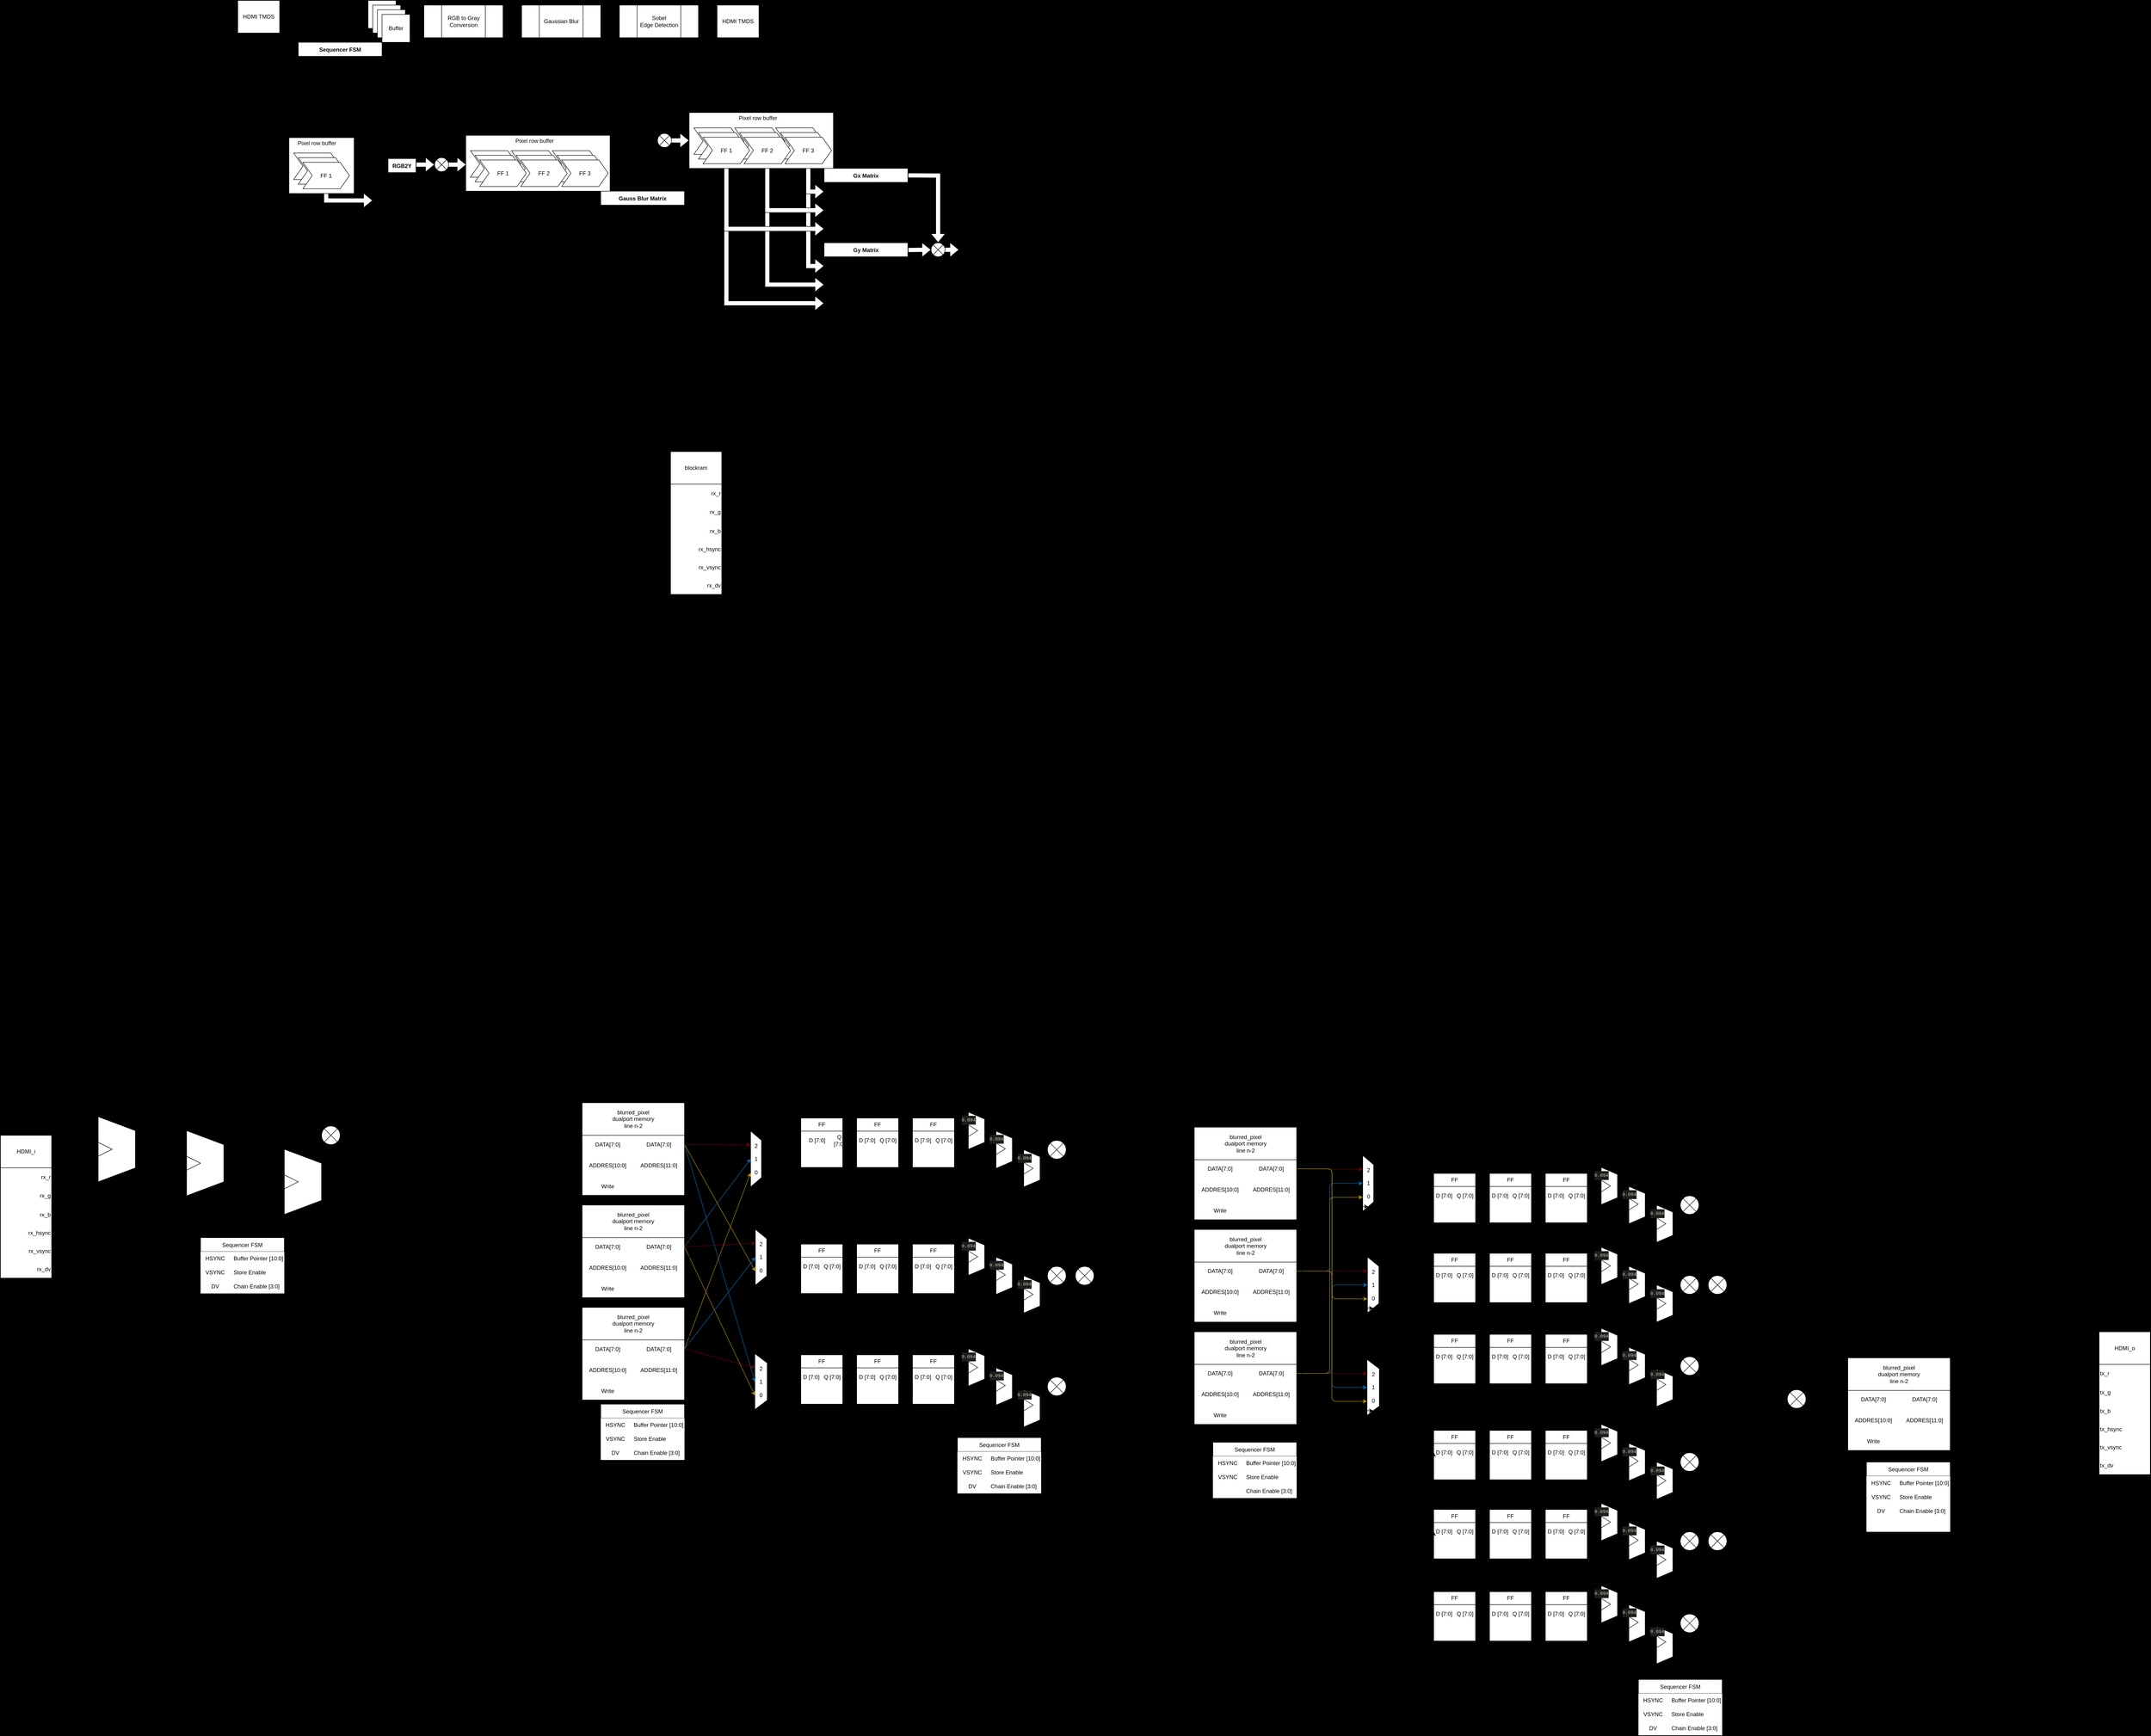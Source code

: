 <mxfile>
    <diagram id="B6FuRGe8eG0oxutKveG0" name="Page-1">
        <mxGraphModel dx="2452" dy="831" grid="1" gridSize="10" guides="1" tooltips="1" connect="1" arrows="1" fold="1" page="1" pageScale="1" pageWidth="1169" pageHeight="827" background="#000000" math="0" shadow="0">
            <root>
                <mxCell id="0"/>
                <mxCell id="1" parent="0"/>
                <mxCell id="103" style="edgeStyle=orthogonalEdgeStyle;html=1;entryX=0;entryY=0.5;entryDx=0;entryDy=0;shape=flexArrow;fillColor=default;rounded=0;fontStyle=0" parent="1" source="22" target="95" edge="1">
                    <mxGeometry relative="1" as="geometry"/>
                </mxCell>
                <mxCell id="104" style="edgeStyle=orthogonalEdgeStyle;html=1;entryX=0;entryY=0.5;entryDx=0;entryDy=0;shape=flexArrow;fillColor=default;rounded=0;fontStyle=0" parent="1" source="23" target="91" edge="1">
                    <mxGeometry relative="1" as="geometry"/>
                </mxCell>
                <mxCell id="105" style="edgeStyle=orthogonalEdgeStyle;html=1;entryX=0;entryY=0.5;entryDx=0;entryDy=0;shape=flexArrow;fillColor=default;rounded=0;fontStyle=0" parent="1" source="24" target="87" edge="1">
                    <mxGeometry relative="1" as="geometry"/>
                </mxCell>
                <mxCell id="106" style="edgeStyle=orthogonalEdgeStyle;html=1;entryX=0;entryY=0.5;entryDx=0;entryDy=0;shape=flexArrow;fillColor=default;rounded=0;fontStyle=0" parent="1" source="22" target="82" edge="1">
                    <mxGeometry relative="1" as="geometry"/>
                </mxCell>
                <mxCell id="102" style="edgeStyle=orthogonalEdgeStyle;html=1;entryX=0;entryY=0.5;entryDx=0;entryDy=0;shape=flexArrow;fillColor=default;rounded=0;fontStyle=0" parent="1" source="23" target="78" edge="1">
                    <mxGeometry relative="1" as="geometry"/>
                </mxCell>
                <mxCell id="101" style="edgeStyle=orthogonalEdgeStyle;html=1;entryX=0;entryY=0.5;entryDx=0;entryDy=0;shape=flexArrow;fillColor=default;rounded=0;fontStyle=0" parent="1" source="24" target="74" edge="1">
                    <mxGeometry relative="1" as="geometry"/>
                </mxCell>
                <mxCell id="224" style="edgeStyle=orthogonalEdgeStyle;shape=flexArrow;html=1;entryX=0;entryY=0.5;entryDx=0;entryDy=0;rounded=0;fontStyle=0" parent="1" source="220" target="127" edge="1">
                    <mxGeometry relative="1" as="geometry"/>
                </mxCell>
                <mxCell id="225" style="edgeStyle=orthogonalEdgeStyle;shape=flexArrow;html=1;entryX=0;entryY=0.5;entryDx=0;entryDy=0;rounded=0;fontStyle=0" parent="1" source="221" target="123" edge="1">
                    <mxGeometry relative="1" as="geometry"/>
                </mxCell>
                <mxCell id="226" style="edgeStyle=orthogonalEdgeStyle;shape=flexArrow;html=1;entryX=0;entryY=0.5;entryDx=0;entryDy=0;rounded=0;fontStyle=0" parent="1" source="222" target="119" edge="1">
                    <mxGeometry relative="1" as="geometry"/>
                </mxCell>
                <mxCell id="198" value="" style="edgeStyle=elbowEdgeStyle;elbow=horizontal;endArrow=classic;html=1;curved=0;rounded=0;fillColor=default;gradientColor=none;entryX=0;entryY=0.5;entryDx=0;entryDy=0;fontStyle=0" parent="1" target="173" edge="1">
                    <mxGeometry width="50" height="50" relative="1" as="geometry">
                        <mxPoint x="300" y="430" as="sourcePoint"/>
                        <mxPoint x="350" y="400" as="targetPoint"/>
                        <Array as="points"/>
                    </mxGeometry>
                </mxCell>
                <mxCell id="199" value="" style="edgeStyle=elbowEdgeStyle;elbow=horizontal;endArrow=classic;html=1;curved=0;rounded=0;fillColor=default;gradientColor=none;entryX=0;entryY=0.5;entryDx=0;entryDy=0;fontStyle=0" parent="1" target="177" edge="1">
                    <mxGeometry width="50" height="50" relative="1" as="geometry">
                        <mxPoint x="300" y="440" as="sourcePoint"/>
                        <mxPoint x="363" y="408.0" as="targetPoint"/>
                        <Array as="points"/>
                    </mxGeometry>
                </mxCell>
                <mxCell id="200" value="" style="edgeStyle=elbowEdgeStyle;elbow=horizontal;endArrow=classic;html=1;curved=0;rounded=0;fillColor=default;gradientColor=none;entryX=0;entryY=0.5;entryDx=0;entryDy=0;fontStyle=0" parent="1" target="181" edge="1">
                    <mxGeometry width="50" height="50" relative="1" as="geometry">
                        <mxPoint x="300" y="450" as="sourcePoint"/>
                        <mxPoint x="363" y="410" as="targetPoint"/>
                        <Array as="points"/>
                    </mxGeometry>
                </mxCell>
                <mxCell id="197" style="edgeStyle=orthogonalEdgeStyle;shape=flexArrow;html=1;fillColor=default;rounded=0;fontStyle=0" parent="1" source="193" edge="1">
                    <mxGeometry relative="1" as="geometry">
                        <mxPoint x="320" y="440" as="targetPoint"/>
                        <Array as="points">
                            <mxPoint x="220" y="440"/>
                        </Array>
                    </mxGeometry>
                </mxCell>
                <mxCell id="114" value="" style="rounded=0;whiteSpace=wrap;html=1;fontStyle=0" parent="1" vertex="1">
                    <mxGeometry x="1000" y="251" width="310" height="120" as="geometry"/>
                </mxCell>
                <mxCell id="112" style="shape=flexArrow;html=1;fillColor=default;exitX=1.001;exitY=0.103;exitDx=0;exitDy=0;exitPerimeter=0;rounded=0;fontStyle=0" parent="1" edge="1">
                    <mxGeometry relative="1" as="geometry">
                        <mxPoint x="1548" y="546.08" as="sourcePoint"/>
                        <mxPoint x="1580" y="546" as="targetPoint"/>
                    </mxGeometry>
                </mxCell>
                <mxCell id="3" value="HDMI TMDS" style="swimlane;fontStyle=0;childLayout=stackLayout;horizontal=1;startSize=70;horizontalStack=0;resizeParent=1;resizeParentMax=0;resizeLast=0;collapsible=1;marginBottom=0;whiteSpace=wrap;html=1;rounded=0;" parent="1" vertex="1">
                    <mxGeometry x="30" y="10" width="90" height="190" as="geometry">
                        <mxRectangle x="160" y="200" width="60" height="30" as="alternateBounds"/>
                    </mxGeometry>
                </mxCell>
                <mxCell id="5" value="RGB data [24]" style="text;strokeColor=none;fillColor=none;align=left;verticalAlign=middle;spacingLeft=4;spacingRight=4;overflow=hidden;points=[[0,0.5],[1,0.5]];portConstraint=eastwest;rotatable=0;whiteSpace=wrap;html=1;rounded=0;fontStyle=0" parent="3" vertex="1">
                    <mxGeometry y="70" width="90" height="30" as="geometry"/>
                </mxCell>
                <mxCell id="6" value="HSYNC" style="text;strokeColor=none;fillColor=none;align=left;verticalAlign=middle;spacingLeft=4;spacingRight=4;overflow=hidden;points=[[0,0.5],[1,0.5]];portConstraint=eastwest;rotatable=0;whiteSpace=wrap;html=1;rounded=0;fontStyle=0" parent="3" vertex="1">
                    <mxGeometry y="100" width="90" height="30" as="geometry"/>
                </mxCell>
                <mxCell id="26" value="VSYNC" style="text;strokeColor=none;fillColor=none;align=left;verticalAlign=middle;spacingLeft=4;spacingRight=4;overflow=hidden;points=[[0,0.5],[1,0.5]];portConstraint=eastwest;rotatable=0;whiteSpace=wrap;html=1;rounded=0;fontStyle=0" parent="3" vertex="1">
                    <mxGeometry y="130" width="90" height="30" as="geometry"/>
                </mxCell>
                <mxCell id="27" value="DataValid" style="text;strokeColor=none;fillColor=none;align=left;verticalAlign=middle;spacingLeft=4;spacingRight=4;overflow=hidden;points=[[0,0.5],[1,0.5]];portConstraint=eastwest;rotatable=0;whiteSpace=wrap;html=1;rounded=0;fontStyle=0" parent="3" vertex="1">
                    <mxGeometry y="160" width="90" height="30" as="geometry"/>
                </mxCell>
                <mxCell id="28" value="HDMI TMDS" style="swimlane;fontStyle=0;childLayout=stackLayout;horizontal=1;startSize=70;horizontalStack=0;resizeParent=1;resizeParentMax=0;resizeLast=0;collapsible=1;marginBottom=0;whiteSpace=wrap;html=1;rounded=0;" parent="1" vertex="1">
                    <mxGeometry x="1060" y="20" width="90" height="190" as="geometry">
                        <mxRectangle x="160" y="200" width="60" height="30" as="alternateBounds"/>
                    </mxGeometry>
                </mxCell>
                <mxCell id="29" value="24'b RGB data" style="text;strokeColor=none;fillColor=none;align=left;verticalAlign=middle;spacingLeft=4;spacingRight=4;overflow=hidden;points=[[0,0.5],[1,0.5]];portConstraint=eastwest;rotatable=0;whiteSpace=wrap;html=1;rounded=0;fontStyle=0" parent="28" vertex="1">
                    <mxGeometry y="70" width="90" height="30" as="geometry"/>
                </mxCell>
                <mxCell id="30" value="HSYNC" style="text;strokeColor=none;fillColor=none;align=left;verticalAlign=middle;spacingLeft=4;spacingRight=4;overflow=hidden;points=[[0,0.5],[1,0.5]];portConstraint=eastwest;rotatable=0;whiteSpace=wrap;html=1;rounded=0;fontStyle=0" parent="28" vertex="1">
                    <mxGeometry y="100" width="90" height="30" as="geometry"/>
                </mxCell>
                <mxCell id="31" value="VSYNC" style="text;strokeColor=none;fillColor=none;align=left;verticalAlign=middle;spacingLeft=4;spacingRight=4;overflow=hidden;points=[[0,0.5],[1,0.5]];portConstraint=eastwest;rotatable=0;whiteSpace=wrap;html=1;rounded=0;fontStyle=0" parent="28" vertex="1">
                    <mxGeometry y="130" width="90" height="30" as="geometry"/>
                </mxCell>
                <mxCell id="32" value="DataValid" style="text;strokeColor=none;fillColor=none;align=left;verticalAlign=middle;spacingLeft=4;spacingRight=4;overflow=hidden;points=[[0,0.5],[1,0.5]];portConstraint=eastwest;rotatable=0;whiteSpace=wrap;html=1;rounded=0;fontStyle=0" parent="28" vertex="1">
                    <mxGeometry y="160" width="90" height="30" as="geometry"/>
                </mxCell>
                <mxCell id="40" value="" style="group;rounded=0;fontStyle=0" parent="1" vertex="1" connectable="0">
                    <mxGeometry x="430" y="20" width="590" height="70" as="geometry"/>
                </mxCell>
                <mxCell id="11" value="RGB to Gray&lt;br&gt;Conversion" style="shape=process;whiteSpace=wrap;html=1;backgroundOutline=1;size=0.222;rounded=0;fontStyle=0" parent="40" vertex="1">
                    <mxGeometry width="170" height="70" as="geometry"/>
                </mxCell>
                <mxCell id="34" value="Gaussian Blur" style="shape=process;whiteSpace=wrap;html=1;backgroundOutline=1;size=0.222;rounded=0;fontStyle=0" parent="40" vertex="1">
                    <mxGeometry x="210" width="170" height="70" as="geometry"/>
                </mxCell>
                <mxCell id="35" value="Sobel&lt;br&gt;Edge Detection" style="shape=process;whiteSpace=wrap;html=1;backgroundOutline=1;size=0.222;rounded=0;fontStyle=0" parent="40" vertex="1">
                    <mxGeometry x="420" width="170" height="70" as="geometry"/>
                </mxCell>
                <mxCell id="36" value="" style="shape=flexArrow;endArrow=classic;html=1;rounded=0;fontStyle=0" parent="40" source="11" edge="1">
                    <mxGeometry width="50" height="50" relative="1" as="geometry">
                        <mxPoint x="170" y="40" as="sourcePoint"/>
                        <mxPoint x="210" y="35" as="targetPoint"/>
                    </mxGeometry>
                </mxCell>
                <mxCell id="39" value="" style="shape=flexArrow;endArrow=classic;html=1;rounded=0;fontStyle=0" parent="40" edge="1">
                    <mxGeometry width="50" height="50" relative="1" as="geometry">
                        <mxPoint x="380" y="34.6" as="sourcePoint"/>
                        <mxPoint x="420" y="34.6" as="targetPoint"/>
                    </mxGeometry>
                </mxCell>
                <mxCell id="49" value="" style="group;rounded=0;fontStyle=0" parent="1" vertex="1" connectable="0">
                    <mxGeometry x="310" y="10" width="120" height="90" as="geometry"/>
                </mxCell>
                <mxCell id="47" value="" style="shape=flexArrow;endArrow=classic;html=1;rounded=0;fontStyle=0" parent="49" edge="1">
                    <mxGeometry width="50" height="50" relative="1" as="geometry">
                        <mxPoint x="80" y="44.6" as="sourcePoint"/>
                        <mxPoint x="120" y="44.6" as="targetPoint"/>
                    </mxGeometry>
                </mxCell>
                <mxCell id="45" value="" style="group;rounded=0;fontStyle=0" parent="49" vertex="1" connectable="0">
                    <mxGeometry width="90" height="90" as="geometry"/>
                </mxCell>
                <mxCell id="41" value="" style="rounded=0;whiteSpace=wrap;html=1;fontStyle=0" parent="45" vertex="1">
                    <mxGeometry width="60" height="60" as="geometry"/>
                </mxCell>
                <mxCell id="42" value="" style="rounded=0;whiteSpace=wrap;html=1;fontStyle=0" parent="45" vertex="1">
                    <mxGeometry x="10" y="10" width="60" height="60" as="geometry"/>
                </mxCell>
                <mxCell id="43" value="" style="rounded=0;whiteSpace=wrap;html=1;fontStyle=0" parent="45" vertex="1">
                    <mxGeometry x="20" y="20" width="60" height="60" as="geometry"/>
                </mxCell>
                <mxCell id="44" value="" style="rounded=0;whiteSpace=wrap;html=1;fontStyle=0" parent="45" vertex="1">
                    <mxGeometry x="30" y="30" width="60" height="60" as="geometry"/>
                </mxCell>
                <mxCell id="48" value="Buffer" style="text;html=1;strokeColor=none;fillColor=none;align=center;verticalAlign=middle;whiteSpace=wrap;rounded=0;fontStyle=0" parent="45" vertex="1">
                    <mxGeometry x="30" y="45" width="60" height="30" as="geometry"/>
                </mxCell>
                <mxCell id="50" value="" style="edgeStyle=elbowEdgeStyle;elbow=horizontal;endArrow=classic;html=1;curved=0;rounded=0;endSize=8;startSize=8;entryX=0;entryY=0.5;entryDx=0;entryDy=0;exitX=1;exitY=0.5;exitDx=0;exitDy=0;fontStyle=0" parent="1" source="5" target="41" edge="1">
                    <mxGeometry width="50" height="50" relative="1" as="geometry">
                        <mxPoint x="120" y="100" as="sourcePoint"/>
                        <mxPoint x="170" y="50" as="targetPoint"/>
                    </mxGeometry>
                </mxCell>
                <mxCell id="55" value="Sequencer FSM" style="shape=table;startSize=30;container=1;collapsible=0;childLayout=tableLayout;fixedRows=1;rowLines=0;fontStyle=1;rounded=0;" parent="1" vertex="1">
                    <mxGeometry x="160" y="100" width="180" height="120" as="geometry"/>
                </mxCell>
                <mxCell id="56" value="" style="shape=tableRow;horizontal=0;startSize=0;swimlaneHead=0;swimlaneBody=0;top=0;left=0;bottom=0;right=0;collapsible=0;dropTarget=0;fillColor=none;points=[[0,0.5],[1,0.5]];portConstraint=eastwest;rounded=0;fontStyle=0" parent="55" vertex="1">
                    <mxGeometry y="30" width="180" height="30" as="geometry"/>
                </mxCell>
                <mxCell id="57" value="HSYNC" style="shape=partialRectangle;html=1;whiteSpace=wrap;connectable=0;fillColor=none;top=0;left=0;bottom=0;right=0;overflow=hidden;pointerEvents=1;rounded=0;fontStyle=0" parent="56" vertex="1">
                    <mxGeometry width="63" height="30" as="geometry">
                        <mxRectangle width="63" height="30" as="alternateBounds"/>
                    </mxGeometry>
                </mxCell>
                <mxCell id="58" value="Buffer Pointer [10:0]" style="shape=partialRectangle;html=1;whiteSpace=wrap;connectable=0;fillColor=none;top=0;left=0;bottom=0;right=0;align=left;spacingLeft=6;overflow=hidden;rounded=0;fontStyle=0" parent="56" vertex="1">
                    <mxGeometry x="63" width="117" height="30" as="geometry">
                        <mxRectangle width="117" height="30" as="alternateBounds"/>
                    </mxGeometry>
                </mxCell>
                <mxCell id="59" value="" style="shape=tableRow;horizontal=0;startSize=0;swimlaneHead=0;swimlaneBody=0;top=0;left=0;bottom=0;right=0;collapsible=0;dropTarget=0;fillColor=none;points=[[0,0.5],[1,0.5]];portConstraint=eastwest;rounded=0;fontStyle=0" parent="55" vertex="1">
                    <mxGeometry y="60" width="180" height="30" as="geometry"/>
                </mxCell>
                <mxCell id="60" value="VSYNC" style="shape=partialRectangle;html=1;whiteSpace=wrap;connectable=0;fillColor=none;top=0;left=0;bottom=0;right=0;overflow=hidden;rounded=0;fontStyle=0" parent="59" vertex="1">
                    <mxGeometry width="63" height="30" as="geometry">
                        <mxRectangle width="63" height="30" as="alternateBounds"/>
                    </mxGeometry>
                </mxCell>
                <mxCell id="61" value="Store Enable" style="shape=partialRectangle;html=1;whiteSpace=wrap;connectable=0;fillColor=none;top=0;left=0;bottom=0;right=0;align=left;spacingLeft=6;overflow=hidden;rounded=0;fontStyle=0" parent="59" vertex="1">
                    <mxGeometry x="63" width="117" height="30" as="geometry">
                        <mxRectangle width="117" height="30" as="alternateBounds"/>
                    </mxGeometry>
                </mxCell>
                <mxCell id="62" value="" style="shape=tableRow;horizontal=0;startSize=0;swimlaneHead=0;swimlaneBody=0;top=0;left=0;bottom=0;right=0;collapsible=0;dropTarget=0;fillColor=none;points=[[0,0.5],[1,0.5]];portConstraint=eastwest;rounded=0;fontStyle=0" parent="55" vertex="1">
                    <mxGeometry y="90" width="180" height="30" as="geometry"/>
                </mxCell>
                <mxCell id="63" value="DV" style="shape=partialRectangle;html=1;whiteSpace=wrap;connectable=0;fillColor=none;top=0;left=0;bottom=0;right=0;overflow=hidden;rounded=0;fontStyle=0" parent="62" vertex="1">
                    <mxGeometry width="63" height="30" as="geometry">
                        <mxRectangle width="63" height="30" as="alternateBounds"/>
                    </mxGeometry>
                </mxCell>
                <mxCell id="64" value="Chain Enable [3:0]" style="shape=partialRectangle;html=1;whiteSpace=wrap;connectable=0;fillColor=none;top=0;left=0;bottom=0;right=0;align=left;spacingLeft=6;overflow=hidden;rounded=0;fontStyle=0" parent="62" vertex="1">
                    <mxGeometry x="63" width="117" height="30" as="geometry">
                        <mxRectangle width="117" height="30" as="alternateBounds"/>
                    </mxGeometry>
                </mxCell>
                <mxCell id="65" style="edgeStyle=orthogonalEdgeStyle;html=1;entryX=0;entryY=0.5;entryDx=0;entryDy=0;exitX=1;exitY=0.5;exitDx=0;exitDy=0;rounded=0;fontStyle=0" parent="1" source="6" target="56" edge="1">
                    <mxGeometry relative="1" as="geometry"/>
                </mxCell>
                <mxCell id="66" style="edgeStyle=orthogonalEdgeStyle;html=1;entryX=0;entryY=0.5;entryDx=0;entryDy=0;exitX=1;exitY=0.5;exitDx=0;exitDy=0;rounded=0;fontStyle=0" parent="1" source="26" target="59" edge="1">
                    <mxGeometry relative="1" as="geometry"/>
                </mxCell>
                <mxCell id="67" style="edgeStyle=orthogonalEdgeStyle;html=1;exitX=1;exitY=0.5;exitDx=0;exitDy=0;entryX=0;entryY=0.5;entryDx=0;entryDy=0;rounded=0;fontStyle=0" parent="1" source="27" target="62" edge="1">
                    <mxGeometry relative="1" as="geometry"/>
                </mxCell>
                <mxCell id="68" style="edgeStyle=orthogonalEdgeStyle;html=1;exitX=1;exitY=0.5;exitDx=0;exitDy=0;entryX=0.25;entryY=1;entryDx=0;entryDy=0;rounded=0;fontStyle=0" parent="1" source="56" target="44" edge="1">
                    <mxGeometry relative="1" as="geometry"/>
                </mxCell>
                <mxCell id="69" style="edgeStyle=orthogonalEdgeStyle;html=1;exitX=1;exitY=0.5;exitDx=0;exitDy=0;entryX=0.5;entryY=1;entryDx=0;entryDy=0;rounded=0;fontStyle=0" parent="1" source="59" target="44" edge="1">
                    <mxGeometry relative="1" as="geometry"/>
                </mxCell>
                <mxCell id="70" style="edgeStyle=orthogonalEdgeStyle;html=1;entryX=0.5;entryY=1;entryDx=0;entryDy=0;exitX=1;exitY=0.5;exitDx=0;exitDy=0;rounded=0;fontStyle=0" parent="1" source="62" target="11" edge="1">
                    <mxGeometry relative="1" as="geometry">
                        <mxPoint x="610" y="180" as="sourcePoint"/>
                    </mxGeometry>
                </mxCell>
                <mxCell id="71" style="edgeStyle=orthogonalEdgeStyle;html=1;exitX=1;exitY=0.5;exitDx=0;exitDy=0;entryX=0.5;entryY=1;entryDx=0;entryDy=0;rounded=0;fontStyle=0" parent="1" source="62" target="34" edge="1">
                    <mxGeometry relative="1" as="geometry"/>
                </mxCell>
                <mxCell id="72" style="edgeStyle=orthogonalEdgeStyle;html=1;exitX=1;exitY=0.5;exitDx=0;exitDy=0;entryX=0.5;entryY=1;entryDx=0;entryDy=0;rounded=0;fontStyle=0" parent="1" source="62" target="35" edge="1">
                    <mxGeometry relative="1" as="geometry">
                        <mxPoint x="930" y="90" as="targetPoint"/>
                    </mxGeometry>
                </mxCell>
                <mxCell id="110" style="edgeStyle=orthogonalEdgeStyle;shape=flexArrow;html=1;entryX=0.5;entryY=0;entryDx=0;entryDy=0;fillColor=default;rounded=0;fontStyle=0" parent="1" target="109" edge="1">
                    <mxGeometry relative="1" as="geometry">
                        <mxPoint x="1470" y="386" as="sourcePoint"/>
                    </mxGeometry>
                </mxCell>
                <mxCell id="73" value="Gx Matrix" style="shape=table;startSize=30;container=1;collapsible=0;childLayout=tableLayout;fontStyle=1;align=center;rounded=0;" parent="1" vertex="1">
                    <mxGeometry x="1290" y="371" width="180" height="150" as="geometry"/>
                </mxCell>
                <mxCell id="74" value="" style="shape=tableRow;horizontal=0;startSize=0;swimlaneHead=0;swimlaneBody=0;top=0;left=0;bottom=0;right=0;collapsible=0;dropTarget=0;fillColor=none;points=[[0,0.5],[1,0.5]];portConstraint=eastwest;rounded=0;fontStyle=0" parent="73" vertex="1">
                    <mxGeometry y="30" width="180" height="40" as="geometry"/>
                </mxCell>
                <mxCell id="75" value="-1" style="shape=partialRectangle;html=1;whiteSpace=wrap;connectable=0;fillColor=none;top=0;left=0;bottom=0;right=0;overflow=hidden;rounded=0;fontStyle=0" parent="74" vertex="1">
                    <mxGeometry width="60" height="40" as="geometry">
                        <mxRectangle width="60" height="40" as="alternateBounds"/>
                    </mxGeometry>
                </mxCell>
                <mxCell id="76" value="0" style="shape=partialRectangle;html=1;whiteSpace=wrap;connectable=0;fillColor=none;top=0;left=0;bottom=0;right=0;overflow=hidden;rounded=0;fontStyle=0" parent="74" vertex="1">
                    <mxGeometry x="60" width="60" height="40" as="geometry">
                        <mxRectangle width="60" height="40" as="alternateBounds"/>
                    </mxGeometry>
                </mxCell>
                <mxCell id="77" value="1" style="shape=partialRectangle;html=1;whiteSpace=wrap;connectable=0;fillColor=none;top=0;left=0;bottom=0;right=0;overflow=hidden;rounded=0;fontStyle=0" parent="74" vertex="1">
                    <mxGeometry x="120" width="60" height="40" as="geometry">
                        <mxRectangle width="60" height="40" as="alternateBounds"/>
                    </mxGeometry>
                </mxCell>
                <mxCell id="78" value="" style="shape=tableRow;horizontal=0;startSize=0;swimlaneHead=0;swimlaneBody=0;top=0;left=0;bottom=0;right=0;collapsible=0;dropTarget=0;fillColor=none;points=[[0,0.5],[1,0.5]];portConstraint=eastwest;rounded=0;fontStyle=0" parent="73" vertex="1">
                    <mxGeometry y="70" width="180" height="40" as="geometry"/>
                </mxCell>
                <mxCell id="79" value="-2" style="shape=partialRectangle;html=1;whiteSpace=wrap;connectable=0;fillColor=none;top=0;left=0;bottom=0;right=0;overflow=hidden;rounded=0;fontStyle=0" parent="78" vertex="1">
                    <mxGeometry width="60" height="40" as="geometry">
                        <mxRectangle width="60" height="40" as="alternateBounds"/>
                    </mxGeometry>
                </mxCell>
                <mxCell id="80" value="0" style="shape=partialRectangle;html=1;whiteSpace=wrap;connectable=0;fillColor=none;top=0;left=0;bottom=0;right=0;overflow=hidden;rounded=0;fontStyle=0" parent="78" vertex="1">
                    <mxGeometry x="60" width="60" height="40" as="geometry">
                        <mxRectangle width="60" height="40" as="alternateBounds"/>
                    </mxGeometry>
                </mxCell>
                <mxCell id="81" value="2" style="shape=partialRectangle;html=1;whiteSpace=wrap;connectable=0;fillColor=none;top=0;left=0;bottom=0;right=0;overflow=hidden;rounded=0;fontStyle=0" parent="78" vertex="1">
                    <mxGeometry x="120" width="60" height="40" as="geometry">
                        <mxRectangle width="60" height="40" as="alternateBounds"/>
                    </mxGeometry>
                </mxCell>
                <mxCell id="82" value="" style="shape=tableRow;horizontal=0;startSize=0;swimlaneHead=0;swimlaneBody=0;top=0;left=0;bottom=0;right=0;collapsible=0;dropTarget=0;fillColor=none;points=[[0,0.5],[1,0.5]];portConstraint=eastwest;rounded=0;fontStyle=0" parent="73" vertex="1">
                    <mxGeometry y="110" width="180" height="40" as="geometry"/>
                </mxCell>
                <mxCell id="83" value="-1" style="shape=partialRectangle;html=1;whiteSpace=wrap;connectable=0;fillColor=none;top=0;left=0;bottom=0;right=0;overflow=hidden;rounded=0;fontStyle=0" parent="82" vertex="1">
                    <mxGeometry width="60" height="40" as="geometry">
                        <mxRectangle width="60" height="40" as="alternateBounds"/>
                    </mxGeometry>
                </mxCell>
                <mxCell id="84" value="0" style="shape=partialRectangle;html=1;whiteSpace=wrap;connectable=0;fillColor=none;top=0;left=0;bottom=0;right=0;overflow=hidden;rounded=0;fontStyle=0" parent="82" vertex="1">
                    <mxGeometry x="60" width="60" height="40" as="geometry">
                        <mxRectangle width="60" height="40" as="alternateBounds"/>
                    </mxGeometry>
                </mxCell>
                <mxCell id="85" value="1" style="shape=partialRectangle;html=1;whiteSpace=wrap;connectable=0;fillColor=none;top=0;left=0;bottom=0;right=0;overflow=hidden;rounded=0;fontStyle=0" parent="82" vertex="1">
                    <mxGeometry x="120" width="60" height="40" as="geometry">
                        <mxRectangle width="60" height="40" as="alternateBounds"/>
                    </mxGeometry>
                </mxCell>
                <mxCell id="111" style="shape=flexArrow;html=1;entryX=0;entryY=0.5;entryDx=0;entryDy=0;fillColor=default;exitX=1.001;exitY=0.103;exitDx=0;exitDy=0;exitPerimeter=0;rounded=0;fontStyle=0" parent="1" source="86" target="109" edge="1">
                    <mxGeometry relative="1" as="geometry">
                        <mxPoint x="1470" y="606" as="sourcePoint"/>
                    </mxGeometry>
                </mxCell>
                <mxCell id="86" value="Gy Matrix" style="shape=table;startSize=30;container=1;collapsible=0;childLayout=tableLayout;fontStyle=1;align=center;rounded=0;" parent="1" vertex="1">
                    <mxGeometry x="1290" y="531" width="180" height="150" as="geometry"/>
                </mxCell>
                <mxCell id="87" value="" style="shape=tableRow;horizontal=0;startSize=0;swimlaneHead=0;swimlaneBody=0;top=0;left=0;bottom=0;right=0;collapsible=0;dropTarget=0;fillColor=none;points=[[0,0.5],[1,0.5]];portConstraint=eastwest;rounded=0;fontStyle=0" parent="86" vertex="1">
                    <mxGeometry y="30" width="180" height="40" as="geometry"/>
                </mxCell>
                <mxCell id="88" value="-1" style="shape=partialRectangle;html=1;whiteSpace=wrap;connectable=0;fillColor=none;top=0;left=0;bottom=0;right=0;overflow=hidden;rounded=0;fontStyle=0" parent="87" vertex="1">
                    <mxGeometry width="60" height="40" as="geometry">
                        <mxRectangle width="60" height="40" as="alternateBounds"/>
                    </mxGeometry>
                </mxCell>
                <mxCell id="89" value="-2" style="shape=partialRectangle;html=1;whiteSpace=wrap;connectable=0;fillColor=none;top=0;left=0;bottom=0;right=0;overflow=hidden;rounded=0;fontStyle=0" parent="87" vertex="1">
                    <mxGeometry x="60" width="60" height="40" as="geometry">
                        <mxRectangle width="60" height="40" as="alternateBounds"/>
                    </mxGeometry>
                </mxCell>
                <mxCell id="90" value="-1" style="shape=partialRectangle;html=1;whiteSpace=wrap;connectable=0;fillColor=none;top=0;left=0;bottom=0;right=0;overflow=hidden;rounded=0;fontStyle=0" parent="87" vertex="1">
                    <mxGeometry x="120" width="60" height="40" as="geometry">
                        <mxRectangle width="60" height="40" as="alternateBounds"/>
                    </mxGeometry>
                </mxCell>
                <mxCell id="91" value="" style="shape=tableRow;horizontal=0;startSize=0;swimlaneHead=0;swimlaneBody=0;top=0;left=0;bottom=0;right=0;collapsible=0;dropTarget=0;fillColor=none;points=[[0,0.5],[1,0.5]];portConstraint=eastwest;rounded=0;fontStyle=0" parent="86" vertex="1">
                    <mxGeometry y="70" width="180" height="40" as="geometry"/>
                </mxCell>
                <mxCell id="92" value="0" style="shape=partialRectangle;html=1;whiteSpace=wrap;connectable=0;fillColor=none;top=0;left=0;bottom=0;right=0;overflow=hidden;rounded=0;fontStyle=0" parent="91" vertex="1">
                    <mxGeometry width="60" height="40" as="geometry">
                        <mxRectangle width="60" height="40" as="alternateBounds"/>
                    </mxGeometry>
                </mxCell>
                <mxCell id="93" value="0" style="shape=partialRectangle;html=1;whiteSpace=wrap;connectable=0;fillColor=none;top=0;left=0;bottom=0;right=0;overflow=hidden;rounded=0;fontStyle=0" parent="91" vertex="1">
                    <mxGeometry x="60" width="60" height="40" as="geometry">
                        <mxRectangle width="60" height="40" as="alternateBounds"/>
                    </mxGeometry>
                </mxCell>
                <mxCell id="94" value="0" style="shape=partialRectangle;html=1;whiteSpace=wrap;connectable=0;fillColor=none;top=0;left=0;bottom=0;right=0;overflow=hidden;rounded=0;fontStyle=0" parent="91" vertex="1">
                    <mxGeometry x="120" width="60" height="40" as="geometry">
                        <mxRectangle width="60" height="40" as="alternateBounds"/>
                    </mxGeometry>
                </mxCell>
                <mxCell id="95" value="" style="shape=tableRow;horizontal=0;startSize=0;swimlaneHead=0;swimlaneBody=0;top=0;left=0;bottom=0;right=0;collapsible=0;dropTarget=0;fillColor=none;points=[[0,0.5],[1,0.5]];portConstraint=eastwest;rounded=0;fontStyle=0" parent="86" vertex="1">
                    <mxGeometry y="110" width="180" height="40" as="geometry"/>
                </mxCell>
                <mxCell id="96" value="1" style="shape=partialRectangle;html=1;whiteSpace=wrap;connectable=0;fillColor=none;top=0;left=0;bottom=0;right=0;overflow=hidden;rounded=0;fontStyle=0" parent="95" vertex="1">
                    <mxGeometry width="60" height="40" as="geometry">
                        <mxRectangle width="60" height="40" as="alternateBounds"/>
                    </mxGeometry>
                </mxCell>
                <mxCell id="97" value="2" style="shape=partialRectangle;html=1;whiteSpace=wrap;connectable=0;fillColor=none;top=0;left=0;bottom=0;right=0;overflow=hidden;rounded=0;fontStyle=0" parent="95" vertex="1">
                    <mxGeometry x="60" width="60" height="40" as="geometry">
                        <mxRectangle width="60" height="40" as="alternateBounds"/>
                    </mxGeometry>
                </mxCell>
                <mxCell id="98" value="1" style="shape=partialRectangle;html=1;whiteSpace=wrap;connectable=0;fillColor=none;top=0;left=0;bottom=0;right=0;overflow=hidden;rounded=0;fontStyle=0" parent="95" vertex="1">
                    <mxGeometry x="120" width="60" height="40" as="geometry">
                        <mxRectangle width="60" height="40" as="alternateBounds"/>
                    </mxGeometry>
                </mxCell>
                <mxCell id="107" value="" style="group;rounded=0;fontStyle=0" parent="1" vertex="1" connectable="0">
                    <mxGeometry x="1000" y="251" width="316" height="120" as="geometry"/>
                </mxCell>
                <mxCell id="13" value="Pixel row buffer" style="swimlane;childLayout=stackLayout;horizontal=1;fillColor=none;horizontalStack=1;resizeParent=1;resizeParentMax=0;resizeLast=0;collapsible=0;strokeColor=none;stackBorder=10;stackSpacing=-12;resizable=1;align=center;points=[];whiteSpace=wrap;html=1;rounded=0;fontStyle=0" parent="107" vertex="1">
                    <mxGeometry width="296" height="100" as="geometry"/>
                </mxCell>
                <mxCell id="14" value="FF 1" style="shape=step;perimeter=stepPerimeter;fixedSize=1;points=[];whiteSpace=wrap;html=1;rounded=0;fontStyle=0" parent="13" vertex="1">
                    <mxGeometry x="10" y="33" width="100" height="57" as="geometry"/>
                </mxCell>
                <mxCell id="15" value="FF 2" style="shape=step;perimeter=stepPerimeter;fixedSize=1;points=[];whiteSpace=wrap;html=1;rounded=0;fontStyle=0" parent="13" vertex="1">
                    <mxGeometry x="98" y="33" width="100" height="57" as="geometry"/>
                </mxCell>
                <mxCell id="16" value="FF 3" style="shape=step;perimeter=stepPerimeter;fixedSize=1;points=[];whiteSpace=wrap;html=1;rounded=0;fontStyle=0" parent="13" vertex="1">
                    <mxGeometry x="186" y="33" width="100" height="57" as="geometry"/>
                </mxCell>
                <mxCell id="17" value="" style="swimlane;childLayout=stackLayout;horizontal=1;fillColor=none;horizontalStack=1;resizeParent=1;resizeParentMax=0;resizeLast=0;collapsible=0;strokeColor=none;stackBorder=10;stackSpacing=-12;resizable=1;align=center;points=[];whiteSpace=wrap;html=1;rounded=0;fontStyle=0" parent="107" vertex="1">
                    <mxGeometry x="10" y="10" width="296" height="100" as="geometry"/>
                </mxCell>
                <mxCell id="18" value="FF 1" style="shape=step;perimeter=stepPerimeter;fixedSize=1;points=[];whiteSpace=wrap;html=1;rounded=0;fontStyle=0" parent="17" vertex="1">
                    <mxGeometry x="10" y="33" width="100" height="57" as="geometry"/>
                </mxCell>
                <mxCell id="19" value="FF 2" style="shape=step;perimeter=stepPerimeter;fixedSize=1;points=[];whiteSpace=wrap;html=1;rounded=0;fontStyle=0" parent="17" vertex="1">
                    <mxGeometry x="98" y="33" width="100" height="57" as="geometry"/>
                </mxCell>
                <mxCell id="20" value="FF 3" style="shape=step;perimeter=stepPerimeter;fixedSize=1;points=[];whiteSpace=wrap;html=1;rounded=0;fontStyle=0" parent="17" vertex="1">
                    <mxGeometry x="186" y="33" width="100" height="57" as="geometry"/>
                </mxCell>
                <mxCell id="21" value="" style="swimlane;childLayout=stackLayout;horizontal=1;fillColor=none;horizontalStack=1;resizeParent=1;resizeParentMax=0;resizeLast=0;collapsible=0;strokeColor=none;stackBorder=10;stackSpacing=-12;resizable=1;align=center;points=[];whiteSpace=wrap;html=1;rounded=0;fontStyle=0" parent="107" vertex="1">
                    <mxGeometry x="20" y="20" width="296" height="100" as="geometry"/>
                </mxCell>
                <mxCell id="22" value="FF 1" style="shape=step;perimeter=stepPerimeter;fixedSize=1;points=[];whiteSpace=wrap;html=1;rounded=0;fontStyle=0" parent="21" vertex="1">
                    <mxGeometry x="10" y="33" width="100" height="57" as="geometry"/>
                </mxCell>
                <mxCell id="23" value="FF 2" style="shape=step;perimeter=stepPerimeter;fixedSize=1;points=[];whiteSpace=wrap;html=1;rounded=0;fontStyle=0" parent="21" vertex="1">
                    <mxGeometry x="98" y="33" width="100" height="57" as="geometry"/>
                </mxCell>
                <mxCell id="24" value="FF 3" style="shape=step;perimeter=stepPerimeter;fixedSize=1;points=[];whiteSpace=wrap;html=1;rounded=0;fontStyle=0" parent="21" vertex="1">
                    <mxGeometry x="186" y="33" width="100" height="57" as="geometry"/>
                </mxCell>
                <mxCell id="109" value="" style="shape=sumEllipse;perimeter=ellipsePerimeter;whiteSpace=wrap;html=1;backgroundOutline=1;rounded=0;fontStyle=0" parent="1" vertex="1">
                    <mxGeometry x="1520" y="531" width="30" height="30" as="geometry"/>
                </mxCell>
                <mxCell id="113" style="shape=flexArrow;html=1;entryX=0;entryY=0.5;entryDx=0;entryDy=0;fillColor=default;rounded=0;fontStyle=0" parent="1" target="114" edge="1">
                    <mxGeometry relative="1" as="geometry">
                        <mxPoint x="960" y="311" as="sourcePoint"/>
                        <mxPoint x="1000" y="310.37" as="targetPoint"/>
                    </mxGeometry>
                </mxCell>
                <mxCell id="223" style="edgeStyle=orthogonalEdgeStyle;html=1;entryX=0;entryY=0.5;entryDx=0;entryDy=0;shape=flexArrow;exitX=0.5;exitY=0;exitDx=0;exitDy=0;rounded=0;fontStyle=0" parent="1" source="118" target="164" edge="1">
                    <mxGeometry relative="1" as="geometry"/>
                </mxCell>
                <mxCell id="118" value="Gauss Blur Matrix" style="shape=table;startSize=30;container=1;collapsible=0;childLayout=tableLayout;fontStyle=1;align=center;rounded=0;" parent="1" vertex="1">
                    <mxGeometry x="810" y="420" width="180" height="150" as="geometry"/>
                </mxCell>
                <mxCell id="119" value="" style="shape=tableRow;horizontal=0;startSize=0;swimlaneHead=0;swimlaneBody=0;top=0;left=0;bottom=0;right=0;collapsible=0;dropTarget=0;fillColor=none;points=[[0,0.5],[1,0.5]];portConstraint=eastwest;rounded=0;fontStyle=0" parent="118" vertex="1">
                    <mxGeometry y="30" width="180" height="40" as="geometry"/>
                </mxCell>
                <mxCell id="120" value="0.1" style="shape=partialRectangle;html=1;whiteSpace=wrap;connectable=0;fillColor=none;top=0;left=0;bottom=0;right=0;overflow=hidden;rounded=0;fontStyle=0" parent="119" vertex="1">
                    <mxGeometry width="60" height="40" as="geometry">
                        <mxRectangle width="60" height="40" as="alternateBounds"/>
                    </mxGeometry>
                </mxCell>
                <mxCell id="121" value="0.1" style="shape=partialRectangle;html=1;whiteSpace=wrap;connectable=0;fillColor=none;top=0;left=0;bottom=0;right=0;overflow=hidden;rounded=0;fontStyle=0" parent="119" vertex="1">
                    <mxGeometry x="60" width="60" height="40" as="geometry">
                        <mxRectangle width="60" height="40" as="alternateBounds"/>
                    </mxGeometry>
                </mxCell>
                <mxCell id="122" value="0.1" style="shape=partialRectangle;html=1;whiteSpace=wrap;connectable=0;fillColor=none;top=0;left=0;bottom=0;right=0;overflow=hidden;rounded=0;fontStyle=0" parent="119" vertex="1">
                    <mxGeometry x="120" width="60" height="40" as="geometry">
                        <mxRectangle width="60" height="40" as="alternateBounds"/>
                    </mxGeometry>
                </mxCell>
                <mxCell id="123" value="" style="shape=tableRow;horizontal=0;startSize=0;swimlaneHead=0;swimlaneBody=0;top=0;left=0;bottom=0;right=0;collapsible=0;dropTarget=0;fillColor=none;points=[[0,0.5],[1,0.5]];portConstraint=eastwest;rounded=0;fontStyle=0" parent="118" vertex="1">
                    <mxGeometry y="70" width="180" height="40" as="geometry"/>
                </mxCell>
                <mxCell id="124" value="0.1" style="shape=partialRectangle;html=1;whiteSpace=wrap;connectable=0;fillColor=none;top=0;left=0;bottom=0;right=0;overflow=hidden;rounded=0;fontStyle=0" parent="123" vertex="1">
                    <mxGeometry width="60" height="40" as="geometry">
                        <mxRectangle width="60" height="40" as="alternateBounds"/>
                    </mxGeometry>
                </mxCell>
                <mxCell id="125" value="0.2" style="shape=partialRectangle;html=1;whiteSpace=wrap;connectable=0;fillColor=none;top=0;left=0;bottom=0;right=0;overflow=hidden;rounded=0;fontStyle=0" parent="123" vertex="1">
                    <mxGeometry x="60" width="60" height="40" as="geometry">
                        <mxRectangle width="60" height="40" as="alternateBounds"/>
                    </mxGeometry>
                </mxCell>
                <mxCell id="126" value="0.1" style="shape=partialRectangle;html=1;whiteSpace=wrap;connectable=0;fillColor=none;top=0;left=0;bottom=0;right=0;overflow=hidden;rounded=0;fontStyle=0" parent="123" vertex="1">
                    <mxGeometry x="120" width="60" height="40" as="geometry">
                        <mxRectangle width="60" height="40" as="alternateBounds"/>
                    </mxGeometry>
                </mxCell>
                <mxCell id="127" value="" style="shape=tableRow;horizontal=0;startSize=0;swimlaneHead=0;swimlaneBody=0;top=0;left=0;bottom=0;right=0;collapsible=0;dropTarget=0;fillColor=none;points=[[0,0.5],[1,0.5]];portConstraint=eastwest;rounded=0;fontStyle=0" parent="118" vertex="1">
                    <mxGeometry y="110" width="180" height="40" as="geometry"/>
                </mxCell>
                <mxCell id="128" value="0.1" style="shape=partialRectangle;html=1;whiteSpace=wrap;connectable=0;fillColor=none;top=0;left=0;bottom=0;right=0;overflow=hidden;rounded=0;fontStyle=0" parent="127" vertex="1">
                    <mxGeometry width="60" height="40" as="geometry">
                        <mxRectangle width="60" height="40" as="alternateBounds"/>
                    </mxGeometry>
                </mxCell>
                <mxCell id="129" value="0.1" style="shape=partialRectangle;html=1;whiteSpace=wrap;connectable=0;fillColor=none;top=0;left=0;bottom=0;right=0;overflow=hidden;rounded=0;fontStyle=0" parent="127" vertex="1">
                    <mxGeometry x="60" width="60" height="40" as="geometry">
                        <mxRectangle width="60" height="40" as="alternateBounds"/>
                    </mxGeometry>
                </mxCell>
                <mxCell id="130" value="0.1" style="shape=partialRectangle;html=1;whiteSpace=wrap;connectable=0;fillColor=none;top=0;left=0;bottom=0;right=0;overflow=hidden;rounded=0;fontStyle=0" parent="127" vertex="1">
                    <mxGeometry x="120" width="60" height="40" as="geometry">
                        <mxRectangle width="60" height="40" as="alternateBounds"/>
                    </mxGeometry>
                </mxCell>
                <mxCell id="170" value="" style="group;rounded=0;fontStyle=0" parent="1" vertex="1" connectable="0">
                    <mxGeometry x="1054" y="305" width="70" height="30" as="geometry"/>
                </mxCell>
                <mxCell id="164" value="" style="shape=sumEllipse;perimeter=ellipsePerimeter;whiteSpace=wrap;html=1;backgroundOutline=1;rounded=0;fontStyle=0" parent="170" vertex="1">
                    <mxGeometry x="-122" y="-9" width="30" height="30" as="geometry"/>
                </mxCell>
                <mxCell id="171" style="shape=flexArrow;html=1;entryX=0;entryY=0.5;entryDx=0;entryDy=0;fillColor=default;rounded=0;fontStyle=0" parent="1" edge="1">
                    <mxGeometry relative="1" as="geometry">
                        <mxPoint x="481" y="363" as="sourcePoint"/>
                        <mxPoint x="521" y="363" as="targetPoint"/>
                    </mxGeometry>
                </mxCell>
                <mxCell id="172" value="RGB2Y" style="shape=table;startSize=30;container=1;collapsible=0;childLayout=tableLayout;fontStyle=1;align=center;rounded=0;" parent="1" vertex="1">
                    <mxGeometry x="353" y="350" width="60" height="150" as="geometry"/>
                </mxCell>
                <mxCell id="173" value="" style="shape=tableRow;horizontal=0;startSize=0;swimlaneHead=0;swimlaneBody=0;top=0;left=0;bottom=0;right=0;collapsible=0;dropTarget=0;fillColor=none;points=[[0,0.5],[1,0.5]];portConstraint=eastwest;rounded=0;fontStyle=0" parent="172" vertex="1">
                    <mxGeometry y="30" width="60" height="40" as="geometry"/>
                </mxCell>
                <mxCell id="174" value="0.299" style="shape=partialRectangle;html=1;whiteSpace=wrap;connectable=0;fillColor=none;top=0;left=0;bottom=0;right=0;overflow=hidden;rounded=0;fontStyle=0" parent="173" vertex="1">
                    <mxGeometry width="60" height="40" as="geometry">
                        <mxRectangle width="60" height="40" as="alternateBounds"/>
                    </mxGeometry>
                </mxCell>
                <mxCell id="177" value="" style="shape=tableRow;horizontal=0;startSize=0;swimlaneHead=0;swimlaneBody=0;top=0;left=0;bottom=0;right=0;collapsible=0;dropTarget=0;fillColor=none;points=[[0,0.5],[1,0.5]];portConstraint=eastwest;rounded=0;fontStyle=0" parent="172" vertex="1">
                    <mxGeometry y="70" width="60" height="40" as="geometry"/>
                </mxCell>
                <mxCell id="178" value="0.587" style="shape=partialRectangle;html=1;whiteSpace=wrap;connectable=0;fillColor=none;top=0;left=0;bottom=0;right=0;overflow=hidden;rounded=0;fontStyle=0" parent="177" vertex="1">
                    <mxGeometry width="60" height="40" as="geometry">
                        <mxRectangle width="60" height="40" as="alternateBounds"/>
                    </mxGeometry>
                </mxCell>
                <mxCell id="181" value="" style="shape=tableRow;horizontal=0;startSize=0;swimlaneHead=0;swimlaneBody=0;top=0;left=0;bottom=0;right=0;collapsible=0;dropTarget=0;fillColor=none;points=[[0,0.5],[1,0.5]];portConstraint=eastwest;rounded=0;fontStyle=0" parent="172" vertex="1">
                    <mxGeometry y="110" width="60" height="40" as="geometry"/>
                </mxCell>
                <mxCell id="182" value="0.114" style="shape=partialRectangle;html=1;whiteSpace=wrap;connectable=0;fillColor=none;top=0;left=0;bottom=0;right=0;overflow=hidden;rounded=0;fontStyle=0" parent="181" vertex="1">
                    <mxGeometry width="60" height="40" as="geometry">
                        <mxRectangle width="60" height="40" as="alternateBounds"/>
                    </mxGeometry>
                </mxCell>
                <mxCell id="185" value="" style="group;rounded=0;fontStyle=0" parent="1" vertex="1" connectable="0">
                    <mxGeometry x="100" y="305" width="200" height="120" as="geometry"/>
                </mxCell>
                <mxCell id="187" value="" style="rounded=0;whiteSpace=wrap;html=1;fontStyle=0" parent="185" vertex="1">
                    <mxGeometry x="40" width="140" height="120" as="geometry"/>
                </mxCell>
                <mxCell id="188" value="Pixel row buffer" style="swimlane;childLayout=stackLayout;horizontal=1;fillColor=none;horizontalStack=1;resizeParent=1;resizeParentMax=0;resizeLast=0;collapsible=0;strokeColor=none;stackBorder=10;stackSpacing=-12;resizable=1;align=center;points=[];whiteSpace=wrap;html=1;rounded=0;fontStyle=0" parent="185" vertex="1">
                    <mxGeometry x="40" width="120" height="100" as="geometry"/>
                </mxCell>
                <mxCell id="189" value="FF 1" style="shape=step;perimeter=stepPerimeter;fixedSize=1;points=[];whiteSpace=wrap;html=1;rounded=0;fontStyle=0" parent="188" vertex="1">
                    <mxGeometry x="10" y="33" width="100" height="57" as="geometry"/>
                </mxCell>
                <mxCell id="190" value="" style="swimlane;childLayout=stackLayout;horizontal=1;fillColor=none;horizontalStack=1;resizeParent=1;resizeParentMax=0;resizeLast=0;collapsible=0;strokeColor=none;stackBorder=10;stackSpacing=-12;resizable=1;align=center;points=[];whiteSpace=wrap;html=1;rounded=0;fontStyle=0" parent="185" vertex="1">
                    <mxGeometry x="50" y="10" width="120" height="100" as="geometry"/>
                </mxCell>
                <mxCell id="191" value="FF 1" style="shape=step;perimeter=stepPerimeter;fixedSize=1;points=[];whiteSpace=wrap;html=1;rounded=0;fontStyle=0" parent="190" vertex="1">
                    <mxGeometry x="10" y="33" width="100" height="57" as="geometry"/>
                </mxCell>
                <mxCell id="192" value="" style="swimlane;childLayout=stackLayout;horizontal=1;fillColor=none;horizontalStack=1;resizeParent=1;resizeParentMax=0;resizeLast=0;collapsible=0;strokeColor=none;stackBorder=10;stackSpacing=-12;resizable=1;align=center;points=[];whiteSpace=wrap;html=1;rounded=0;fontStyle=0" parent="185" vertex="1">
                    <mxGeometry x="60" y="20" width="120" height="100" as="geometry"/>
                </mxCell>
                <mxCell id="193" value="FF 1" style="shape=step;perimeter=stepPerimeter;fixedSize=1;points=[];whiteSpace=wrap;html=1;rounded=0;fontStyle=0" parent="192" vertex="1">
                    <mxGeometry x="10" y="33" width="100" height="57" as="geometry"/>
                </mxCell>
                <mxCell id="194" value="" style="group;rounded=0;fontStyle=0" parent="1" vertex="1" connectable="0">
                    <mxGeometry x="413" y="348" width="70" height="30" as="geometry"/>
                </mxCell>
                <mxCell id="195" style="edgeStyle=orthogonalEdgeStyle;shape=flexArrow;html=1;entryX=0;entryY=0.5;entryDx=0;entryDy=0;fillColor=default;rounded=0;fontStyle=0" parent="194" edge="1">
                    <mxGeometry relative="1" as="geometry">
                        <mxPoint y="15" as="sourcePoint"/>
                        <mxPoint x="40" y="15" as="targetPoint"/>
                    </mxGeometry>
                </mxCell>
                <mxCell id="196" value="" style="shape=sumEllipse;perimeter=ellipsePerimeter;whiteSpace=wrap;html=1;backgroundOutline=1;rounded=0;fontStyle=0" parent="194" vertex="1">
                    <mxGeometry x="40" width="30" height="30" as="geometry"/>
                </mxCell>
                <mxCell id="201" value="R" style="text;strokeColor=none;align=center;fillColor=none;html=1;verticalAlign=middle;whiteSpace=wrap;rounded=0;fontFamily=Helvetica;fontSize=11;fontColor=default;fontStyle=0" parent="1" vertex="1">
                    <mxGeometry x="340" y="380" width="10" height="12" as="geometry"/>
                </mxCell>
                <mxCell id="202" value="G" style="text;strokeColor=none;align=center;fillColor=none;html=1;verticalAlign=middle;whiteSpace=wrap;rounded=0;fontFamily=Helvetica;fontSize=11;fontColor=default;fontStyle=0" parent="1" vertex="1">
                    <mxGeometry x="340" y="420" width="10" height="12" as="geometry"/>
                </mxCell>
                <mxCell id="203" value="B" style="text;strokeColor=none;align=center;fillColor=none;html=1;verticalAlign=middle;whiteSpace=wrap;rounded=0;fontFamily=Helvetica;fontSize=11;fontColor=default;fontStyle=0" parent="1" vertex="1">
                    <mxGeometry x="340" y="460" width="10" height="12" as="geometry"/>
                </mxCell>
                <mxCell id="207" value="" style="shape=flexArrow;endArrow=classic;html=1;rounded=0;fontStyle=0" parent="1" edge="1">
                    <mxGeometry width="50" height="50" relative="1" as="geometry">
                        <mxPoint x="1020" y="54.74" as="sourcePoint"/>
                        <mxPoint x="1060" y="54.74" as="targetPoint"/>
                    </mxGeometry>
                </mxCell>
                <mxCell id="208" style="edgeStyle=elbowEdgeStyle;shape=connector;rounded=0;html=1;entryX=0;entryY=0.25;entryDx=0;entryDy=0;labelBackgroundColor=default;strokeColor=default;fontFamily=Helvetica;fontSize=11;fontColor=default;endArrow=classic;fillColor=default;gradientColor=none;fontStyle=0" parent="1" source="62" target="28" edge="1">
                    <mxGeometry relative="1" as="geometry">
                        <Array as="points">
                            <mxPoint x="1040" y="140"/>
                        </Array>
                    </mxGeometry>
                </mxCell>
                <mxCell id="209" value="" style="rounded=0;whiteSpace=wrap;html=1;fontStyle=0" parent="1" vertex="1">
                    <mxGeometry x="520" y="300" width="310" height="120" as="geometry"/>
                </mxCell>
                <mxCell id="210" value="" style="group;rounded=0;fontStyle=0" parent="1" vertex="1" connectable="0">
                    <mxGeometry x="520" y="300" width="316" height="120" as="geometry"/>
                </mxCell>
                <mxCell id="211" value="Pixel row buffer" style="swimlane;childLayout=stackLayout;horizontal=1;fillColor=none;horizontalStack=1;resizeParent=1;resizeParentMax=0;resizeLast=0;collapsible=0;strokeColor=none;stackBorder=10;stackSpacing=-12;resizable=1;align=center;points=[];whiteSpace=wrap;html=1;rounded=0;fontStyle=0" parent="210" vertex="1">
                    <mxGeometry width="296" height="100" as="geometry"/>
                </mxCell>
                <mxCell id="212" value="FF 1" style="shape=step;perimeter=stepPerimeter;fixedSize=1;points=[];whiteSpace=wrap;html=1;rounded=0;fontStyle=0" parent="211" vertex="1">
                    <mxGeometry x="10" y="33" width="100" height="57" as="geometry"/>
                </mxCell>
                <mxCell id="213" value="FF 2" style="shape=step;perimeter=stepPerimeter;fixedSize=1;points=[];whiteSpace=wrap;html=1;rounded=0;fontStyle=0" parent="211" vertex="1">
                    <mxGeometry x="98" y="33" width="100" height="57" as="geometry"/>
                </mxCell>
                <mxCell id="214" value="FF 3" style="shape=step;perimeter=stepPerimeter;fixedSize=1;points=[];whiteSpace=wrap;html=1;rounded=0;fontStyle=0" parent="211" vertex="1">
                    <mxGeometry x="186" y="33" width="100" height="57" as="geometry"/>
                </mxCell>
                <mxCell id="215" value="" style="swimlane;childLayout=stackLayout;horizontal=1;fillColor=none;horizontalStack=1;resizeParent=1;resizeParentMax=0;resizeLast=0;collapsible=0;strokeColor=none;stackBorder=10;stackSpacing=-12;resizable=1;align=center;points=[];whiteSpace=wrap;html=1;rounded=0;fontStyle=0" parent="210" vertex="1">
                    <mxGeometry x="10" y="10" width="296" height="100" as="geometry"/>
                </mxCell>
                <mxCell id="216" value="FF 1" style="shape=step;perimeter=stepPerimeter;fixedSize=1;points=[];whiteSpace=wrap;html=1;rounded=0;fontStyle=0" parent="215" vertex="1">
                    <mxGeometry x="10" y="33" width="100" height="57" as="geometry"/>
                </mxCell>
                <mxCell id="217" value="FF 2" style="shape=step;perimeter=stepPerimeter;fixedSize=1;points=[];whiteSpace=wrap;html=1;rounded=0;fontStyle=0" parent="215" vertex="1">
                    <mxGeometry x="98" y="33" width="100" height="57" as="geometry"/>
                </mxCell>
                <mxCell id="218" value="FF 3" style="shape=step;perimeter=stepPerimeter;fixedSize=1;points=[];whiteSpace=wrap;html=1;rounded=0;fontStyle=0" parent="215" vertex="1">
                    <mxGeometry x="186" y="33" width="100" height="57" as="geometry"/>
                </mxCell>
                <mxCell id="219" value="" style="swimlane;childLayout=stackLayout;horizontal=1;fillColor=none;horizontalStack=1;resizeParent=1;resizeParentMax=0;resizeLast=0;collapsible=0;strokeColor=none;stackBorder=10;stackSpacing=-12;resizable=1;align=center;points=[];whiteSpace=wrap;html=1;rounded=0;fontStyle=0" parent="210" vertex="1">
                    <mxGeometry x="20" y="20" width="296" height="100" as="geometry"/>
                </mxCell>
                <mxCell id="220" value="FF 1" style="shape=step;perimeter=stepPerimeter;fixedSize=1;points=[];whiteSpace=wrap;html=1;rounded=0;fontStyle=0" parent="219" vertex="1">
                    <mxGeometry x="10" y="33" width="100" height="57" as="geometry"/>
                </mxCell>
                <mxCell id="221" value="FF 2" style="shape=step;perimeter=stepPerimeter;fixedSize=1;points=[];whiteSpace=wrap;html=1;rounded=0;fontStyle=0" parent="219" vertex="1">
                    <mxGeometry x="98" y="33" width="100" height="57" as="geometry"/>
                </mxCell>
                <mxCell id="222" value="FF 3" style="shape=step;perimeter=stepPerimeter;fixedSize=1;points=[];whiteSpace=wrap;html=1;rounded=0;fontStyle=0" parent="219" vertex="1">
                    <mxGeometry x="186" y="33" width="100" height="57" as="geometry"/>
                </mxCell>
                <mxCell id="227" value="HDMI_i" style="swimlane;fontStyle=0;childLayout=stackLayout;horizontal=1;startSize=70;horizontalStack=0;resizeParent=1;resizeParentMax=0;resizeLast=0;collapsible=1;marginBottom=0;whiteSpace=wrap;html=1;rounded=0;" vertex="1" parent="1">
                    <mxGeometry x="-480" y="2450" width="110" height="307" as="geometry">
                        <mxRectangle x="160" y="200" width="60" height="30" as="alternateBounds"/>
                    </mxGeometry>
                </mxCell>
                <mxCell id="228" value="" style="shape=table;html=1;whiteSpace=wrap;startSize=0;container=1;collapsible=0;childLayout=tableLayout;columnLines=0;rowLines=0;fontStyle=0;rounded=0;" vertex="1" parent="227">
                    <mxGeometry y="70" width="110" height="237" as="geometry"/>
                </mxCell>
                <mxCell id="229" value="" style="shape=tableRow;horizontal=0;startSize=0;swimlaneHead=0;swimlaneBody=0;top=0;left=0;bottom=0;right=0;collapsible=0;dropTarget=0;fillColor=none;points=[[0,0.5],[1,0.5]];portConstraint=eastwest;fontStyle=0;rounded=0;" vertex="1" parent="228">
                    <mxGeometry width="110" height="39" as="geometry"/>
                </mxCell>
                <mxCell id="230" value="" style="shape=partialRectangle;html=1;whiteSpace=wrap;connectable=0;fillColor=none;top=0;left=0;bottom=0;right=0;overflow=hidden;fontSize=12;fontStyle=0;rounded=0;" vertex="1" parent="229">
                    <mxGeometry width="55" height="39" as="geometry">
                        <mxRectangle width="55" height="39" as="alternateBounds"/>
                    </mxGeometry>
                </mxCell>
                <mxCell id="231" value="rx_r" style="shape=partialRectangle;html=1;whiteSpace=wrap;connectable=0;fillColor=none;top=0;left=0;bottom=0;right=0;overflow=hidden;fontSize=12;fontStyle=0;align=right;rounded=0;" vertex="1" parent="229">
                    <mxGeometry x="55" width="55" height="39" as="geometry">
                        <mxRectangle width="55" height="39" as="alternateBounds"/>
                    </mxGeometry>
                </mxCell>
                <mxCell id="232" value="" style="shape=tableRow;horizontal=0;startSize=0;swimlaneHead=0;swimlaneBody=0;top=0;left=0;bottom=0;right=0;collapsible=0;dropTarget=0;fillColor=none;points=[[0,0.5],[1,0.5]];portConstraint=eastwest;fontStyle=0;rounded=0;" vertex="1" parent="228">
                    <mxGeometry y="39" width="110" height="42" as="geometry"/>
                </mxCell>
                <mxCell id="233" value="" style="shape=partialRectangle;html=1;whiteSpace=wrap;connectable=0;fillColor=none;top=0;left=0;bottom=0;right=0;overflow=hidden;fontSize=12;fontStyle=0;rounded=0;" vertex="1" parent="232">
                    <mxGeometry width="55" height="42" as="geometry">
                        <mxRectangle width="55" height="42" as="alternateBounds"/>
                    </mxGeometry>
                </mxCell>
                <mxCell id="234" value="rx_g" style="shape=partialRectangle;html=1;whiteSpace=wrap;connectable=0;fillColor=none;top=0;left=0;bottom=0;right=0;overflow=hidden;fontSize=12;fontStyle=0;align=right;rounded=0;" vertex="1" parent="232">
                    <mxGeometry x="55" width="55" height="42" as="geometry">
                        <mxRectangle width="55" height="42" as="alternateBounds"/>
                    </mxGeometry>
                </mxCell>
                <mxCell id="235" style="shape=tableRow;horizontal=0;startSize=0;swimlaneHead=0;swimlaneBody=0;top=0;left=0;bottom=0;right=0;collapsible=0;dropTarget=0;fillColor=none;points=[[0,0.5],[1,0.5]];portConstraint=eastwest;fontStyle=0;rounded=0;" vertex="1" parent="228">
                    <mxGeometry y="81" width="110" height="39" as="geometry"/>
                </mxCell>
                <mxCell id="236" style="shape=partialRectangle;html=1;whiteSpace=wrap;connectable=0;fillColor=none;top=0;left=0;bottom=0;right=0;overflow=hidden;fontSize=12;fontStyle=0;rounded=0;" vertex="1" parent="235">
                    <mxGeometry width="55" height="39" as="geometry">
                        <mxRectangle width="55" height="39" as="alternateBounds"/>
                    </mxGeometry>
                </mxCell>
                <mxCell id="237" value="&lt;span style=&quot;&quot;&gt;rx_b&lt;/span&gt;" style="shape=partialRectangle;html=1;whiteSpace=wrap;connectable=0;fillColor=none;top=0;left=0;bottom=0;right=0;overflow=hidden;fontSize=12;fontStyle=0;align=right;rounded=0;" vertex="1" parent="235">
                    <mxGeometry x="55" width="55" height="39" as="geometry">
                        <mxRectangle width="55" height="39" as="alternateBounds"/>
                    </mxGeometry>
                </mxCell>
                <mxCell id="238" style="shape=tableRow;horizontal=0;startSize=0;swimlaneHead=0;swimlaneBody=0;top=0;left=0;bottom=0;right=0;collapsible=0;dropTarget=0;fillColor=none;points=[[0,0.5],[1,0.5]];portConstraint=eastwest;fontStyle=0;rounded=0;" vertex="1" parent="228">
                    <mxGeometry y="120" width="110" height="39" as="geometry"/>
                </mxCell>
                <mxCell id="239" style="shape=partialRectangle;html=1;whiteSpace=wrap;connectable=0;fillColor=none;top=0;left=0;bottom=0;right=0;overflow=hidden;fontSize=12;fontStyle=0;rounded=0;" vertex="1" parent="238">
                    <mxGeometry width="55" height="39" as="geometry">
                        <mxRectangle width="55" height="39" as="alternateBounds"/>
                    </mxGeometry>
                </mxCell>
                <mxCell id="240" value="&lt;span style=&quot;&quot;&gt;rx_hsync&lt;/span&gt;" style="shape=partialRectangle;html=1;whiteSpace=wrap;connectable=0;fillColor=none;top=0;left=0;bottom=0;right=0;overflow=hidden;fontSize=12;fontStyle=0;align=right;rounded=0;" vertex="1" parent="238">
                    <mxGeometry x="55" width="55" height="39" as="geometry">
                        <mxRectangle width="55" height="39" as="alternateBounds"/>
                    </mxGeometry>
                </mxCell>
                <mxCell id="241" style="shape=tableRow;horizontal=0;startSize=0;swimlaneHead=0;swimlaneBody=0;top=0;left=0;bottom=0;right=0;collapsible=0;dropTarget=0;fillColor=none;points=[[0,0.5],[1,0.5]];portConstraint=eastwest;fontStyle=0;rounded=0;" vertex="1" parent="228">
                    <mxGeometry y="159" width="110" height="39" as="geometry"/>
                </mxCell>
                <mxCell id="242" style="shape=partialRectangle;html=1;whiteSpace=wrap;connectable=0;fillColor=none;top=0;left=0;bottom=0;right=0;overflow=hidden;fontSize=12;fontStyle=0;rounded=0;" vertex="1" parent="241">
                    <mxGeometry width="55" height="39" as="geometry">
                        <mxRectangle width="55" height="39" as="alternateBounds"/>
                    </mxGeometry>
                </mxCell>
                <mxCell id="243" value="rx_vsync" style="shape=partialRectangle;html=1;whiteSpace=wrap;connectable=0;fillColor=none;top=0;left=0;bottom=0;right=0;overflow=hidden;fontSize=12;fontStyle=0;align=right;rounded=0;" vertex="1" parent="241">
                    <mxGeometry x="55" width="55" height="39" as="geometry">
                        <mxRectangle width="55" height="39" as="alternateBounds"/>
                    </mxGeometry>
                </mxCell>
                <mxCell id="244" value="" style="shape=tableRow;horizontal=0;startSize=0;swimlaneHead=0;swimlaneBody=0;top=0;left=0;bottom=0;right=0;collapsible=0;dropTarget=0;fillColor=none;points=[[0,0.5],[1,0.5]];portConstraint=eastwest;fontStyle=0;rounded=0;" vertex="1" parent="228">
                    <mxGeometry y="198" width="110" height="39" as="geometry"/>
                </mxCell>
                <mxCell id="245" value="" style="shape=partialRectangle;html=1;whiteSpace=wrap;connectable=0;fillColor=none;top=0;left=0;bottom=0;right=0;overflow=hidden;fontSize=12;fontStyle=0;rounded=0;" vertex="1" parent="244">
                    <mxGeometry width="55" height="39" as="geometry">
                        <mxRectangle width="55" height="39" as="alternateBounds"/>
                    </mxGeometry>
                </mxCell>
                <mxCell id="246" value="rx_dv" style="shape=partialRectangle;html=1;whiteSpace=wrap;connectable=0;fillColor=none;top=0;left=0;bottom=0;right=0;overflow=hidden;fontSize=12;fontStyle=0;align=right;rounded=0;" vertex="1" parent="244">
                    <mxGeometry x="55" width="55" height="39" as="geometry">
                        <mxRectangle width="55" height="39" as="alternateBounds"/>
                    </mxGeometry>
                </mxCell>
                <mxCell id="247" value="" style="group;rounded=0;fontStyle=0" vertex="1" connectable="0" parent="1">
                    <mxGeometry x="-270" y="2410" width="80" height="140" as="geometry"/>
                </mxCell>
                <mxCell id="248" value="" style="shape=trapezoid;perimeter=trapezoidPerimeter;whiteSpace=wrap;html=1;fixedSize=1;rotation=90;movable=1;resizable=1;rotatable=1;deletable=1;editable=1;connectable=1;size=30;rounded=0;fontStyle=0" vertex="1" parent="247">
                    <mxGeometry x="-30" y="30" width="140" height="80" as="geometry"/>
                </mxCell>
                <mxCell id="249" value="" style="triangle;whiteSpace=wrap;html=1;rounded=0;fontStyle=0" vertex="1" parent="247">
                    <mxGeometry y="55" width="30" height="30" as="geometry"/>
                </mxCell>
                <mxCell id="250" style="edgeStyle=none;html=1;entryX=0.25;entryY=1;entryDx=0;entryDy=0;rounded=0;fontStyle=0" edge="1" parent="1" source="251" target="248">
                    <mxGeometry relative="1" as="geometry"/>
                </mxCell>
                <mxCell id="251" value="0.125" style="text;html=1;align=center;verticalAlign=middle;resizable=0;points=[];autosize=1;strokeColor=none;fillColor=none;rounded=0;fontStyle=0" vertex="1" parent="1">
                    <mxGeometry x="-360" y="2430" width="50" height="30" as="geometry"/>
                </mxCell>
                <mxCell id="252" value="" style="group;rounded=0;fontStyle=0" vertex="1" connectable="0" parent="1">
                    <mxGeometry x="-80" y="2440" width="80" height="140" as="geometry"/>
                </mxCell>
                <mxCell id="253" value="" style="shape=trapezoid;perimeter=trapezoidPerimeter;whiteSpace=wrap;html=1;fixedSize=1;rotation=90;movable=1;resizable=1;rotatable=1;deletable=1;editable=1;connectable=1;size=30;rounded=0;fontStyle=0" vertex="1" parent="252">
                    <mxGeometry x="-30" y="30" width="140" height="80" as="geometry"/>
                </mxCell>
                <mxCell id="254" value="" style="triangle;whiteSpace=wrap;html=1;rounded=0;fontStyle=0" vertex="1" parent="252">
                    <mxGeometry y="55" width="30" height="30" as="geometry"/>
                </mxCell>
                <mxCell id="255" style="edgeStyle=none;html=1;entryX=0.25;entryY=1;entryDx=0;entryDy=0;rounded=0;fontStyle=0" edge="1" parent="1" source="256" target="253">
                    <mxGeometry relative="1" as="geometry"/>
                </mxCell>
                <mxCell id="256" value="0.125" style="text;html=1;align=center;verticalAlign=middle;resizable=0;points=[];autosize=1;strokeColor=none;fillColor=none;rounded=0;fontStyle=0" vertex="1" parent="1">
                    <mxGeometry x="-170" y="2460" width="50" height="30" as="geometry"/>
                </mxCell>
                <mxCell id="257" value="" style="group;rounded=0;fontStyle=0" vertex="1" connectable="0" parent="1">
                    <mxGeometry x="130" y="2480" width="80" height="140" as="geometry"/>
                </mxCell>
                <mxCell id="258" value="" style="shape=trapezoid;perimeter=trapezoidPerimeter;whiteSpace=wrap;html=1;fixedSize=1;rotation=90;movable=1;resizable=1;rotatable=1;deletable=1;editable=1;connectable=1;size=30;rounded=0;fontStyle=0" vertex="1" parent="257">
                    <mxGeometry x="-30" y="30" width="140" height="80" as="geometry"/>
                </mxCell>
                <mxCell id="259" value="" style="triangle;whiteSpace=wrap;html=1;rounded=0;fontStyle=0" vertex="1" parent="257">
                    <mxGeometry y="55" width="30" height="30" as="geometry"/>
                </mxCell>
                <mxCell id="260" style="edgeStyle=none;html=1;entryX=0.25;entryY=1;entryDx=0;entryDy=0;rounded=0;fontStyle=0" edge="1" parent="1" source="261" target="258">
                    <mxGeometry relative="1" as="geometry"/>
                </mxCell>
                <mxCell id="261" value="0.125" style="text;html=1;align=center;verticalAlign=middle;resizable=0;points=[];autosize=1;strokeColor=none;fillColor=none;rounded=0;fontStyle=0" vertex="1" parent="1">
                    <mxGeometry x="40" y="2500" width="50" height="30" as="geometry"/>
                </mxCell>
                <mxCell id="263" style="edgeStyle=orthogonalEdgeStyle;html=1;exitX=1;exitY=0.5;exitDx=0;exitDy=0;entryX=0.75;entryY=1;entryDx=0;entryDy=0;rounded=0;fontStyle=0" edge="1" parent="1" source="229" target="248">
                    <mxGeometry relative="1" as="geometry"/>
                </mxCell>
                <mxCell id="264" style="edgeStyle=orthogonalEdgeStyle;html=1;exitX=1;exitY=0.5;exitDx=0;exitDy=0;entryX=0.75;entryY=1;entryDx=0;entryDy=0;rounded=0;fontStyle=0" edge="1" parent="1" source="232" target="253">
                    <mxGeometry relative="1" as="geometry">
                        <Array as="points">
                            <mxPoint x="-160" y="2580"/>
                            <mxPoint x="-160" y="2545"/>
                        </Array>
                    </mxGeometry>
                </mxCell>
                <mxCell id="265" style="edgeStyle=orthogonalEdgeStyle;html=1;exitX=1;exitY=0.5;exitDx=0;exitDy=0;entryX=0.75;entryY=1;entryDx=0;entryDy=0;rounded=0;fontStyle=0" edge="1" parent="1" source="235" target="258">
                    <mxGeometry relative="1" as="geometry">
                        <Array as="points">
                            <mxPoint y="2621"/>
                            <mxPoint y="2585"/>
                        </Array>
                    </mxGeometry>
                </mxCell>
                <mxCell id="266" style="edgeStyle=orthogonalEdgeStyle;html=1;exitX=0.5;exitY=0;exitDx=0;exitDy=0;entryX=0.5;entryY=0;entryDx=0;entryDy=0;rounded=0;fontStyle=0" edge="1" parent="1" source="248" target="269">
                    <mxGeometry relative="1" as="geometry">
                        <mxPoint x="-170" y="2430" as="targetPoint"/>
                        <Array as="points">
                            <mxPoint x="-170" y="2480"/>
                            <mxPoint x="-170" y="2410"/>
                            <mxPoint x="230" y="2410"/>
                        </Array>
                    </mxGeometry>
                </mxCell>
                <mxCell id="267" style="edgeStyle=orthogonalEdgeStyle;html=1;exitX=0.5;exitY=0;exitDx=0;exitDy=0;entryX=0;entryY=0.5;entryDx=0;entryDy=0;rounded=0;fontStyle=0" edge="1" parent="1" source="253" target="269">
                    <mxGeometry relative="1" as="geometry">
                        <mxPoint x="40" y="2430" as="targetPoint"/>
                        <Array as="points">
                            <mxPoint x="30" y="2510"/>
                            <mxPoint x="30" y="2450"/>
                        </Array>
                    </mxGeometry>
                </mxCell>
                <mxCell id="268" style="edgeStyle=orthogonalEdgeStyle;html=1;exitX=0.5;exitY=0;exitDx=0;exitDy=0;entryX=0.5;entryY=1;entryDx=0;entryDy=0;rounded=0;fontStyle=0" edge="1" parent="1" source="258" target="269">
                    <mxGeometry relative="1" as="geometry">
                        <mxPoint x="240" y="2430" as="targetPoint"/>
                    </mxGeometry>
                </mxCell>
                <mxCell id="269" value="" style="shape=sumEllipse;perimeter=ellipsePerimeter;whiteSpace=wrap;html=1;backgroundOutline=1;rounded=0;fontStyle=0" vertex="1" parent="1">
                    <mxGeometry x="210" y="2430" width="40" height="40" as="geometry"/>
                </mxCell>
                <mxCell id="270" value="Sequencer FSM" style="shape=table;startSize=30;container=1;collapsible=0;childLayout=tableLayout;fixedRows=1;rowLines=0;fontStyle=0;rounded=0;" vertex="1" parent="1">
                    <mxGeometry x="-50" y="2670" width="180" height="120" as="geometry"/>
                </mxCell>
                <mxCell id="271" value="" style="shape=tableRow;horizontal=0;startSize=0;swimlaneHead=0;swimlaneBody=0;top=0;left=0;bottom=0;right=0;collapsible=0;dropTarget=0;fillColor=none;points=[[0,0.5],[1,0.5]];portConstraint=eastwest;fontStyle=0;rounded=0;" vertex="1" parent="270">
                    <mxGeometry y="30" width="180" height="30" as="geometry"/>
                </mxCell>
                <mxCell id="272" value="HSYNC" style="shape=partialRectangle;html=1;whiteSpace=wrap;connectable=0;fillColor=default;top=0;left=0;bottom=0;right=0;overflow=hidden;pointerEvents=1;fontStyle=0;rounded=0;" vertex="1" parent="271">
                    <mxGeometry width="63" height="30" as="geometry">
                        <mxRectangle width="63" height="30" as="alternateBounds"/>
                    </mxGeometry>
                </mxCell>
                <mxCell id="273" value="Buffer Pointer [10:0]" style="shape=partialRectangle;html=1;whiteSpace=wrap;connectable=0;fillColor=default;top=0;left=0;bottom=0;right=0;align=left;spacingLeft=6;overflow=hidden;fontStyle=0;rounded=0;" vertex="1" parent="271">
                    <mxGeometry x="63" width="117" height="30" as="geometry">
                        <mxRectangle width="117" height="30" as="alternateBounds"/>
                    </mxGeometry>
                </mxCell>
                <mxCell id="274" value="" style="shape=tableRow;horizontal=0;startSize=0;swimlaneHead=0;swimlaneBody=0;top=0;left=0;bottom=0;right=0;collapsible=0;dropTarget=0;fillColor=none;points=[[0,0.5],[1,0.5]];portConstraint=eastwest;fontStyle=0;rounded=0;" vertex="1" parent="270">
                    <mxGeometry y="60" width="180" height="30" as="geometry"/>
                </mxCell>
                <mxCell id="275" value="VSYNC" style="shape=partialRectangle;html=1;whiteSpace=wrap;connectable=0;fillColor=default;top=0;left=0;bottom=0;right=0;overflow=hidden;fontStyle=0;rounded=0;" vertex="1" parent="274">
                    <mxGeometry width="63" height="30" as="geometry">
                        <mxRectangle width="63" height="30" as="alternateBounds"/>
                    </mxGeometry>
                </mxCell>
                <mxCell id="276" value="Store Enable" style="shape=partialRectangle;html=1;whiteSpace=wrap;connectable=0;fillColor=default;top=0;left=0;bottom=0;right=0;align=left;spacingLeft=6;overflow=hidden;fontStyle=0;rounded=0;" vertex="1" parent="274">
                    <mxGeometry x="63" width="117" height="30" as="geometry">
                        <mxRectangle width="117" height="30" as="alternateBounds"/>
                    </mxGeometry>
                </mxCell>
                <mxCell id="277" value="" style="shape=tableRow;horizontal=0;startSize=0;swimlaneHead=0;swimlaneBody=0;top=0;left=0;bottom=0;right=0;collapsible=0;dropTarget=0;fillColor=none;points=[[0,0.5],[1,0.5]];portConstraint=eastwest;fontStyle=0;rounded=0;" vertex="1" parent="270">
                    <mxGeometry y="90" width="180" height="30" as="geometry"/>
                </mxCell>
                <mxCell id="278" value="DV" style="shape=partialRectangle;html=1;whiteSpace=wrap;connectable=0;fillColor=default;top=0;left=0;bottom=0;right=0;overflow=hidden;fontStyle=0;rounded=0;" vertex="1" parent="277">
                    <mxGeometry width="63" height="30" as="geometry">
                        <mxRectangle width="63" height="30" as="alternateBounds"/>
                    </mxGeometry>
                </mxCell>
                <mxCell id="279" value="Chain Enable [3:0]" style="shape=partialRectangle;html=1;whiteSpace=wrap;connectable=0;fillColor=default;top=0;left=0;bottom=0;right=0;align=left;spacingLeft=6;overflow=hidden;fontStyle=0;rounded=0;" vertex="1" parent="277">
                    <mxGeometry x="63" width="117" height="30" as="geometry">
                        <mxRectangle width="117" height="30" as="alternateBounds"/>
                    </mxGeometry>
                </mxCell>
                <mxCell id="280" style="edgeStyle=orthogonalEdgeStyle;html=1;exitX=1;exitY=0.5;exitDx=0;exitDy=0;entryX=0;entryY=0.5;entryDx=0;entryDy=0;rounded=0;fontStyle=0" edge="1" parent="1" source="238" target="271">
                    <mxGeometry relative="1" as="geometry">
                        <Array as="points">
                            <mxPoint x="-200" y="2660"/>
                            <mxPoint x="-200" y="2715"/>
                        </Array>
                    </mxGeometry>
                </mxCell>
                <mxCell id="281" style="edgeStyle=orthogonalEdgeStyle;html=1;exitX=1;exitY=0.5;exitDx=0;exitDy=0;entryX=0;entryY=0.5;entryDx=0;entryDy=0;rounded=0;fontStyle=0" edge="1" parent="1" source="241" target="274">
                    <mxGeometry relative="1" as="geometry"/>
                </mxCell>
                <mxCell id="282" style="edgeStyle=orthogonalEdgeStyle;html=1;exitX=1;exitY=0.5;exitDx=0;exitDy=0;entryX=0;entryY=0.5;entryDx=0;entryDy=0;rounded=0;fontStyle=0" edge="1" parent="1" source="244" target="277">
                    <mxGeometry relative="1" as="geometry">
                        <Array as="points">
                            <mxPoint x="-220" y="2738"/>
                            <mxPoint x="-220" y="2775"/>
                        </Array>
                    </mxGeometry>
                </mxCell>
                <mxCell id="303" value="blockram" style="swimlane;fontStyle=0;childLayout=stackLayout;horizontal=1;startSize=70;horizontalStack=0;resizeParent=1;resizeParentMax=0;resizeLast=0;collapsible=1;marginBottom=0;whiteSpace=wrap;html=1;rounded=0;" vertex="1" parent="1">
                    <mxGeometry x="960" y="980" width="110" height="307" as="geometry">
                        <mxRectangle x="160" y="200" width="60" height="30" as="alternateBounds"/>
                    </mxGeometry>
                </mxCell>
                <mxCell id="304" value="" style="shape=table;html=1;whiteSpace=wrap;startSize=0;container=1;collapsible=0;childLayout=tableLayout;columnLines=0;rowLines=0;fontStyle=0;rounded=0;" vertex="1" parent="303">
                    <mxGeometry y="70" width="110" height="237" as="geometry"/>
                </mxCell>
                <mxCell id="305" value="" style="shape=tableRow;horizontal=0;startSize=0;swimlaneHead=0;swimlaneBody=0;top=0;left=0;bottom=0;right=0;collapsible=0;dropTarget=0;fillColor=none;points=[[0,0.5],[1,0.5]];portConstraint=eastwest;fontStyle=0;rounded=0;" vertex="1" parent="304">
                    <mxGeometry width="110" height="39" as="geometry"/>
                </mxCell>
                <mxCell id="306" value="" style="shape=partialRectangle;html=1;whiteSpace=wrap;connectable=0;fillColor=none;top=0;left=0;bottom=0;right=0;overflow=hidden;fontSize=12;fontStyle=0;rounded=0;" vertex="1" parent="305">
                    <mxGeometry width="55" height="39" as="geometry">
                        <mxRectangle width="55" height="39" as="alternateBounds"/>
                    </mxGeometry>
                </mxCell>
                <mxCell id="307" value="rx_r" style="shape=partialRectangle;html=1;whiteSpace=wrap;connectable=0;fillColor=none;top=0;left=0;bottom=0;right=0;overflow=hidden;fontSize=12;fontStyle=0;align=right;rounded=0;" vertex="1" parent="305">
                    <mxGeometry x="55" width="55" height="39" as="geometry">
                        <mxRectangle width="55" height="39" as="alternateBounds"/>
                    </mxGeometry>
                </mxCell>
                <mxCell id="308" value="" style="shape=tableRow;horizontal=0;startSize=0;swimlaneHead=0;swimlaneBody=0;top=0;left=0;bottom=0;right=0;collapsible=0;dropTarget=0;fillColor=none;points=[[0,0.5],[1,0.5]];portConstraint=eastwest;fontStyle=0;rounded=0;" vertex="1" parent="304">
                    <mxGeometry y="39" width="110" height="42" as="geometry"/>
                </mxCell>
                <mxCell id="309" value="" style="shape=partialRectangle;html=1;whiteSpace=wrap;connectable=0;fillColor=none;top=0;left=0;bottom=0;right=0;overflow=hidden;fontSize=12;fontStyle=0;rounded=0;" vertex="1" parent="308">
                    <mxGeometry width="55" height="42" as="geometry">
                        <mxRectangle width="55" height="42" as="alternateBounds"/>
                    </mxGeometry>
                </mxCell>
                <mxCell id="310" value="rx_g" style="shape=partialRectangle;html=1;whiteSpace=wrap;connectable=0;fillColor=none;top=0;left=0;bottom=0;right=0;overflow=hidden;fontSize=12;fontStyle=0;align=right;rounded=0;" vertex="1" parent="308">
                    <mxGeometry x="55" width="55" height="42" as="geometry">
                        <mxRectangle width="55" height="42" as="alternateBounds"/>
                    </mxGeometry>
                </mxCell>
                <mxCell id="311" style="shape=tableRow;horizontal=0;startSize=0;swimlaneHead=0;swimlaneBody=0;top=0;left=0;bottom=0;right=0;collapsible=0;dropTarget=0;fillColor=none;points=[[0,0.5],[1,0.5]];portConstraint=eastwest;fontStyle=0;rounded=0;" vertex="1" parent="304">
                    <mxGeometry y="81" width="110" height="39" as="geometry"/>
                </mxCell>
                <mxCell id="312" style="shape=partialRectangle;html=1;whiteSpace=wrap;connectable=0;fillColor=none;top=0;left=0;bottom=0;right=0;overflow=hidden;fontSize=12;fontStyle=0;rounded=0;" vertex="1" parent="311">
                    <mxGeometry width="55" height="39" as="geometry">
                        <mxRectangle width="55" height="39" as="alternateBounds"/>
                    </mxGeometry>
                </mxCell>
                <mxCell id="313" value="&lt;span style=&quot;&quot;&gt;rx_b&lt;/span&gt;" style="shape=partialRectangle;html=1;whiteSpace=wrap;connectable=0;fillColor=none;top=0;left=0;bottom=0;right=0;overflow=hidden;fontSize=12;fontStyle=0;align=right;rounded=0;" vertex="1" parent="311">
                    <mxGeometry x="55" width="55" height="39" as="geometry">
                        <mxRectangle width="55" height="39" as="alternateBounds"/>
                    </mxGeometry>
                </mxCell>
                <mxCell id="314" style="shape=tableRow;horizontal=0;startSize=0;swimlaneHead=0;swimlaneBody=0;top=0;left=0;bottom=0;right=0;collapsible=0;dropTarget=0;fillColor=none;points=[[0,0.5],[1,0.5]];portConstraint=eastwest;fontStyle=0;rounded=0;" vertex="1" parent="304">
                    <mxGeometry y="120" width="110" height="39" as="geometry"/>
                </mxCell>
                <mxCell id="315" style="shape=partialRectangle;html=1;whiteSpace=wrap;connectable=0;fillColor=none;top=0;left=0;bottom=0;right=0;overflow=hidden;fontSize=12;fontStyle=0;rounded=0;" vertex="1" parent="314">
                    <mxGeometry width="55" height="39" as="geometry">
                        <mxRectangle width="55" height="39" as="alternateBounds"/>
                    </mxGeometry>
                </mxCell>
                <mxCell id="316" value="&lt;span style=&quot;&quot;&gt;rx_hsync&lt;/span&gt;" style="shape=partialRectangle;html=1;whiteSpace=wrap;connectable=0;fillColor=none;top=0;left=0;bottom=0;right=0;overflow=hidden;fontSize=12;fontStyle=0;align=right;rounded=0;" vertex="1" parent="314">
                    <mxGeometry x="55" width="55" height="39" as="geometry">
                        <mxRectangle width="55" height="39" as="alternateBounds"/>
                    </mxGeometry>
                </mxCell>
                <mxCell id="317" style="shape=tableRow;horizontal=0;startSize=0;swimlaneHead=0;swimlaneBody=0;top=0;left=0;bottom=0;right=0;collapsible=0;dropTarget=0;fillColor=none;points=[[0,0.5],[1,0.5]];portConstraint=eastwest;fontStyle=0;rounded=0;" vertex="1" parent="304">
                    <mxGeometry y="159" width="110" height="39" as="geometry"/>
                </mxCell>
                <mxCell id="318" style="shape=partialRectangle;html=1;whiteSpace=wrap;connectable=0;fillColor=none;top=0;left=0;bottom=0;right=0;overflow=hidden;fontSize=12;fontStyle=0;rounded=0;" vertex="1" parent="317">
                    <mxGeometry width="55" height="39" as="geometry">
                        <mxRectangle width="55" height="39" as="alternateBounds"/>
                    </mxGeometry>
                </mxCell>
                <mxCell id="319" value="rx_vsync" style="shape=partialRectangle;html=1;whiteSpace=wrap;connectable=0;fillColor=none;top=0;left=0;bottom=0;right=0;overflow=hidden;fontSize=12;fontStyle=0;align=right;rounded=0;" vertex="1" parent="317">
                    <mxGeometry x="55" width="55" height="39" as="geometry">
                        <mxRectangle width="55" height="39" as="alternateBounds"/>
                    </mxGeometry>
                </mxCell>
                <mxCell id="320" value="" style="shape=tableRow;horizontal=0;startSize=0;swimlaneHead=0;swimlaneBody=0;top=0;left=0;bottom=0;right=0;collapsible=0;dropTarget=0;fillColor=none;points=[[0,0.5],[1,0.5]];portConstraint=eastwest;fontStyle=0;rounded=0;" vertex="1" parent="304">
                    <mxGeometry y="198" width="110" height="39" as="geometry"/>
                </mxCell>
                <mxCell id="321" value="" style="shape=partialRectangle;html=1;whiteSpace=wrap;connectable=0;fillColor=none;top=0;left=0;bottom=0;right=0;overflow=hidden;fontSize=12;fontStyle=0;rounded=0;" vertex="1" parent="320">
                    <mxGeometry width="55" height="39" as="geometry">
                        <mxRectangle width="55" height="39" as="alternateBounds"/>
                    </mxGeometry>
                </mxCell>
                <mxCell id="322" value="rx_dv" style="shape=partialRectangle;html=1;whiteSpace=wrap;connectable=0;fillColor=none;top=0;left=0;bottom=0;right=0;overflow=hidden;fontSize=12;fontStyle=0;align=right;rounded=0;" vertex="1" parent="320">
                    <mxGeometry x="55" width="55" height="39" as="geometry">
                        <mxRectangle width="55" height="39" as="alternateBounds"/>
                    </mxGeometry>
                </mxCell>
                <mxCell id="362" value="FF" style="swimlane;fontStyle=0;childLayout=stackLayout;horizontal=1;startSize=28;horizontalStack=0;resizeParent=1;resizeParentMax=0;resizeLast=0;collapsible=1;marginBottom=0;whiteSpace=wrap;html=1;" vertex="1" parent="1">
                    <mxGeometry x="2600" y="2532" width="90" height="106" as="geometry">
                        <mxRectangle x="160" y="200" width="60" height="30" as="alternateBounds"/>
                    </mxGeometry>
                </mxCell>
                <mxCell id="363" value="" style="shape=table;html=1;whiteSpace=wrap;startSize=0;container=1;collapsible=0;childLayout=tableLayout;columnLines=0;rowLines=0;fontStyle=0" vertex="1" parent="362">
                    <mxGeometry y="28" width="90" height="78" as="geometry"/>
                </mxCell>
                <mxCell id="364" value="" style="shape=tableRow;horizontal=0;startSize=0;swimlaneHead=0;swimlaneBody=0;top=0;left=0;bottom=0;right=0;collapsible=0;dropTarget=0;fillColor=none;points=[[0,0.5],[1,0.5]];portConstraint=eastwest;fontStyle=0" vertex="1" parent="363">
                    <mxGeometry width="90" height="39" as="geometry"/>
                </mxCell>
                <mxCell id="365" value="D [7:0]" style="shape=partialRectangle;html=1;whiteSpace=wrap;connectable=0;fillColor=none;top=0;left=0;bottom=0;right=0;overflow=hidden;fontSize=12;fontStyle=0" vertex="1" parent="364">
                    <mxGeometry width="45" height="39" as="geometry">
                        <mxRectangle width="45" height="39" as="alternateBounds"/>
                    </mxGeometry>
                </mxCell>
                <mxCell id="366" value="Q [7:0]" style="shape=partialRectangle;html=1;whiteSpace=wrap;connectable=0;fillColor=none;top=0;left=0;bottom=0;right=0;overflow=hidden;fontSize=12;fontStyle=0" vertex="1" parent="364">
                    <mxGeometry x="45" width="45" height="39" as="geometry">
                        <mxRectangle width="45" height="39" as="alternateBounds"/>
                    </mxGeometry>
                </mxCell>
                <mxCell id="367" value="" style="shape=tableRow;horizontal=0;startSize=0;swimlaneHead=0;swimlaneBody=0;top=0;left=0;bottom=0;right=0;collapsible=0;dropTarget=0;fillColor=none;points=[[0,0.5],[1,0.5]];portConstraint=eastwest;fontStyle=0" vertex="1" parent="363">
                    <mxGeometry y="39" width="90" height="39" as="geometry"/>
                </mxCell>
                <mxCell id="368" value="" style="shape=partialRectangle;html=1;whiteSpace=wrap;connectable=0;fillColor=none;top=0;left=0;bottom=0;right=0;overflow=hidden;fontSize=12;fontStyle=0" vertex="1" parent="367">
                    <mxGeometry width="45" height="39" as="geometry">
                        <mxRectangle width="45" height="39" as="alternateBounds"/>
                    </mxGeometry>
                </mxCell>
                <mxCell id="369" value="" style="shape=partialRectangle;html=1;whiteSpace=wrap;connectable=0;fillColor=none;top=0;left=0;bottom=0;right=0;overflow=hidden;fontSize=12;fontStyle=0" vertex="1" parent="367">
                    <mxGeometry x="45" width="45" height="39" as="geometry">
                        <mxRectangle width="45" height="39" as="alternateBounds"/>
                    </mxGeometry>
                </mxCell>
                <mxCell id="370" value="FF" style="swimlane;fontStyle=0;childLayout=stackLayout;horizontal=1;startSize=28;horizontalStack=0;resizeParent=1;resizeParentMax=0;resizeLast=0;collapsible=1;marginBottom=0;whiteSpace=wrap;html=1;" vertex="1" parent="1">
                    <mxGeometry x="2720" y="2532" width="90" height="106" as="geometry">
                        <mxRectangle x="160" y="200" width="60" height="30" as="alternateBounds"/>
                    </mxGeometry>
                </mxCell>
                <mxCell id="371" value="" style="shape=table;html=1;whiteSpace=wrap;startSize=0;container=1;collapsible=0;childLayout=tableLayout;columnLines=0;rowLines=0;fontStyle=0" vertex="1" parent="370">
                    <mxGeometry y="28" width="90" height="78" as="geometry"/>
                </mxCell>
                <mxCell id="372" value="" style="shape=tableRow;horizontal=0;startSize=0;swimlaneHead=0;swimlaneBody=0;top=0;left=0;bottom=0;right=0;collapsible=0;dropTarget=0;fillColor=none;points=[[0,0.5],[1,0.5]];portConstraint=eastwest;fontStyle=0" vertex="1" parent="371">
                    <mxGeometry width="90" height="39" as="geometry"/>
                </mxCell>
                <mxCell id="373" value="D [7:0]" style="shape=partialRectangle;html=1;whiteSpace=wrap;connectable=0;fillColor=none;top=0;left=0;bottom=0;right=0;overflow=hidden;fontSize=12;fontStyle=0" vertex="1" parent="372">
                    <mxGeometry width="45" height="39" as="geometry">
                        <mxRectangle width="45" height="39" as="alternateBounds"/>
                    </mxGeometry>
                </mxCell>
                <mxCell id="374" value="Q [7:0]" style="shape=partialRectangle;html=1;whiteSpace=wrap;connectable=0;fillColor=none;top=0;left=0;bottom=0;right=0;overflow=hidden;fontSize=12;fontStyle=0" vertex="1" parent="372">
                    <mxGeometry x="45" width="45" height="39" as="geometry">
                        <mxRectangle width="45" height="39" as="alternateBounds"/>
                    </mxGeometry>
                </mxCell>
                <mxCell id="375" value="" style="shape=tableRow;horizontal=0;startSize=0;swimlaneHead=0;swimlaneBody=0;top=0;left=0;bottom=0;right=0;collapsible=0;dropTarget=0;fillColor=none;points=[[0,0.5],[1,0.5]];portConstraint=eastwest;fontStyle=0" vertex="1" parent="371">
                    <mxGeometry y="39" width="90" height="39" as="geometry"/>
                </mxCell>
                <mxCell id="376" value="" style="shape=partialRectangle;html=1;whiteSpace=wrap;connectable=0;fillColor=none;top=0;left=0;bottom=0;right=0;overflow=hidden;fontSize=12;fontStyle=0" vertex="1" parent="375">
                    <mxGeometry width="45" height="39" as="geometry">
                        <mxRectangle width="45" height="39" as="alternateBounds"/>
                    </mxGeometry>
                </mxCell>
                <mxCell id="377" value="" style="shape=partialRectangle;html=1;whiteSpace=wrap;connectable=0;fillColor=none;top=0;left=0;bottom=0;right=0;overflow=hidden;fontSize=12;fontStyle=0" vertex="1" parent="375">
                    <mxGeometry x="45" width="45" height="39" as="geometry">
                        <mxRectangle width="45" height="39" as="alternateBounds"/>
                    </mxGeometry>
                </mxCell>
                <mxCell id="378" value="FF" style="swimlane;fontStyle=0;childLayout=stackLayout;horizontal=1;startSize=28;horizontalStack=0;resizeParent=1;resizeParentMax=0;resizeLast=0;collapsible=1;marginBottom=0;whiteSpace=wrap;html=1;" vertex="1" parent="1">
                    <mxGeometry x="2840" y="2532" width="90" height="106" as="geometry">
                        <mxRectangle x="160" y="200" width="60" height="30" as="alternateBounds"/>
                    </mxGeometry>
                </mxCell>
                <mxCell id="379" value="" style="shape=table;html=1;whiteSpace=wrap;startSize=0;container=1;collapsible=0;childLayout=tableLayout;columnLines=0;rowLines=0;fontStyle=0" vertex="1" parent="378">
                    <mxGeometry y="28" width="90" height="78" as="geometry"/>
                </mxCell>
                <mxCell id="380" value="" style="shape=tableRow;horizontal=0;startSize=0;swimlaneHead=0;swimlaneBody=0;top=0;left=0;bottom=0;right=0;collapsible=0;dropTarget=0;fillColor=none;points=[[0,0.5],[1,0.5]];portConstraint=eastwest;fontStyle=0" vertex="1" parent="379">
                    <mxGeometry width="90" height="39" as="geometry"/>
                </mxCell>
                <mxCell id="381" value="D [7:0]" style="shape=partialRectangle;html=1;whiteSpace=wrap;connectable=0;fillColor=none;top=0;left=0;bottom=0;right=0;overflow=hidden;fontSize=12;fontStyle=0" vertex="1" parent="380">
                    <mxGeometry width="45" height="39" as="geometry">
                        <mxRectangle width="45" height="39" as="alternateBounds"/>
                    </mxGeometry>
                </mxCell>
                <mxCell id="382" value="Q [7:0]" style="shape=partialRectangle;html=1;whiteSpace=wrap;connectable=0;fillColor=none;top=0;left=0;bottom=0;right=0;overflow=hidden;fontSize=12;fontStyle=0" vertex="1" parent="380">
                    <mxGeometry x="45" width="45" height="39" as="geometry">
                        <mxRectangle width="45" height="39" as="alternateBounds"/>
                    </mxGeometry>
                </mxCell>
                <mxCell id="383" value="" style="shape=tableRow;horizontal=0;startSize=0;swimlaneHead=0;swimlaneBody=0;top=0;left=0;bottom=0;right=0;collapsible=0;dropTarget=0;fillColor=none;points=[[0,0.5],[1,0.5]];portConstraint=eastwest;fontStyle=0" vertex="1" parent="379">
                    <mxGeometry y="39" width="90" height="39" as="geometry"/>
                </mxCell>
                <mxCell id="384" value="" style="shape=partialRectangle;html=1;whiteSpace=wrap;connectable=0;fillColor=none;top=0;left=0;bottom=0;right=0;overflow=hidden;fontSize=12;fontStyle=0" vertex="1" parent="383">
                    <mxGeometry width="45" height="39" as="geometry">
                        <mxRectangle width="45" height="39" as="alternateBounds"/>
                    </mxGeometry>
                </mxCell>
                <mxCell id="385" value="" style="shape=partialRectangle;html=1;whiteSpace=wrap;connectable=0;fillColor=none;top=0;left=0;bottom=0;right=0;overflow=hidden;fontSize=12;fontStyle=0" vertex="1" parent="383">
                    <mxGeometry x="45" width="45" height="39" as="geometry">
                        <mxRectangle width="45" height="39" as="alternateBounds"/>
                    </mxGeometry>
                </mxCell>
                <mxCell id="386" style="edgeStyle=none;html=1;exitX=1;exitY=0.25;exitDx=0;exitDy=0;entryX=0;entryY=0.5;entryDx=0;entryDy=0;fontStyle=0" edge="1" parent="1" source="363" target="372">
                    <mxGeometry relative="1" as="geometry"/>
                </mxCell>
                <mxCell id="387" style="edgeStyle=none;html=1;exitX=1;exitY=0.25;exitDx=0;exitDy=0;entryX=0;entryY=0.5;entryDx=0;entryDy=0;fontStyle=0" edge="1" parent="1" source="371" target="380">
                    <mxGeometry relative="1" as="geometry"/>
                </mxCell>
                <mxCell id="388" style="edgeStyle=orthogonalEdgeStyle;html=1;exitX=1;exitY=0.5;exitDx=0;exitDy=0;entryX=0.75;entryY=1;entryDx=0;entryDy=0;fontStyle=0" edge="1" parent="1" source="364" target="404">
                    <mxGeometry relative="1" as="geometry">
                        <mxPoint x="3190" y="2670" as="targetPoint"/>
                        <Array as="points">
                            <mxPoint x="2700" y="2579"/>
                            <mxPoint x="2700" y="2660"/>
                        </Array>
                    </mxGeometry>
                </mxCell>
                <mxCell id="389" style="edgeStyle=orthogonalEdgeStyle;html=1;exitX=1;exitY=0.5;exitDx=0;exitDy=0;entryX=0.75;entryY=1;entryDx=0;entryDy=0;fontStyle=0" edge="1" parent="1" source="372" target="398">
                    <mxGeometry relative="1" as="geometry">
                        <mxPoint x="3150" y="2660" as="targetPoint"/>
                        <Array as="points">
                            <mxPoint x="2820" y="2580"/>
                            <mxPoint x="2820" y="2650"/>
                            <mxPoint x="3000" y="2650"/>
                            <mxPoint x="3000" y="2620"/>
                        </Array>
                    </mxGeometry>
                </mxCell>
                <mxCell id="390" style="edgeStyle=orthogonalEdgeStyle;html=1;exitX=1;exitY=0.5;exitDx=0;exitDy=0;entryX=0.75;entryY=1;entryDx=0;entryDy=0;fontStyle=0" edge="1" parent="1" source="380" target="392">
                    <mxGeometry relative="1" as="geometry">
                        <mxPoint x="3079" y="2650" as="targetPoint"/>
                        <Array as="points">
                            <mxPoint x="2959" y="2579"/>
                            <mxPoint x="3079" y="2579"/>
                        </Array>
                    </mxGeometry>
                </mxCell>
                <mxCell id="391" value="" style="group;fontStyle=0" vertex="1" connectable="0" parent="1">
                    <mxGeometry x="2960" y="2519" width="47.5" height="80" as="geometry"/>
                </mxCell>
                <mxCell id="392" value="" style="shape=trapezoid;perimeter=trapezoidPerimeter;whiteSpace=wrap;html=1;fixedSize=1;rotation=90;movable=1;resizable=1;rotatable=1;deletable=1;editable=1;connectable=1;size=15;fontStyle=0" vertex="1" parent="391">
                    <mxGeometry x="-22.5" y="22.5" width="80" height="35" as="geometry"/>
                </mxCell>
                <mxCell id="393" value="" style="triangle;whiteSpace=wrap;html=1;fontStyle=0" vertex="1" parent="391">
                    <mxGeometry y="27.5" width="20" height="25" as="geometry"/>
                </mxCell>
                <mxCell id="394" value="&lt;div style=&quot;color: rgb(212, 212, 212); background-color: rgb(30, 30, 30); font-family: Consolas, &amp;quot;Courier New&amp;quot;, monospace; font-size: 10px; line-height: 19px;&quot;&gt;&lt;span style=&quot;color: rgb(181, 206, 168); font-size: 10px;&quot;&gt;0.094&lt;/span&gt;&lt;/div&gt;" style="text;html=1;align=center;verticalAlign=middle;resizable=0;points=[];autosize=1;strokeColor=none;fillColor=none;fontSize=10;fontStyle=0" vertex="1" parent="391">
                    <mxGeometry x="-30" y="2" width="60" height="30" as="geometry"/>
                </mxCell>
                <mxCell id="395" style="edgeStyle=orthogonalEdgeStyle;html=1;exitX=0.5;exitY=0;exitDx=0;exitDy=0;fontSize=10;entryX=0.5;entryY=0;entryDx=0;entryDy=0;fontStyle=0" edge="1" parent="1" source="392" target="498">
                    <mxGeometry relative="1" as="geometry">
                        <mxPoint x="3319" y="2560" as="targetPoint"/>
                    </mxGeometry>
                </mxCell>
                <mxCell id="396" style="edgeStyle=orthogonalEdgeStyle;html=1;exitX=0.5;exitY=0;exitDx=0;exitDy=0;fontSize=10;entryX=0;entryY=0.5;entryDx=0;entryDy=0;fontStyle=0" edge="1" parent="1" source="398" target="498">
                    <mxGeometry relative="1" as="geometry">
                        <mxPoint x="3319" y="2600" as="targetPoint"/>
                    </mxGeometry>
                </mxCell>
                <mxCell id="397" style="edgeStyle=orthogonalEdgeStyle;html=1;exitX=0.5;exitY=0;exitDx=0;exitDy=0;fontSize=10;entryX=0.5;entryY=1;entryDx=0;entryDy=0;fontStyle=0" edge="1" parent="1" source="404" target="498">
                    <mxGeometry relative="1" as="geometry">
                        <mxPoint x="3319" y="2640" as="targetPoint"/>
                    </mxGeometry>
                </mxCell>
                <mxCell id="398" value="" style="shape=trapezoid;perimeter=trapezoidPerimeter;whiteSpace=wrap;html=1;fixedSize=1;rotation=90;movable=1;resizable=1;rotatable=1;deletable=1;editable=1;connectable=1;size=15;fontStyle=0" vertex="1" parent="1">
                    <mxGeometry x="2997" y="2582.5" width="80" height="35" as="geometry"/>
                </mxCell>
                <mxCell id="399" value="&lt;div style=&quot;color: rgb(212, 212, 212); background-color: rgb(30, 30, 30); font-family: Consolas, &amp;quot;Courier New&amp;quot;, monospace; font-size: 10px; line-height: 19px;&quot;&gt;&lt;span style=&quot;color: rgb(181, 206, 168); font-size: 10px;&quot;&gt;0.094&lt;/span&gt;&lt;/div&gt;" style="text;html=1;align=center;verticalAlign=middle;resizable=0;points=[];autosize=1;strokeColor=none;fillColor=none;fontSize=10;fontStyle=0" vertex="1" parent="1">
                    <mxGeometry x="2990" y="2562" width="60" height="30" as="geometry"/>
                </mxCell>
                <mxCell id="400" value="" style="group;fontStyle=0" vertex="1" connectable="0" parent="1">
                    <mxGeometry x="3019.5" y="2558" width="35" height="80" as="geometry"/>
                </mxCell>
                <mxCell id="401" value="" style="triangle;whiteSpace=wrap;html=1;fontStyle=0" vertex="1" parent="400">
                    <mxGeometry y="27.5" width="20" height="25" as="geometry"/>
                </mxCell>
                <mxCell id="402" value="" style="group;fontStyle=0" vertex="1" connectable="0" parent="1">
                    <mxGeometry x="3050" y="2600" width="66.5" height="80" as="geometry"/>
                </mxCell>
                <mxCell id="403" value="" style="group;fontStyle=0" vertex="1" connectable="0" parent="402">
                    <mxGeometry x="29" width="37.5" height="80" as="geometry"/>
                </mxCell>
                <mxCell id="404" value="" style="shape=trapezoid;perimeter=trapezoidPerimeter;whiteSpace=wrap;html=1;fixedSize=1;rotation=90;movable=1;resizable=1;rotatable=1;deletable=1;editable=1;connectable=1;size=15;fontStyle=0" vertex="1" parent="403">
                    <mxGeometry x="-22.5" y="22.5" width="80" height="35" as="geometry"/>
                </mxCell>
                <mxCell id="405" value="" style="triangle;whiteSpace=wrap;html=1;fontStyle=0" vertex="1" parent="403">
                    <mxGeometry y="27.5" width="20" height="25" as="geometry"/>
                </mxCell>
                <mxCell id="406" value="&lt;div style=&quot;color: rgb(212, 212, 212); background-color: rgb(30, 30, 30); font-family: Consolas, &amp;quot;Courier New&amp;quot;, monospace; font-size: 10px; line-height: 19px;&quot;&gt;&lt;span style=&quot;color: rgb(181, 206, 168); font-size: 10px;&quot;&gt;0.094&lt;/span&gt;&lt;/div&gt;" style="text;html=1;align=center;verticalAlign=middle;resizable=0;points=[];autosize=1;strokeColor=none;fillColor=none;fontSize=10;fontStyle=0" vertex="1" parent="402">
                    <mxGeometry y="3" width="60" height="30" as="geometry"/>
                </mxCell>
                <mxCell id="407" value="FF" style="swimlane;fontStyle=0;childLayout=stackLayout;horizontal=1;startSize=28;horizontalStack=0;resizeParent=1;resizeParentMax=0;resizeLast=0;collapsible=1;marginBottom=0;whiteSpace=wrap;html=1;" vertex="1" parent="1">
                    <mxGeometry x="2600" y="2703.63" width="90" height="106" as="geometry">
                        <mxRectangle x="160" y="200" width="60" height="30" as="alternateBounds"/>
                    </mxGeometry>
                </mxCell>
                <mxCell id="408" value="" style="shape=table;html=1;whiteSpace=wrap;startSize=0;container=1;collapsible=0;childLayout=tableLayout;columnLines=0;rowLines=0;fontStyle=0" vertex="1" parent="407">
                    <mxGeometry y="28" width="90" height="78" as="geometry"/>
                </mxCell>
                <mxCell id="409" value="" style="shape=tableRow;horizontal=0;startSize=0;swimlaneHead=0;swimlaneBody=0;top=0;left=0;bottom=0;right=0;collapsible=0;dropTarget=0;fillColor=none;points=[[0,0.5],[1,0.5]];portConstraint=eastwest;fontStyle=0" vertex="1" parent="408">
                    <mxGeometry width="90" height="39" as="geometry"/>
                </mxCell>
                <mxCell id="410" value="D [7:0]" style="shape=partialRectangle;html=1;whiteSpace=wrap;connectable=0;fillColor=none;top=0;left=0;bottom=0;right=0;overflow=hidden;fontSize=12;fontStyle=0" vertex="1" parent="409">
                    <mxGeometry width="45" height="39" as="geometry">
                        <mxRectangle width="45" height="39" as="alternateBounds"/>
                    </mxGeometry>
                </mxCell>
                <mxCell id="411" value="Q [7:0]" style="shape=partialRectangle;html=1;whiteSpace=wrap;connectable=0;fillColor=none;top=0;left=0;bottom=0;right=0;overflow=hidden;fontSize=12;fontStyle=0" vertex="1" parent="409">
                    <mxGeometry x="45" width="45" height="39" as="geometry">
                        <mxRectangle width="45" height="39" as="alternateBounds"/>
                    </mxGeometry>
                </mxCell>
                <mxCell id="412" value="" style="shape=tableRow;horizontal=0;startSize=0;swimlaneHead=0;swimlaneBody=0;top=0;left=0;bottom=0;right=0;collapsible=0;dropTarget=0;fillColor=none;points=[[0,0.5],[1,0.5]];portConstraint=eastwest;fontStyle=0" vertex="1" parent="408">
                    <mxGeometry y="39" width="90" height="39" as="geometry"/>
                </mxCell>
                <mxCell id="413" value="" style="shape=partialRectangle;html=1;whiteSpace=wrap;connectable=0;fillColor=none;top=0;left=0;bottom=0;right=0;overflow=hidden;fontSize=12;fontStyle=0" vertex="1" parent="412">
                    <mxGeometry width="45" height="39" as="geometry">
                        <mxRectangle width="45" height="39" as="alternateBounds"/>
                    </mxGeometry>
                </mxCell>
                <mxCell id="414" value="" style="shape=partialRectangle;html=1;whiteSpace=wrap;connectable=0;fillColor=none;top=0;left=0;bottom=0;right=0;overflow=hidden;fontSize=12;fontStyle=0" vertex="1" parent="412">
                    <mxGeometry x="45" width="45" height="39" as="geometry">
                        <mxRectangle width="45" height="39" as="alternateBounds"/>
                    </mxGeometry>
                </mxCell>
                <mxCell id="415" value="FF" style="swimlane;fontStyle=0;childLayout=stackLayout;horizontal=1;startSize=28;horizontalStack=0;resizeParent=1;resizeParentMax=0;resizeLast=0;collapsible=1;marginBottom=0;whiteSpace=wrap;html=1;" vertex="1" parent="1">
                    <mxGeometry x="2720" y="2703.63" width="90" height="106" as="geometry">
                        <mxRectangle x="160" y="200" width="60" height="30" as="alternateBounds"/>
                    </mxGeometry>
                </mxCell>
                <mxCell id="416" value="" style="shape=table;html=1;whiteSpace=wrap;startSize=0;container=1;collapsible=0;childLayout=tableLayout;columnLines=0;rowLines=0;fontStyle=0" vertex="1" parent="415">
                    <mxGeometry y="28" width="90" height="78" as="geometry"/>
                </mxCell>
                <mxCell id="417" value="" style="shape=tableRow;horizontal=0;startSize=0;swimlaneHead=0;swimlaneBody=0;top=0;left=0;bottom=0;right=0;collapsible=0;dropTarget=0;fillColor=none;points=[[0,0.5],[1,0.5]];portConstraint=eastwest;fontStyle=0" vertex="1" parent="416">
                    <mxGeometry width="90" height="39" as="geometry"/>
                </mxCell>
                <mxCell id="418" value="D [7:0]" style="shape=partialRectangle;html=1;whiteSpace=wrap;connectable=0;fillColor=none;top=0;left=0;bottom=0;right=0;overflow=hidden;fontSize=12;fontStyle=0" vertex="1" parent="417">
                    <mxGeometry width="45" height="39" as="geometry">
                        <mxRectangle width="45" height="39" as="alternateBounds"/>
                    </mxGeometry>
                </mxCell>
                <mxCell id="419" value="Q [7:0]" style="shape=partialRectangle;html=1;whiteSpace=wrap;connectable=0;fillColor=none;top=0;left=0;bottom=0;right=0;overflow=hidden;fontSize=12;fontStyle=0" vertex="1" parent="417">
                    <mxGeometry x="45" width="45" height="39" as="geometry">
                        <mxRectangle width="45" height="39" as="alternateBounds"/>
                    </mxGeometry>
                </mxCell>
                <mxCell id="420" value="" style="shape=tableRow;horizontal=0;startSize=0;swimlaneHead=0;swimlaneBody=0;top=0;left=0;bottom=0;right=0;collapsible=0;dropTarget=0;fillColor=none;points=[[0,0.5],[1,0.5]];portConstraint=eastwest;fontStyle=0" vertex="1" parent="416">
                    <mxGeometry y="39" width="90" height="39" as="geometry"/>
                </mxCell>
                <mxCell id="421" value="" style="shape=partialRectangle;html=1;whiteSpace=wrap;connectable=0;fillColor=none;top=0;left=0;bottom=0;right=0;overflow=hidden;fontSize=12;fontStyle=0" vertex="1" parent="420">
                    <mxGeometry width="45" height="39" as="geometry">
                        <mxRectangle width="45" height="39" as="alternateBounds"/>
                    </mxGeometry>
                </mxCell>
                <mxCell id="422" value="" style="shape=partialRectangle;html=1;whiteSpace=wrap;connectable=0;fillColor=none;top=0;left=0;bottom=0;right=0;overflow=hidden;fontSize=12;fontStyle=0" vertex="1" parent="420">
                    <mxGeometry x="45" width="45" height="39" as="geometry">
                        <mxRectangle width="45" height="39" as="alternateBounds"/>
                    </mxGeometry>
                </mxCell>
                <mxCell id="423" value="FF" style="swimlane;fontStyle=0;childLayout=stackLayout;horizontal=1;startSize=28;horizontalStack=0;resizeParent=1;resizeParentMax=0;resizeLast=0;collapsible=1;marginBottom=0;whiteSpace=wrap;html=1;" vertex="1" parent="1">
                    <mxGeometry x="2840" y="2703.63" width="90" height="106" as="geometry">
                        <mxRectangle x="160" y="200" width="60" height="30" as="alternateBounds"/>
                    </mxGeometry>
                </mxCell>
                <mxCell id="424" value="" style="shape=table;html=1;whiteSpace=wrap;startSize=0;container=1;collapsible=0;childLayout=tableLayout;columnLines=0;rowLines=0;fontStyle=0" vertex="1" parent="423">
                    <mxGeometry y="28" width="90" height="78" as="geometry"/>
                </mxCell>
                <mxCell id="425" value="" style="shape=tableRow;horizontal=0;startSize=0;swimlaneHead=0;swimlaneBody=0;top=0;left=0;bottom=0;right=0;collapsible=0;dropTarget=0;fillColor=none;points=[[0,0.5],[1,0.5]];portConstraint=eastwest;fontStyle=0" vertex="1" parent="424">
                    <mxGeometry width="90" height="39" as="geometry"/>
                </mxCell>
                <mxCell id="426" value="D [7:0]" style="shape=partialRectangle;html=1;whiteSpace=wrap;connectable=0;fillColor=none;top=0;left=0;bottom=0;right=0;overflow=hidden;fontSize=12;fontStyle=0" vertex="1" parent="425">
                    <mxGeometry width="45" height="39" as="geometry">
                        <mxRectangle width="45" height="39" as="alternateBounds"/>
                    </mxGeometry>
                </mxCell>
                <mxCell id="427" value="Q [7:0]" style="shape=partialRectangle;html=1;whiteSpace=wrap;connectable=0;fillColor=none;top=0;left=0;bottom=0;right=0;overflow=hidden;fontSize=12;fontStyle=0" vertex="1" parent="425">
                    <mxGeometry x="45" width="45" height="39" as="geometry">
                        <mxRectangle width="45" height="39" as="alternateBounds"/>
                    </mxGeometry>
                </mxCell>
                <mxCell id="428" value="" style="shape=tableRow;horizontal=0;startSize=0;swimlaneHead=0;swimlaneBody=0;top=0;left=0;bottom=0;right=0;collapsible=0;dropTarget=0;fillColor=none;points=[[0,0.5],[1,0.5]];portConstraint=eastwest;fontStyle=0" vertex="1" parent="424">
                    <mxGeometry y="39" width="90" height="39" as="geometry"/>
                </mxCell>
                <mxCell id="429" value="" style="shape=partialRectangle;html=1;whiteSpace=wrap;connectable=0;fillColor=none;top=0;left=0;bottom=0;right=0;overflow=hidden;fontSize=12;fontStyle=0" vertex="1" parent="428">
                    <mxGeometry width="45" height="39" as="geometry">
                        <mxRectangle width="45" height="39" as="alternateBounds"/>
                    </mxGeometry>
                </mxCell>
                <mxCell id="430" value="" style="shape=partialRectangle;html=1;whiteSpace=wrap;connectable=0;fillColor=none;top=0;left=0;bottom=0;right=0;overflow=hidden;fontSize=12;fontStyle=0" vertex="1" parent="428">
                    <mxGeometry x="45" width="45" height="39" as="geometry">
                        <mxRectangle width="45" height="39" as="alternateBounds"/>
                    </mxGeometry>
                </mxCell>
                <mxCell id="431" style="edgeStyle=none;html=1;exitX=1;exitY=0.25;exitDx=0;exitDy=0;entryX=0;entryY=0.5;entryDx=0;entryDy=0;fontStyle=0" edge="1" parent="1" source="408" target="417">
                    <mxGeometry relative="1" as="geometry"/>
                </mxCell>
                <mxCell id="432" style="edgeStyle=none;html=1;exitX=1;exitY=0.25;exitDx=0;exitDy=0;entryX=0;entryY=0.5;entryDx=0;entryDy=0;fontStyle=0" edge="1" parent="1" source="416" target="425">
                    <mxGeometry relative="1" as="geometry"/>
                </mxCell>
                <mxCell id="433" style="edgeStyle=orthogonalEdgeStyle;html=1;exitX=1;exitY=0.5;exitDx=0;exitDy=0;entryX=0.75;entryY=1;entryDx=0;entryDy=0;fontStyle=0" edge="1" parent="1" source="409" target="449">
                    <mxGeometry relative="1" as="geometry">
                        <mxPoint x="3190" y="2841.63" as="targetPoint"/>
                        <Array as="points">
                            <mxPoint x="2700" y="2750.63"/>
                            <mxPoint x="2700" y="2831.63"/>
                        </Array>
                    </mxGeometry>
                </mxCell>
                <mxCell id="434" style="edgeStyle=orthogonalEdgeStyle;html=1;exitX=1;exitY=0.5;exitDx=0;exitDy=0;entryX=0.75;entryY=1;entryDx=0;entryDy=0;fontStyle=0" edge="1" parent="1" source="417" target="443">
                    <mxGeometry relative="1" as="geometry">
                        <mxPoint x="3150" y="2831.63" as="targetPoint"/>
                        <Array as="points">
                            <mxPoint x="2820" y="2751.63"/>
                            <mxPoint x="2820" y="2821.63"/>
                            <mxPoint x="3000" y="2821.63"/>
                            <mxPoint x="3000" y="2791.63"/>
                        </Array>
                    </mxGeometry>
                </mxCell>
                <mxCell id="435" style="edgeStyle=orthogonalEdgeStyle;html=1;exitX=1;exitY=0.5;exitDx=0;exitDy=0;entryX=0.75;entryY=1;entryDx=0;entryDy=0;fontStyle=0" edge="1" parent="1" source="425" target="437">
                    <mxGeometry relative="1" as="geometry">
                        <mxPoint x="3079" y="2821.63" as="targetPoint"/>
                        <Array as="points">
                            <mxPoint x="2959" y="2750.63"/>
                            <mxPoint x="3079" y="2750.63"/>
                        </Array>
                    </mxGeometry>
                </mxCell>
                <mxCell id="436" value="" style="group;fontStyle=0" vertex="1" connectable="0" parent="1">
                    <mxGeometry x="2960" y="2690.63" width="47.5" height="80" as="geometry"/>
                </mxCell>
                <mxCell id="437" value="" style="shape=trapezoid;perimeter=trapezoidPerimeter;whiteSpace=wrap;html=1;fixedSize=1;rotation=90;movable=1;resizable=1;rotatable=1;deletable=1;editable=1;connectable=1;size=15;fontStyle=0" vertex="1" parent="436">
                    <mxGeometry x="-22.5" y="22.5" width="80" height="35" as="geometry"/>
                </mxCell>
                <mxCell id="438" value="" style="triangle;whiteSpace=wrap;html=1;fontStyle=0" vertex="1" parent="436">
                    <mxGeometry y="27.5" width="20" height="25" as="geometry"/>
                </mxCell>
                <mxCell id="439" value="&lt;div style=&quot;color: rgb(212, 212, 212); background-color: rgb(30, 30, 30); font-family: Consolas, &amp;quot;Courier New&amp;quot;, monospace; font-size: 10px; line-height: 19px;&quot;&gt;&lt;span style=&quot;color: rgb(181, 206, 168); font-size: 10px;&quot;&gt;0.094&lt;/span&gt;&lt;/div&gt;" style="text;html=1;align=center;verticalAlign=middle;resizable=0;points=[];autosize=1;strokeColor=none;fillColor=none;fontSize=10;fontStyle=0" vertex="1" parent="436">
                    <mxGeometry x="-30" y="2" width="60" height="30" as="geometry"/>
                </mxCell>
                <mxCell id="440" style="edgeStyle=orthogonalEdgeStyle;html=1;exitX=0.5;exitY=0;exitDx=0;exitDy=0;fontSize=10;entryX=0.5;entryY=0;entryDx=0;entryDy=0;fontStyle=0" edge="1" parent="1" source="437" target="500">
                    <mxGeometry relative="1" as="geometry">
                        <mxPoint x="3319" y="2731.63" as="targetPoint"/>
                    </mxGeometry>
                </mxCell>
                <mxCell id="441" style="edgeStyle=orthogonalEdgeStyle;html=1;exitX=0.5;exitY=0;exitDx=0;exitDy=0;fontSize=10;entryX=0;entryY=0.5;entryDx=0;entryDy=0;fontStyle=0" edge="1" parent="1" source="443" target="500">
                    <mxGeometry relative="1" as="geometry">
                        <mxPoint x="3319" y="2771.63" as="targetPoint"/>
                    </mxGeometry>
                </mxCell>
                <mxCell id="442" style="edgeStyle=orthogonalEdgeStyle;html=1;exitX=0.5;exitY=0;exitDx=0;exitDy=0;fontSize=10;entryX=0.5;entryY=1;entryDx=0;entryDy=0;fontStyle=0" edge="1" parent="1" source="449" target="500">
                    <mxGeometry relative="1" as="geometry">
                        <mxPoint x="3319" y="2811.746" as="targetPoint"/>
                    </mxGeometry>
                </mxCell>
                <mxCell id="443" value="" style="shape=trapezoid;perimeter=trapezoidPerimeter;whiteSpace=wrap;html=1;fixedSize=1;rotation=90;movable=1;resizable=1;rotatable=1;deletable=1;editable=1;connectable=1;size=15;fontStyle=0" vertex="1" parent="1">
                    <mxGeometry x="2997" y="2754.13" width="80" height="35" as="geometry"/>
                </mxCell>
                <mxCell id="444" value="&lt;div style=&quot;color: rgb(212, 212, 212); background-color: rgb(30, 30, 30); font-family: Consolas, &amp;quot;Courier New&amp;quot;, monospace; font-size: 10px; line-height: 19px;&quot;&gt;&lt;span style=&quot;color: rgb(181, 206, 168); font-size: 10px;&quot;&gt;0.094&lt;/span&gt;&lt;/div&gt;" style="text;html=1;align=center;verticalAlign=middle;resizable=0;points=[];autosize=1;strokeColor=none;fillColor=none;fontSize=10;fontStyle=0" vertex="1" parent="1">
                    <mxGeometry x="2990" y="2733.63" width="60" height="30" as="geometry"/>
                </mxCell>
                <mxCell id="445" value="" style="group;fontStyle=0" vertex="1" connectable="0" parent="1">
                    <mxGeometry x="3019.5" y="2729.63" width="35" height="80" as="geometry"/>
                </mxCell>
                <mxCell id="446" value="" style="triangle;whiteSpace=wrap;html=1;fontStyle=0" vertex="1" parent="445">
                    <mxGeometry y="27.5" width="20" height="25" as="geometry"/>
                </mxCell>
                <mxCell id="447" value="" style="group;fontStyle=0" vertex="1" connectable="0" parent="1">
                    <mxGeometry x="3050" y="2771.63" width="66.5" height="80" as="geometry"/>
                </mxCell>
                <mxCell id="448" value="" style="group;fontStyle=0" vertex="1" connectable="0" parent="447">
                    <mxGeometry x="29" width="37.5" height="80" as="geometry"/>
                </mxCell>
                <mxCell id="449" value="" style="shape=trapezoid;perimeter=trapezoidPerimeter;whiteSpace=wrap;html=1;fixedSize=1;rotation=90;movable=1;resizable=1;rotatable=1;deletable=1;editable=1;connectable=1;size=15;fontStyle=0" vertex="1" parent="448">
                    <mxGeometry x="-22.5" y="22.5" width="80" height="35" as="geometry"/>
                </mxCell>
                <mxCell id="450" value="" style="triangle;whiteSpace=wrap;html=1;fontStyle=0" vertex="1" parent="448">
                    <mxGeometry y="27.5" width="20" height="25" as="geometry"/>
                </mxCell>
                <mxCell id="451" value="&lt;div style=&quot;color: rgb(212, 212, 212); background-color: rgb(30, 30, 30); font-family: Consolas, &amp;quot;Courier New&amp;quot;, monospace; font-size: 10px; line-height: 19px;&quot;&gt;&lt;span style=&quot;color: rgb(181, 206, 168); font-size: 10px;&quot;&gt;0.094&lt;/span&gt;&lt;/div&gt;" style="text;html=1;align=center;verticalAlign=middle;resizable=0;points=[];autosize=1;strokeColor=none;fillColor=none;fontSize=10;fontStyle=0" vertex="1" parent="447">
                    <mxGeometry y="3" width="60" height="30" as="geometry"/>
                </mxCell>
                <mxCell id="452" value="FF" style="swimlane;fontStyle=0;childLayout=stackLayout;horizontal=1;startSize=28;horizontalStack=0;resizeParent=1;resizeParentMax=0;resizeLast=0;collapsible=1;marginBottom=0;whiteSpace=wrap;html=1;" vertex="1" parent="1">
                    <mxGeometry x="2600" y="2878" width="90" height="106" as="geometry">
                        <mxRectangle x="160" y="200" width="60" height="30" as="alternateBounds"/>
                    </mxGeometry>
                </mxCell>
                <mxCell id="453" value="" style="shape=table;html=1;whiteSpace=wrap;startSize=0;container=1;collapsible=0;childLayout=tableLayout;columnLines=0;rowLines=0;fontStyle=0" vertex="1" parent="452">
                    <mxGeometry y="28" width="90" height="78" as="geometry"/>
                </mxCell>
                <mxCell id="454" value="" style="shape=tableRow;horizontal=0;startSize=0;swimlaneHead=0;swimlaneBody=0;top=0;left=0;bottom=0;right=0;collapsible=0;dropTarget=0;fillColor=none;points=[[0,0.5],[1,0.5]];portConstraint=eastwest;fontStyle=0" vertex="1" parent="453">
                    <mxGeometry width="90" height="39" as="geometry"/>
                </mxCell>
                <mxCell id="455" value="D [7:0]" style="shape=partialRectangle;html=1;whiteSpace=wrap;connectable=0;fillColor=none;top=0;left=0;bottom=0;right=0;overflow=hidden;fontSize=12;fontStyle=0" vertex="1" parent="454">
                    <mxGeometry width="45" height="39" as="geometry">
                        <mxRectangle width="45" height="39" as="alternateBounds"/>
                    </mxGeometry>
                </mxCell>
                <mxCell id="456" value="Q [7:0]" style="shape=partialRectangle;html=1;whiteSpace=wrap;connectable=0;fillColor=none;top=0;left=0;bottom=0;right=0;overflow=hidden;fontSize=12;fontStyle=0" vertex="1" parent="454">
                    <mxGeometry x="45" width="45" height="39" as="geometry">
                        <mxRectangle width="45" height="39" as="alternateBounds"/>
                    </mxGeometry>
                </mxCell>
                <mxCell id="457" value="" style="shape=tableRow;horizontal=0;startSize=0;swimlaneHead=0;swimlaneBody=0;top=0;left=0;bottom=0;right=0;collapsible=0;dropTarget=0;fillColor=none;points=[[0,0.5],[1,0.5]];portConstraint=eastwest;fontStyle=0" vertex="1" parent="453">
                    <mxGeometry y="39" width="90" height="39" as="geometry"/>
                </mxCell>
                <mxCell id="458" value="" style="shape=partialRectangle;html=1;whiteSpace=wrap;connectable=0;fillColor=none;top=0;left=0;bottom=0;right=0;overflow=hidden;fontSize=12;fontStyle=0" vertex="1" parent="457">
                    <mxGeometry width="45" height="39" as="geometry">
                        <mxRectangle width="45" height="39" as="alternateBounds"/>
                    </mxGeometry>
                </mxCell>
                <mxCell id="459" value="" style="shape=partialRectangle;html=1;whiteSpace=wrap;connectable=0;fillColor=none;top=0;left=0;bottom=0;right=0;overflow=hidden;fontSize=12;fontStyle=0" vertex="1" parent="457">
                    <mxGeometry x="45" width="45" height="39" as="geometry">
                        <mxRectangle width="45" height="39" as="alternateBounds"/>
                    </mxGeometry>
                </mxCell>
                <mxCell id="460" value="FF" style="swimlane;fontStyle=0;childLayout=stackLayout;horizontal=1;startSize=28;horizontalStack=0;resizeParent=1;resizeParentMax=0;resizeLast=0;collapsible=1;marginBottom=0;whiteSpace=wrap;html=1;" vertex="1" parent="1">
                    <mxGeometry x="2720" y="2878" width="90" height="106" as="geometry">
                        <mxRectangle x="160" y="200" width="60" height="30" as="alternateBounds"/>
                    </mxGeometry>
                </mxCell>
                <mxCell id="461" value="" style="shape=table;html=1;whiteSpace=wrap;startSize=0;container=1;collapsible=0;childLayout=tableLayout;columnLines=0;rowLines=0;fontStyle=0" vertex="1" parent="460">
                    <mxGeometry y="28" width="90" height="78" as="geometry"/>
                </mxCell>
                <mxCell id="462" value="" style="shape=tableRow;horizontal=0;startSize=0;swimlaneHead=0;swimlaneBody=0;top=0;left=0;bottom=0;right=0;collapsible=0;dropTarget=0;fillColor=none;points=[[0,0.5],[1,0.5]];portConstraint=eastwest;fontStyle=0" vertex="1" parent="461">
                    <mxGeometry width="90" height="39" as="geometry"/>
                </mxCell>
                <mxCell id="463" value="D [7:0]" style="shape=partialRectangle;html=1;whiteSpace=wrap;connectable=0;fillColor=none;top=0;left=0;bottom=0;right=0;overflow=hidden;fontSize=12;fontStyle=0" vertex="1" parent="462">
                    <mxGeometry width="45" height="39" as="geometry">
                        <mxRectangle width="45" height="39" as="alternateBounds"/>
                    </mxGeometry>
                </mxCell>
                <mxCell id="464" value="Q [7:0]" style="shape=partialRectangle;html=1;whiteSpace=wrap;connectable=0;fillColor=none;top=0;left=0;bottom=0;right=0;overflow=hidden;fontSize=12;fontStyle=0" vertex="1" parent="462">
                    <mxGeometry x="45" width="45" height="39" as="geometry">
                        <mxRectangle width="45" height="39" as="alternateBounds"/>
                    </mxGeometry>
                </mxCell>
                <mxCell id="465" value="" style="shape=tableRow;horizontal=0;startSize=0;swimlaneHead=0;swimlaneBody=0;top=0;left=0;bottom=0;right=0;collapsible=0;dropTarget=0;fillColor=none;points=[[0,0.5],[1,0.5]];portConstraint=eastwest;fontStyle=0" vertex="1" parent="461">
                    <mxGeometry y="39" width="90" height="39" as="geometry"/>
                </mxCell>
                <mxCell id="466" value="" style="shape=partialRectangle;html=1;whiteSpace=wrap;connectable=0;fillColor=none;top=0;left=0;bottom=0;right=0;overflow=hidden;fontSize=12;fontStyle=0" vertex="1" parent="465">
                    <mxGeometry width="45" height="39" as="geometry">
                        <mxRectangle width="45" height="39" as="alternateBounds"/>
                    </mxGeometry>
                </mxCell>
                <mxCell id="467" value="" style="shape=partialRectangle;html=1;whiteSpace=wrap;connectable=0;fillColor=none;top=0;left=0;bottom=0;right=0;overflow=hidden;fontSize=12;fontStyle=0" vertex="1" parent="465">
                    <mxGeometry x="45" width="45" height="39" as="geometry">
                        <mxRectangle width="45" height="39" as="alternateBounds"/>
                    </mxGeometry>
                </mxCell>
                <mxCell id="468" value="FF" style="swimlane;fontStyle=0;childLayout=stackLayout;horizontal=1;startSize=28;horizontalStack=0;resizeParent=1;resizeParentMax=0;resizeLast=0;collapsible=1;marginBottom=0;whiteSpace=wrap;html=1;" vertex="1" parent="1">
                    <mxGeometry x="2840" y="2878" width="90" height="106" as="geometry">
                        <mxRectangle x="160" y="200" width="60" height="30" as="alternateBounds"/>
                    </mxGeometry>
                </mxCell>
                <mxCell id="469" value="" style="shape=table;html=1;whiteSpace=wrap;startSize=0;container=1;collapsible=0;childLayout=tableLayout;columnLines=0;rowLines=0;fontStyle=0" vertex="1" parent="468">
                    <mxGeometry y="28" width="90" height="78" as="geometry"/>
                </mxCell>
                <mxCell id="470" value="" style="shape=tableRow;horizontal=0;startSize=0;swimlaneHead=0;swimlaneBody=0;top=0;left=0;bottom=0;right=0;collapsible=0;dropTarget=0;fillColor=none;points=[[0,0.5],[1,0.5]];portConstraint=eastwest;fontStyle=0" vertex="1" parent="469">
                    <mxGeometry width="90" height="39" as="geometry"/>
                </mxCell>
                <mxCell id="471" value="D [7:0]" style="shape=partialRectangle;html=1;whiteSpace=wrap;connectable=0;fillColor=none;top=0;left=0;bottom=0;right=0;overflow=hidden;fontSize=12;fontStyle=0" vertex="1" parent="470">
                    <mxGeometry width="45" height="39" as="geometry">
                        <mxRectangle width="45" height="39" as="alternateBounds"/>
                    </mxGeometry>
                </mxCell>
                <mxCell id="472" value="Q [7:0]" style="shape=partialRectangle;html=1;whiteSpace=wrap;connectable=0;fillColor=none;top=0;left=0;bottom=0;right=0;overflow=hidden;fontSize=12;fontStyle=0" vertex="1" parent="470">
                    <mxGeometry x="45" width="45" height="39" as="geometry">
                        <mxRectangle width="45" height="39" as="alternateBounds"/>
                    </mxGeometry>
                </mxCell>
                <mxCell id="473" value="" style="shape=tableRow;horizontal=0;startSize=0;swimlaneHead=0;swimlaneBody=0;top=0;left=0;bottom=0;right=0;collapsible=0;dropTarget=0;fillColor=none;points=[[0,0.5],[1,0.5]];portConstraint=eastwest;fontStyle=0" vertex="1" parent="469">
                    <mxGeometry y="39" width="90" height="39" as="geometry"/>
                </mxCell>
                <mxCell id="474" value="" style="shape=partialRectangle;html=1;whiteSpace=wrap;connectable=0;fillColor=none;top=0;left=0;bottom=0;right=0;overflow=hidden;fontSize=12;fontStyle=0" vertex="1" parent="473">
                    <mxGeometry width="45" height="39" as="geometry">
                        <mxRectangle width="45" height="39" as="alternateBounds"/>
                    </mxGeometry>
                </mxCell>
                <mxCell id="475" value="" style="shape=partialRectangle;html=1;whiteSpace=wrap;connectable=0;fillColor=none;top=0;left=0;bottom=0;right=0;overflow=hidden;fontSize=12;fontStyle=0" vertex="1" parent="473">
                    <mxGeometry x="45" width="45" height="39" as="geometry">
                        <mxRectangle width="45" height="39" as="alternateBounds"/>
                    </mxGeometry>
                </mxCell>
                <mxCell id="476" style="edgeStyle=none;html=1;exitX=1;exitY=0.25;exitDx=0;exitDy=0;entryX=0;entryY=0.5;entryDx=0;entryDy=0;fontStyle=0" edge="1" parent="1" source="453" target="462">
                    <mxGeometry relative="1" as="geometry"/>
                </mxCell>
                <mxCell id="477" style="edgeStyle=none;html=1;exitX=1;exitY=0.25;exitDx=0;exitDy=0;entryX=0;entryY=0.5;entryDx=0;entryDy=0;fontStyle=0" edge="1" parent="1" source="461" target="470">
                    <mxGeometry relative="1" as="geometry"/>
                </mxCell>
                <mxCell id="478" style="edgeStyle=orthogonalEdgeStyle;html=1;exitX=1;exitY=0.5;exitDx=0;exitDy=0;entryX=0.75;entryY=1;entryDx=0;entryDy=0;fontStyle=0" edge="1" parent="1" source="454">
                    <mxGeometry relative="1" as="geometry">
                        <mxPoint x="3079" y="3006" as="targetPoint"/>
                        <Array as="points">
                            <mxPoint x="2700" y="2925"/>
                            <mxPoint x="2700" y="3006"/>
                        </Array>
                    </mxGeometry>
                </mxCell>
                <mxCell id="479" style="edgeStyle=orthogonalEdgeStyle;html=1;exitX=1;exitY=0.5;exitDx=0;exitDy=0;entryX=0.75;entryY=1;entryDx=0;entryDy=0;fontStyle=0" edge="1" parent="1" source="462" target="488">
                    <mxGeometry relative="1" as="geometry">
                        <mxPoint x="3150" y="3006" as="targetPoint"/>
                        <Array as="points">
                            <mxPoint x="2820" y="2926"/>
                            <mxPoint x="2820" y="2996"/>
                            <mxPoint x="3000" y="2996"/>
                            <mxPoint x="3000" y="2966"/>
                        </Array>
                    </mxGeometry>
                </mxCell>
                <mxCell id="480" style="edgeStyle=orthogonalEdgeStyle;html=1;exitX=1;exitY=0.5;exitDx=0;exitDy=0;entryX=0.75;entryY=1;entryDx=0;entryDy=0;fontStyle=0" edge="1" parent="1" source="470" target="482">
                    <mxGeometry relative="1" as="geometry">
                        <mxPoint x="3079" y="2996" as="targetPoint"/>
                        <Array as="points">
                            <mxPoint x="2959" y="2925"/>
                            <mxPoint x="3079" y="2925"/>
                        </Array>
                    </mxGeometry>
                </mxCell>
                <mxCell id="481" value="" style="group;fontStyle=0" vertex="1" connectable="0" parent="1">
                    <mxGeometry x="2960" y="2865" width="47.5" height="80" as="geometry"/>
                </mxCell>
                <mxCell id="482" value="" style="shape=trapezoid;perimeter=trapezoidPerimeter;whiteSpace=wrap;html=1;fixedSize=1;rotation=90;movable=1;resizable=1;rotatable=1;deletable=1;editable=1;connectable=1;size=15;fontStyle=0" vertex="1" parent="481">
                    <mxGeometry x="-22.5" y="22.5" width="80" height="35" as="geometry"/>
                </mxCell>
                <mxCell id="483" value="" style="triangle;whiteSpace=wrap;html=1;fontStyle=0" vertex="1" parent="481">
                    <mxGeometry y="27.5" width="20" height="25" as="geometry"/>
                </mxCell>
                <mxCell id="484" value="&lt;div style=&quot;color: rgb(212, 212, 212); background-color: rgb(30, 30, 30); font-family: Consolas, &amp;quot;Courier New&amp;quot;, monospace; font-size: 10px; line-height: 19px;&quot;&gt;&lt;span style=&quot;color: rgb(181, 206, 168); font-size: 10px;&quot;&gt;0.094&lt;/span&gt;&lt;/div&gt;" style="text;html=1;align=center;verticalAlign=middle;resizable=0;points=[];autosize=1;strokeColor=none;fillColor=none;fontSize=10;fontStyle=0" vertex="1" parent="481">
                    <mxGeometry x="-30" y="2" width="60" height="30" as="geometry"/>
                </mxCell>
                <mxCell id="485" style="edgeStyle=orthogonalEdgeStyle;html=1;exitX=0.5;exitY=0;exitDx=0;exitDy=0;fontSize=10;entryX=0.5;entryY=0;entryDx=0;entryDy=0;fontStyle=0" edge="1" parent="1" source="482" target="502">
                    <mxGeometry relative="1" as="geometry">
                        <mxPoint x="3319" y="2906" as="targetPoint"/>
                    </mxGeometry>
                </mxCell>
                <mxCell id="486" style="edgeStyle=orthogonalEdgeStyle;html=1;exitX=0.5;exitY=0;exitDx=0;exitDy=0;fontSize=10;entryX=0;entryY=0.5;entryDx=0;entryDy=0;fontStyle=0" edge="1" parent="1" source="488" target="502">
                    <mxGeometry relative="1" as="geometry">
                        <mxPoint x="3319" y="2946" as="targetPoint"/>
                    </mxGeometry>
                </mxCell>
                <mxCell id="487" style="edgeStyle=orthogonalEdgeStyle;html=1;exitX=0.5;exitY=0;exitDx=0;exitDy=0;fontSize=10;entryX=0.5;entryY=1;entryDx=0;entryDy=0;fontStyle=0" edge="1" parent="1" target="502">
                    <mxGeometry relative="1" as="geometry">
                        <mxPoint x="3319" y="2986.116" as="targetPoint"/>
                        <mxPoint x="3114" y="2986" as="sourcePoint"/>
                    </mxGeometry>
                </mxCell>
                <mxCell id="488" value="" style="shape=trapezoid;perimeter=trapezoidPerimeter;whiteSpace=wrap;html=1;fixedSize=1;rotation=90;movable=1;resizable=1;rotatable=1;deletable=1;editable=1;connectable=1;size=15;fontStyle=0" vertex="1" parent="1">
                    <mxGeometry x="2997" y="2928.5" width="80" height="35" as="geometry"/>
                </mxCell>
                <mxCell id="489" value="&lt;div style=&quot;color: rgb(212, 212, 212); background-color: rgb(30, 30, 30); font-family: Consolas, &amp;quot;Courier New&amp;quot;, monospace; font-size: 10px; line-height: 19px;&quot;&gt;&lt;span style=&quot;color: rgb(181, 206, 168); font-size: 10px;&quot;&gt;0.094&lt;/span&gt;&lt;/div&gt;" style="text;html=1;align=center;verticalAlign=middle;resizable=0;points=[];autosize=1;strokeColor=none;fillColor=none;fontSize=10;fontStyle=0" vertex="1" parent="1">
                    <mxGeometry x="2990" y="2908" width="60" height="30" as="geometry"/>
                </mxCell>
                <mxCell id="490" value="" style="group;fontStyle=0" vertex="1" connectable="0" parent="1">
                    <mxGeometry x="3019.5" y="2904" width="35" height="80" as="geometry"/>
                </mxCell>
                <mxCell id="491" value="" style="triangle;whiteSpace=wrap;html=1;fontStyle=0" vertex="1" parent="490">
                    <mxGeometry y="27.5" width="20" height="25" as="geometry"/>
                </mxCell>
                <mxCell id="492" value="" style="group;fontStyle=0" vertex="1" connectable="0" parent="1">
                    <mxGeometry x="3050" y="2953" width="66.5" height="80" as="geometry"/>
                </mxCell>
                <mxCell id="493" value="" style="group;fontStyle=0" vertex="1" connectable="0" parent="492">
                    <mxGeometry x="29" width="37.5" height="80" as="geometry"/>
                </mxCell>
                <mxCell id="494" value="" style="shape=trapezoid;perimeter=trapezoidPerimeter;whiteSpace=wrap;html=1;fixedSize=1;rotation=90;movable=1;resizable=1;rotatable=1;deletable=1;editable=1;connectable=1;size=15;fontStyle=0" vertex="1" parent="493">
                    <mxGeometry x="-22.5" y="22.5" width="80" height="35" as="geometry"/>
                </mxCell>
                <mxCell id="495" value="" style="triangle;whiteSpace=wrap;html=1;fontStyle=0" vertex="1" parent="493">
                    <mxGeometry y="20.5" width="20" height="25" as="geometry"/>
                </mxCell>
                <mxCell id="496" value="&lt;div style=&quot;color: rgb(212, 212, 212); background-color: rgb(30, 30, 30); font-family: Consolas, &amp;quot;Courier New&amp;quot;, monospace; font-size: 10px; line-height: 19px;&quot;&gt;&lt;span style=&quot;color: rgb(181, 206, 168); font-size: 10px;&quot;&gt;0.094&lt;/span&gt;&lt;/div&gt;" style="text;html=1;align=center;verticalAlign=middle;resizable=0;points=[];autosize=1;strokeColor=none;fillColor=none;fontSize=10;fontStyle=0" vertex="1" parent="492">
                    <mxGeometry y="-4" width="60" height="30" as="geometry"/>
                </mxCell>
                <mxCell id="497" style="edgeStyle=orthogonalEdgeStyle;html=1;exitX=1;exitY=0.5;exitDx=0;exitDy=0;entryX=0.5;entryY=0;entryDx=0;entryDy=0;fontSize=10;fontStyle=0" edge="1" parent="1" source="498" target="503">
                    <mxGeometry relative="1" as="geometry"/>
                </mxCell>
                <mxCell id="498" value="" style="shape=sumEllipse;perimeter=ellipsePerimeter;whiteSpace=wrap;html=1;backgroundOutline=1;fontStyle=0" vertex="1" parent="1">
                    <mxGeometry x="3130" y="2580" width="40" height="40" as="geometry"/>
                </mxCell>
                <mxCell id="499" style="edgeStyle=orthogonalEdgeStyle;html=1;exitX=1;exitY=0.5;exitDx=0;exitDy=0;entryX=0;entryY=0.5;entryDx=0;entryDy=0;fontSize=10;fontStyle=0" edge="1" parent="1" source="500" target="503">
                    <mxGeometry relative="1" as="geometry"/>
                </mxCell>
                <mxCell id="500" value="" style="shape=sumEllipse;perimeter=ellipsePerimeter;whiteSpace=wrap;html=1;backgroundOutline=1;fontStyle=0" vertex="1" parent="1">
                    <mxGeometry x="3130" y="2751.63" width="40" height="40" as="geometry"/>
                </mxCell>
                <mxCell id="501" style="edgeStyle=orthogonalEdgeStyle;html=1;exitX=1;exitY=0.5;exitDx=0;exitDy=0;entryX=0.5;entryY=1;entryDx=0;entryDy=0;fontSize=10;fontStyle=0" edge="1" parent="1" source="502" target="503">
                    <mxGeometry relative="1" as="geometry"/>
                </mxCell>
                <mxCell id="502" value="" style="shape=sumEllipse;perimeter=ellipsePerimeter;whiteSpace=wrap;html=1;backgroundOutline=1;fontStyle=0" vertex="1" parent="1">
                    <mxGeometry x="3130" y="2926" width="40" height="40" as="geometry"/>
                </mxCell>
                <mxCell id="944" style="edgeStyle=none;html=1;exitX=1;exitY=0.5;exitDx=0;exitDy=0;entryX=0.5;entryY=0;entryDx=0;entryDy=0;elbow=vertical;" edge="1" parent="1" source="503" target="943">
                    <mxGeometry relative="1" as="geometry"/>
                </mxCell>
                <mxCell id="503" value="" style="shape=sumEllipse;perimeter=ellipsePerimeter;whiteSpace=wrap;html=1;backgroundOutline=1;fontStyle=0" vertex="1" parent="1">
                    <mxGeometry x="3190" y="2751.63" width="40" height="40" as="geometry"/>
                </mxCell>
                <mxCell id="504" value="FF" style="swimlane;fontStyle=0;childLayout=stackLayout;horizontal=1;startSize=28;horizontalStack=0;resizeParent=1;resizeParentMax=0;resizeLast=0;collapsible=1;marginBottom=0;whiteSpace=wrap;html=1;" vertex="1" parent="1">
                    <mxGeometry x="2600" y="3084.5" width="90" height="106" as="geometry">
                        <mxRectangle x="160" y="200" width="60" height="30" as="alternateBounds"/>
                    </mxGeometry>
                </mxCell>
                <mxCell id="505" value="" style="shape=table;html=1;whiteSpace=wrap;startSize=0;container=1;collapsible=0;childLayout=tableLayout;columnLines=0;rowLines=0;fontStyle=0" vertex="1" parent="504">
                    <mxGeometry y="28" width="90" height="78" as="geometry"/>
                </mxCell>
                <mxCell id="506" value="" style="shape=tableRow;horizontal=0;startSize=0;swimlaneHead=0;swimlaneBody=0;top=0;left=0;bottom=0;right=0;collapsible=0;dropTarget=0;fillColor=none;points=[[0,0.5],[1,0.5]];portConstraint=eastwest;fontStyle=0" vertex="1" parent="505">
                    <mxGeometry width="90" height="39" as="geometry"/>
                </mxCell>
                <mxCell id="507" value="D [7:0]" style="shape=partialRectangle;html=1;whiteSpace=wrap;connectable=0;fillColor=none;top=0;left=0;bottom=0;right=0;overflow=hidden;fontSize=12;fontStyle=0" vertex="1" parent="506">
                    <mxGeometry width="45" height="39" as="geometry">
                        <mxRectangle width="45" height="39" as="alternateBounds"/>
                    </mxGeometry>
                </mxCell>
                <mxCell id="508" value="Q [7:0]" style="shape=partialRectangle;html=1;whiteSpace=wrap;connectable=0;fillColor=none;top=0;left=0;bottom=0;right=0;overflow=hidden;fontSize=12;fontStyle=0" vertex="1" parent="506">
                    <mxGeometry x="45" width="45" height="39" as="geometry">
                        <mxRectangle width="45" height="39" as="alternateBounds"/>
                    </mxGeometry>
                </mxCell>
                <mxCell id="509" value="" style="shape=tableRow;horizontal=0;startSize=0;swimlaneHead=0;swimlaneBody=0;top=0;left=0;bottom=0;right=0;collapsible=0;dropTarget=0;fillColor=none;points=[[0,0.5],[1,0.5]];portConstraint=eastwest;fontStyle=0" vertex="1" parent="505">
                    <mxGeometry y="39" width="90" height="39" as="geometry"/>
                </mxCell>
                <mxCell id="510" value="" style="shape=partialRectangle;html=1;whiteSpace=wrap;connectable=0;fillColor=none;top=0;left=0;bottom=0;right=0;overflow=hidden;fontSize=12;fontStyle=0" vertex="1" parent="509">
                    <mxGeometry width="45" height="39" as="geometry">
                        <mxRectangle width="45" height="39" as="alternateBounds"/>
                    </mxGeometry>
                </mxCell>
                <mxCell id="511" value="" style="shape=partialRectangle;html=1;whiteSpace=wrap;connectable=0;fillColor=none;top=0;left=0;bottom=0;right=0;overflow=hidden;fontSize=12;fontStyle=0" vertex="1" parent="509">
                    <mxGeometry x="45" width="45" height="39" as="geometry">
                        <mxRectangle width="45" height="39" as="alternateBounds"/>
                    </mxGeometry>
                </mxCell>
                <mxCell id="512" value="FF" style="swimlane;fontStyle=0;childLayout=stackLayout;horizontal=1;startSize=28;horizontalStack=0;resizeParent=1;resizeParentMax=0;resizeLast=0;collapsible=1;marginBottom=0;whiteSpace=wrap;html=1;" vertex="1" parent="1">
                    <mxGeometry x="2720" y="3084.5" width="90" height="106" as="geometry">
                        <mxRectangle x="160" y="200" width="60" height="30" as="alternateBounds"/>
                    </mxGeometry>
                </mxCell>
                <mxCell id="513" value="" style="shape=table;html=1;whiteSpace=wrap;startSize=0;container=1;collapsible=0;childLayout=tableLayout;columnLines=0;rowLines=0;fontStyle=0" vertex="1" parent="512">
                    <mxGeometry y="28" width="90" height="78" as="geometry"/>
                </mxCell>
                <mxCell id="514" value="" style="shape=tableRow;horizontal=0;startSize=0;swimlaneHead=0;swimlaneBody=0;top=0;left=0;bottom=0;right=0;collapsible=0;dropTarget=0;fillColor=none;points=[[0,0.5],[1,0.5]];portConstraint=eastwest;fontStyle=0" vertex="1" parent="513">
                    <mxGeometry width="90" height="39" as="geometry"/>
                </mxCell>
                <mxCell id="515" value="D [7:0]" style="shape=partialRectangle;html=1;whiteSpace=wrap;connectable=0;fillColor=none;top=0;left=0;bottom=0;right=0;overflow=hidden;fontSize=12;fontStyle=0" vertex="1" parent="514">
                    <mxGeometry width="45" height="39" as="geometry">
                        <mxRectangle width="45" height="39" as="alternateBounds"/>
                    </mxGeometry>
                </mxCell>
                <mxCell id="516" value="Q [7:0]" style="shape=partialRectangle;html=1;whiteSpace=wrap;connectable=0;fillColor=none;top=0;left=0;bottom=0;right=0;overflow=hidden;fontSize=12;fontStyle=0" vertex="1" parent="514">
                    <mxGeometry x="45" width="45" height="39" as="geometry">
                        <mxRectangle width="45" height="39" as="alternateBounds"/>
                    </mxGeometry>
                </mxCell>
                <mxCell id="517" value="" style="shape=tableRow;horizontal=0;startSize=0;swimlaneHead=0;swimlaneBody=0;top=0;left=0;bottom=0;right=0;collapsible=0;dropTarget=0;fillColor=none;points=[[0,0.5],[1,0.5]];portConstraint=eastwest;fontStyle=0" vertex="1" parent="513">
                    <mxGeometry y="39" width="90" height="39" as="geometry"/>
                </mxCell>
                <mxCell id="518" value="" style="shape=partialRectangle;html=1;whiteSpace=wrap;connectable=0;fillColor=none;top=0;left=0;bottom=0;right=0;overflow=hidden;fontSize=12;fontStyle=0" vertex="1" parent="517">
                    <mxGeometry width="45" height="39" as="geometry">
                        <mxRectangle width="45" height="39" as="alternateBounds"/>
                    </mxGeometry>
                </mxCell>
                <mxCell id="519" value="" style="shape=partialRectangle;html=1;whiteSpace=wrap;connectable=0;fillColor=none;top=0;left=0;bottom=0;right=0;overflow=hidden;fontSize=12;fontStyle=0" vertex="1" parent="517">
                    <mxGeometry x="45" width="45" height="39" as="geometry">
                        <mxRectangle width="45" height="39" as="alternateBounds"/>
                    </mxGeometry>
                </mxCell>
                <mxCell id="520" value="FF" style="swimlane;fontStyle=0;childLayout=stackLayout;horizontal=1;startSize=28;horizontalStack=0;resizeParent=1;resizeParentMax=0;resizeLast=0;collapsible=1;marginBottom=0;whiteSpace=wrap;html=1;" vertex="1" parent="1">
                    <mxGeometry x="2840" y="3084.5" width="90" height="106" as="geometry">
                        <mxRectangle x="160" y="200" width="60" height="30" as="alternateBounds"/>
                    </mxGeometry>
                </mxCell>
                <mxCell id="521" value="" style="shape=table;html=1;whiteSpace=wrap;startSize=0;container=1;collapsible=0;childLayout=tableLayout;columnLines=0;rowLines=0;fontStyle=0" vertex="1" parent="520">
                    <mxGeometry y="28" width="90" height="78" as="geometry"/>
                </mxCell>
                <mxCell id="522" value="" style="shape=tableRow;horizontal=0;startSize=0;swimlaneHead=0;swimlaneBody=0;top=0;left=0;bottom=0;right=0;collapsible=0;dropTarget=0;fillColor=none;points=[[0,0.5],[1,0.5]];portConstraint=eastwest;fontStyle=0" vertex="1" parent="521">
                    <mxGeometry width="90" height="39" as="geometry"/>
                </mxCell>
                <mxCell id="523" value="D [7:0]" style="shape=partialRectangle;html=1;whiteSpace=wrap;connectable=0;fillColor=none;top=0;left=0;bottom=0;right=0;overflow=hidden;fontSize=12;fontStyle=0" vertex="1" parent="522">
                    <mxGeometry width="45" height="39" as="geometry">
                        <mxRectangle width="45" height="39" as="alternateBounds"/>
                    </mxGeometry>
                </mxCell>
                <mxCell id="524" value="Q [7:0]" style="shape=partialRectangle;html=1;whiteSpace=wrap;connectable=0;fillColor=none;top=0;left=0;bottom=0;right=0;overflow=hidden;fontSize=12;fontStyle=0" vertex="1" parent="522">
                    <mxGeometry x="45" width="45" height="39" as="geometry">
                        <mxRectangle width="45" height="39" as="alternateBounds"/>
                    </mxGeometry>
                </mxCell>
                <mxCell id="525" value="" style="shape=tableRow;horizontal=0;startSize=0;swimlaneHead=0;swimlaneBody=0;top=0;left=0;bottom=0;right=0;collapsible=0;dropTarget=0;fillColor=none;points=[[0,0.5],[1,0.5]];portConstraint=eastwest;fontStyle=0" vertex="1" parent="521">
                    <mxGeometry y="39" width="90" height="39" as="geometry"/>
                </mxCell>
                <mxCell id="526" value="" style="shape=partialRectangle;html=1;whiteSpace=wrap;connectable=0;fillColor=none;top=0;left=0;bottom=0;right=0;overflow=hidden;fontSize=12;fontStyle=0" vertex="1" parent="525">
                    <mxGeometry width="45" height="39" as="geometry">
                        <mxRectangle width="45" height="39" as="alternateBounds"/>
                    </mxGeometry>
                </mxCell>
                <mxCell id="527" value="" style="shape=partialRectangle;html=1;whiteSpace=wrap;connectable=0;fillColor=none;top=0;left=0;bottom=0;right=0;overflow=hidden;fontSize=12;fontStyle=0" vertex="1" parent="525">
                    <mxGeometry x="45" width="45" height="39" as="geometry">
                        <mxRectangle width="45" height="39" as="alternateBounds"/>
                    </mxGeometry>
                </mxCell>
                <mxCell id="528" style="edgeStyle=none;html=1;exitX=1;exitY=0.25;exitDx=0;exitDy=0;entryX=0;entryY=0.5;entryDx=0;entryDy=0;fontStyle=0" edge="1" parent="1" source="505" target="514">
                    <mxGeometry relative="1" as="geometry"/>
                </mxCell>
                <mxCell id="529" style="edgeStyle=none;html=1;exitX=1;exitY=0.25;exitDx=0;exitDy=0;entryX=0;entryY=0.5;entryDx=0;entryDy=0;fontStyle=0" edge="1" parent="1" source="513" target="522">
                    <mxGeometry relative="1" as="geometry"/>
                </mxCell>
                <mxCell id="530" style="edgeStyle=orthogonalEdgeStyle;html=1;exitX=1;exitY=0.5;exitDx=0;exitDy=0;entryX=0.75;entryY=1;entryDx=0;entryDy=0;fontStyle=0" edge="1" parent="1" source="506" target="546">
                    <mxGeometry relative="1" as="geometry">
                        <mxPoint x="3190" y="3222.5" as="targetPoint"/>
                        <Array as="points">
                            <mxPoint x="2700" y="3131.5"/>
                            <mxPoint x="2700" y="3212.5"/>
                        </Array>
                    </mxGeometry>
                </mxCell>
                <mxCell id="531" style="edgeStyle=orthogonalEdgeStyle;html=1;exitX=1;exitY=0.5;exitDx=0;exitDy=0;entryX=0.75;entryY=1;entryDx=0;entryDy=0;fontStyle=0" edge="1" parent="1" source="514" target="540">
                    <mxGeometry relative="1" as="geometry">
                        <mxPoint x="3150" y="3212.5" as="targetPoint"/>
                        <Array as="points">
                            <mxPoint x="2820" y="3132.5"/>
                            <mxPoint x="2820" y="3202.5"/>
                            <mxPoint x="3000" y="3202.5"/>
                            <mxPoint x="3000" y="3172.5"/>
                        </Array>
                    </mxGeometry>
                </mxCell>
                <mxCell id="532" style="edgeStyle=orthogonalEdgeStyle;html=1;exitX=1;exitY=0.5;exitDx=0;exitDy=0;entryX=0.75;entryY=1;entryDx=0;entryDy=0;fontStyle=0" edge="1" parent="1" source="522" target="534">
                    <mxGeometry relative="1" as="geometry">
                        <mxPoint x="3079" y="3202.5" as="targetPoint"/>
                        <Array as="points">
                            <mxPoint x="2959" y="3131.5"/>
                            <mxPoint x="3079" y="3131.5"/>
                        </Array>
                    </mxGeometry>
                </mxCell>
                <mxCell id="533" value="" style="group;fontStyle=0" vertex="1" connectable="0" parent="1">
                    <mxGeometry x="2960" y="3071.5" width="47.5" height="80" as="geometry"/>
                </mxCell>
                <mxCell id="534" value="" style="shape=trapezoid;perimeter=trapezoidPerimeter;whiteSpace=wrap;html=1;fixedSize=1;rotation=90;movable=1;resizable=1;rotatable=1;deletable=1;editable=1;connectable=1;size=15;fontStyle=0" vertex="1" parent="533">
                    <mxGeometry x="-22.5" y="22.5" width="80" height="35" as="geometry"/>
                </mxCell>
                <mxCell id="535" value="" style="triangle;whiteSpace=wrap;html=1;fontStyle=0" vertex="1" parent="533">
                    <mxGeometry y="27.5" width="20" height="25" as="geometry"/>
                </mxCell>
                <mxCell id="536" value="&lt;div style=&quot;color: rgb(212, 212, 212); background-color: rgb(30, 30, 30); font-family: Consolas, &amp;quot;Courier New&amp;quot;, monospace; font-size: 10px; line-height: 19px;&quot;&gt;&lt;span style=&quot;color: rgb(181, 206, 168); font-size: 10px;&quot;&gt;0.094&lt;/span&gt;&lt;/div&gt;" style="text;html=1;align=center;verticalAlign=middle;resizable=0;points=[];autosize=1;strokeColor=none;fillColor=none;fontSize=10;fontStyle=0" vertex="1" parent="533">
                    <mxGeometry x="-30" y="2" width="60" height="30" as="geometry"/>
                </mxCell>
                <mxCell id="537" style="edgeStyle=orthogonalEdgeStyle;html=1;exitX=0.5;exitY=0;exitDx=0;exitDy=0;fontSize=10;entryX=0.5;entryY=0;entryDx=0;entryDy=0;fontStyle=0" edge="1" parent="1" source="534" target="640">
                    <mxGeometry relative="1" as="geometry">
                        <mxPoint x="3319" y="3112.5" as="targetPoint"/>
                    </mxGeometry>
                </mxCell>
                <mxCell id="538" style="edgeStyle=orthogonalEdgeStyle;html=1;exitX=0.5;exitY=0;exitDx=0;exitDy=0;fontSize=10;entryX=0;entryY=0.5;entryDx=0;entryDy=0;fontStyle=0" edge="1" parent="1" source="540" target="640">
                    <mxGeometry relative="1" as="geometry">
                        <mxPoint x="3319" y="3152.5" as="targetPoint"/>
                    </mxGeometry>
                </mxCell>
                <mxCell id="539" style="edgeStyle=orthogonalEdgeStyle;html=1;exitX=0.5;exitY=0;exitDx=0;exitDy=0;fontSize=10;entryX=0.5;entryY=1;entryDx=0;entryDy=0;fontStyle=0" edge="1" parent="1" source="546" target="640">
                    <mxGeometry relative="1" as="geometry">
                        <mxPoint x="3319" y="3192.5" as="targetPoint"/>
                    </mxGeometry>
                </mxCell>
                <mxCell id="540" value="" style="shape=trapezoid;perimeter=trapezoidPerimeter;whiteSpace=wrap;html=1;fixedSize=1;rotation=90;movable=1;resizable=1;rotatable=1;deletable=1;editable=1;connectable=1;size=15;fontStyle=0" vertex="1" parent="1">
                    <mxGeometry x="2997" y="3135" width="80" height="35" as="geometry"/>
                </mxCell>
                <mxCell id="541" value="&lt;div style=&quot;color: rgb(212, 212, 212); background-color: rgb(30, 30, 30); font-family: Consolas, &amp;quot;Courier New&amp;quot;, monospace; font-size: 10px; line-height: 19px;&quot;&gt;&lt;span style=&quot;color: rgb(181, 206, 168); font-size: 10px;&quot;&gt;0.094&lt;/span&gt;&lt;/div&gt;" style="text;html=1;align=center;verticalAlign=middle;resizable=0;points=[];autosize=1;strokeColor=none;fillColor=none;fontSize=10;fontStyle=0" vertex="1" parent="1">
                    <mxGeometry x="2990" y="3114.5" width="60" height="30" as="geometry"/>
                </mxCell>
                <mxCell id="542" value="" style="group;fontStyle=0" vertex="1" connectable="0" parent="1">
                    <mxGeometry x="3019.5" y="3110.5" width="35" height="80" as="geometry"/>
                </mxCell>
                <mxCell id="543" value="" style="triangle;whiteSpace=wrap;html=1;fontStyle=0" vertex="1" parent="542">
                    <mxGeometry y="27.5" width="20" height="25" as="geometry"/>
                </mxCell>
                <mxCell id="544" value="" style="group;fontStyle=0" vertex="1" connectable="0" parent="1">
                    <mxGeometry x="3050" y="3152.5" width="66.5" height="80" as="geometry"/>
                </mxCell>
                <mxCell id="545" value="" style="group;fontStyle=0" vertex="1" connectable="0" parent="544">
                    <mxGeometry x="29" width="37.5" height="80" as="geometry"/>
                </mxCell>
                <mxCell id="546" value="" style="shape=trapezoid;perimeter=trapezoidPerimeter;whiteSpace=wrap;html=1;fixedSize=1;rotation=90;movable=1;resizable=1;rotatable=1;deletable=1;editable=1;connectable=1;size=15;fontStyle=0" vertex="1" parent="545">
                    <mxGeometry x="-22.5" y="22.5" width="80" height="35" as="geometry"/>
                </mxCell>
                <mxCell id="547" value="" style="triangle;whiteSpace=wrap;html=1;fontStyle=0" vertex="1" parent="545">
                    <mxGeometry y="27.5" width="20" height="25" as="geometry"/>
                </mxCell>
                <mxCell id="548" value="&lt;div style=&quot;color: rgb(212, 212, 212); background-color: rgb(30, 30, 30); font-family: Consolas, &amp;quot;Courier New&amp;quot;, monospace; font-size: 10px; line-height: 19px;&quot;&gt;&lt;span style=&quot;color: rgb(181, 206, 168); font-size: 10px;&quot;&gt;0.094&lt;/span&gt;&lt;/div&gt;" style="text;html=1;align=center;verticalAlign=middle;resizable=0;points=[];autosize=1;strokeColor=none;fillColor=none;fontSize=10;fontStyle=0" vertex="1" parent="544">
                    <mxGeometry y="3" width="60" height="30" as="geometry"/>
                </mxCell>
                <mxCell id="549" value="FF" style="swimlane;fontStyle=0;childLayout=stackLayout;horizontal=1;startSize=28;horizontalStack=0;resizeParent=1;resizeParentMax=0;resizeLast=0;collapsible=1;marginBottom=0;whiteSpace=wrap;html=1;" vertex="1" parent="1">
                    <mxGeometry x="2600" y="3254.5" width="90" height="106" as="geometry">
                        <mxRectangle x="160" y="200" width="60" height="30" as="alternateBounds"/>
                    </mxGeometry>
                </mxCell>
                <mxCell id="550" value="" style="shape=table;html=1;whiteSpace=wrap;startSize=0;container=1;collapsible=0;childLayout=tableLayout;columnLines=0;rowLines=0;fontStyle=0" vertex="1" parent="549">
                    <mxGeometry y="28" width="90" height="78" as="geometry"/>
                </mxCell>
                <mxCell id="551" value="" style="shape=tableRow;horizontal=0;startSize=0;swimlaneHead=0;swimlaneBody=0;top=0;left=0;bottom=0;right=0;collapsible=0;dropTarget=0;fillColor=none;points=[[0,0.5],[1,0.5]];portConstraint=eastwest;fontStyle=0" vertex="1" parent="550">
                    <mxGeometry width="90" height="39" as="geometry"/>
                </mxCell>
                <mxCell id="552" value="D [7:0]" style="shape=partialRectangle;html=1;whiteSpace=wrap;connectable=0;fillColor=none;top=0;left=0;bottom=0;right=0;overflow=hidden;fontSize=12;fontStyle=0" vertex="1" parent="551">
                    <mxGeometry width="45" height="39" as="geometry">
                        <mxRectangle width="45" height="39" as="alternateBounds"/>
                    </mxGeometry>
                </mxCell>
                <mxCell id="553" value="Q [7:0]" style="shape=partialRectangle;html=1;whiteSpace=wrap;connectable=0;fillColor=none;top=0;left=0;bottom=0;right=0;overflow=hidden;fontSize=12;fontStyle=0" vertex="1" parent="551">
                    <mxGeometry x="45" width="45" height="39" as="geometry">
                        <mxRectangle width="45" height="39" as="alternateBounds"/>
                    </mxGeometry>
                </mxCell>
                <mxCell id="554" value="" style="shape=tableRow;horizontal=0;startSize=0;swimlaneHead=0;swimlaneBody=0;top=0;left=0;bottom=0;right=0;collapsible=0;dropTarget=0;fillColor=none;points=[[0,0.5],[1,0.5]];portConstraint=eastwest;fontStyle=0" vertex="1" parent="550">
                    <mxGeometry y="39" width="90" height="39" as="geometry"/>
                </mxCell>
                <mxCell id="555" value="" style="shape=partialRectangle;html=1;whiteSpace=wrap;connectable=0;fillColor=none;top=0;left=0;bottom=0;right=0;overflow=hidden;fontSize=12;fontStyle=0" vertex="1" parent="554">
                    <mxGeometry width="45" height="39" as="geometry">
                        <mxRectangle width="45" height="39" as="alternateBounds"/>
                    </mxGeometry>
                </mxCell>
                <mxCell id="556" value="" style="shape=partialRectangle;html=1;whiteSpace=wrap;connectable=0;fillColor=none;top=0;left=0;bottom=0;right=0;overflow=hidden;fontSize=12;fontStyle=0" vertex="1" parent="554">
                    <mxGeometry x="45" width="45" height="39" as="geometry">
                        <mxRectangle width="45" height="39" as="alternateBounds"/>
                    </mxGeometry>
                </mxCell>
                <mxCell id="557" value="FF" style="swimlane;fontStyle=0;childLayout=stackLayout;horizontal=1;startSize=28;horizontalStack=0;resizeParent=1;resizeParentMax=0;resizeLast=0;collapsible=1;marginBottom=0;whiteSpace=wrap;html=1;" vertex="1" parent="1">
                    <mxGeometry x="2720" y="3254.5" width="90" height="106" as="geometry">
                        <mxRectangle x="160" y="200" width="60" height="30" as="alternateBounds"/>
                    </mxGeometry>
                </mxCell>
                <mxCell id="558" value="" style="shape=table;html=1;whiteSpace=wrap;startSize=0;container=1;collapsible=0;childLayout=tableLayout;columnLines=0;rowLines=0;fontStyle=0" vertex="1" parent="557">
                    <mxGeometry y="28" width="90" height="78" as="geometry"/>
                </mxCell>
                <mxCell id="559" value="" style="shape=tableRow;horizontal=0;startSize=0;swimlaneHead=0;swimlaneBody=0;top=0;left=0;bottom=0;right=0;collapsible=0;dropTarget=0;fillColor=none;points=[[0,0.5],[1,0.5]];portConstraint=eastwest;fontStyle=0" vertex="1" parent="558">
                    <mxGeometry width="90" height="39" as="geometry"/>
                </mxCell>
                <mxCell id="560" value="D [7:0]" style="shape=partialRectangle;html=1;whiteSpace=wrap;connectable=0;fillColor=none;top=0;left=0;bottom=0;right=0;overflow=hidden;fontSize=12;fontStyle=0" vertex="1" parent="559">
                    <mxGeometry width="45" height="39" as="geometry">
                        <mxRectangle width="45" height="39" as="alternateBounds"/>
                    </mxGeometry>
                </mxCell>
                <mxCell id="561" value="Q [7:0]" style="shape=partialRectangle;html=1;whiteSpace=wrap;connectable=0;fillColor=none;top=0;left=0;bottom=0;right=0;overflow=hidden;fontSize=12;fontStyle=0" vertex="1" parent="559">
                    <mxGeometry x="45" width="45" height="39" as="geometry">
                        <mxRectangle width="45" height="39" as="alternateBounds"/>
                    </mxGeometry>
                </mxCell>
                <mxCell id="562" value="" style="shape=tableRow;horizontal=0;startSize=0;swimlaneHead=0;swimlaneBody=0;top=0;left=0;bottom=0;right=0;collapsible=0;dropTarget=0;fillColor=none;points=[[0,0.5],[1,0.5]];portConstraint=eastwest;fontStyle=0" vertex="1" parent="558">
                    <mxGeometry y="39" width="90" height="39" as="geometry"/>
                </mxCell>
                <mxCell id="563" value="" style="shape=partialRectangle;html=1;whiteSpace=wrap;connectable=0;fillColor=none;top=0;left=0;bottom=0;right=0;overflow=hidden;fontSize=12;fontStyle=0" vertex="1" parent="562">
                    <mxGeometry width="45" height="39" as="geometry">
                        <mxRectangle width="45" height="39" as="alternateBounds"/>
                    </mxGeometry>
                </mxCell>
                <mxCell id="564" value="" style="shape=partialRectangle;html=1;whiteSpace=wrap;connectable=0;fillColor=none;top=0;left=0;bottom=0;right=0;overflow=hidden;fontSize=12;fontStyle=0" vertex="1" parent="562">
                    <mxGeometry x="45" width="45" height="39" as="geometry">
                        <mxRectangle width="45" height="39" as="alternateBounds"/>
                    </mxGeometry>
                </mxCell>
                <mxCell id="565" value="FF" style="swimlane;fontStyle=0;childLayout=stackLayout;horizontal=1;startSize=28;horizontalStack=0;resizeParent=1;resizeParentMax=0;resizeLast=0;collapsible=1;marginBottom=0;whiteSpace=wrap;html=1;" vertex="1" parent="1">
                    <mxGeometry x="2840" y="3254.5" width="90" height="106" as="geometry">
                        <mxRectangle x="160" y="200" width="60" height="30" as="alternateBounds"/>
                    </mxGeometry>
                </mxCell>
                <mxCell id="566" value="" style="shape=table;html=1;whiteSpace=wrap;startSize=0;container=1;collapsible=0;childLayout=tableLayout;columnLines=0;rowLines=0;fontStyle=0" vertex="1" parent="565">
                    <mxGeometry y="28" width="90" height="78" as="geometry"/>
                </mxCell>
                <mxCell id="567" value="" style="shape=tableRow;horizontal=0;startSize=0;swimlaneHead=0;swimlaneBody=0;top=0;left=0;bottom=0;right=0;collapsible=0;dropTarget=0;fillColor=none;points=[[0,0.5],[1,0.5]];portConstraint=eastwest;fontStyle=0" vertex="1" parent="566">
                    <mxGeometry width="90" height="39" as="geometry"/>
                </mxCell>
                <mxCell id="568" value="D [7:0]" style="shape=partialRectangle;html=1;whiteSpace=wrap;connectable=0;fillColor=none;top=0;left=0;bottom=0;right=0;overflow=hidden;fontSize=12;fontStyle=0" vertex="1" parent="567">
                    <mxGeometry width="45" height="39" as="geometry">
                        <mxRectangle width="45" height="39" as="alternateBounds"/>
                    </mxGeometry>
                </mxCell>
                <mxCell id="569" value="Q [7:0]" style="shape=partialRectangle;html=1;whiteSpace=wrap;connectable=0;fillColor=none;top=0;left=0;bottom=0;right=0;overflow=hidden;fontSize=12;fontStyle=0" vertex="1" parent="567">
                    <mxGeometry x="45" width="45" height="39" as="geometry">
                        <mxRectangle width="45" height="39" as="alternateBounds"/>
                    </mxGeometry>
                </mxCell>
                <mxCell id="570" value="" style="shape=tableRow;horizontal=0;startSize=0;swimlaneHead=0;swimlaneBody=0;top=0;left=0;bottom=0;right=0;collapsible=0;dropTarget=0;fillColor=none;points=[[0,0.5],[1,0.5]];portConstraint=eastwest;fontStyle=0" vertex="1" parent="566">
                    <mxGeometry y="39" width="90" height="39" as="geometry"/>
                </mxCell>
                <mxCell id="571" value="" style="shape=partialRectangle;html=1;whiteSpace=wrap;connectable=0;fillColor=none;top=0;left=0;bottom=0;right=0;overflow=hidden;fontSize=12;fontStyle=0" vertex="1" parent="570">
                    <mxGeometry width="45" height="39" as="geometry">
                        <mxRectangle width="45" height="39" as="alternateBounds"/>
                    </mxGeometry>
                </mxCell>
                <mxCell id="572" value="" style="shape=partialRectangle;html=1;whiteSpace=wrap;connectable=0;fillColor=none;top=0;left=0;bottom=0;right=0;overflow=hidden;fontSize=12;fontStyle=0" vertex="1" parent="570">
                    <mxGeometry x="45" width="45" height="39" as="geometry">
                        <mxRectangle width="45" height="39" as="alternateBounds"/>
                    </mxGeometry>
                </mxCell>
                <mxCell id="573" style="edgeStyle=none;html=1;exitX=1;exitY=0.25;exitDx=0;exitDy=0;entryX=0;entryY=0.5;entryDx=0;entryDy=0;fontStyle=0" edge="1" parent="1" source="550" target="559">
                    <mxGeometry relative="1" as="geometry"/>
                </mxCell>
                <mxCell id="574" style="edgeStyle=none;html=1;exitX=1;exitY=0.25;exitDx=0;exitDy=0;entryX=0;entryY=0.5;entryDx=0;entryDy=0;fontStyle=0" edge="1" parent="1" source="558" target="567">
                    <mxGeometry relative="1" as="geometry"/>
                </mxCell>
                <mxCell id="575" style="edgeStyle=orthogonalEdgeStyle;html=1;exitX=1;exitY=0.5;exitDx=0;exitDy=0;entryX=0.75;entryY=1;entryDx=0;entryDy=0;fontStyle=0" edge="1" parent="1" source="551" target="591">
                    <mxGeometry relative="1" as="geometry">
                        <mxPoint x="3190" y="3392.5" as="targetPoint"/>
                        <Array as="points">
                            <mxPoint x="2700" y="3301.5"/>
                            <mxPoint x="2700" y="3382.5"/>
                        </Array>
                    </mxGeometry>
                </mxCell>
                <mxCell id="576" style="edgeStyle=orthogonalEdgeStyle;html=1;exitX=1;exitY=0.5;exitDx=0;exitDy=0;entryX=0.75;entryY=1;entryDx=0;entryDy=0;fontStyle=0" edge="1" parent="1" source="559" target="585">
                    <mxGeometry relative="1" as="geometry">
                        <mxPoint x="3150" y="3382.5" as="targetPoint"/>
                        <Array as="points">
                            <mxPoint x="2820" y="3302.5"/>
                            <mxPoint x="2820" y="3372.5"/>
                            <mxPoint x="3000" y="3372.5"/>
                            <mxPoint x="3000" y="3342.5"/>
                        </Array>
                    </mxGeometry>
                </mxCell>
                <mxCell id="577" style="edgeStyle=orthogonalEdgeStyle;html=1;exitX=1;exitY=0.5;exitDx=0;exitDy=0;entryX=0.75;entryY=1;entryDx=0;entryDy=0;fontStyle=0" edge="1" parent="1" source="567" target="579">
                    <mxGeometry relative="1" as="geometry">
                        <mxPoint x="3079" y="3372.5" as="targetPoint"/>
                        <Array as="points">
                            <mxPoint x="2959" y="3301.5"/>
                            <mxPoint x="3079" y="3301.5"/>
                        </Array>
                    </mxGeometry>
                </mxCell>
                <mxCell id="578" value="" style="group;fontStyle=0" vertex="1" connectable="0" parent="1">
                    <mxGeometry x="2960" y="3241.5" width="47.5" height="80" as="geometry"/>
                </mxCell>
                <mxCell id="579" value="" style="shape=trapezoid;perimeter=trapezoidPerimeter;whiteSpace=wrap;html=1;fixedSize=1;rotation=90;movable=1;resizable=1;rotatable=1;deletable=1;editable=1;connectable=1;size=15;fontStyle=0" vertex="1" parent="578">
                    <mxGeometry x="-22.5" y="22.5" width="80" height="35" as="geometry"/>
                </mxCell>
                <mxCell id="580" value="" style="triangle;whiteSpace=wrap;html=1;fontStyle=0" vertex="1" parent="578">
                    <mxGeometry y="27.5" width="20" height="25" as="geometry"/>
                </mxCell>
                <mxCell id="581" value="&lt;div style=&quot;color: rgb(212, 212, 212); background-color: rgb(30, 30, 30); font-family: Consolas, &amp;quot;Courier New&amp;quot;, monospace; font-size: 10px; line-height: 19px;&quot;&gt;&lt;span style=&quot;color: rgb(181, 206, 168); font-size: 10px;&quot;&gt;0.094&lt;/span&gt;&lt;/div&gt;" style="text;html=1;align=center;verticalAlign=middle;resizable=0;points=[];autosize=1;strokeColor=none;fillColor=none;fontSize=10;fontStyle=0" vertex="1" parent="578">
                    <mxGeometry x="-30" y="2" width="60" height="30" as="geometry"/>
                </mxCell>
                <mxCell id="582" style="edgeStyle=orthogonalEdgeStyle;html=1;exitX=0.5;exitY=0;exitDx=0;exitDy=0;fontSize=10;entryX=0.5;entryY=0;entryDx=0;entryDy=0;fontStyle=0" edge="1" parent="1" source="579" target="642">
                    <mxGeometry relative="1" as="geometry">
                        <mxPoint x="3319" y="3282.5" as="targetPoint"/>
                    </mxGeometry>
                </mxCell>
                <mxCell id="583" style="edgeStyle=orthogonalEdgeStyle;html=1;exitX=0.5;exitY=0;exitDx=0;exitDy=0;fontSize=10;entryX=0;entryY=0.5;entryDx=0;entryDy=0;fontStyle=0" edge="1" parent="1" source="585" target="642">
                    <mxGeometry relative="1" as="geometry">
                        <mxPoint x="3319" y="3322.5" as="targetPoint"/>
                    </mxGeometry>
                </mxCell>
                <mxCell id="584" style="edgeStyle=orthogonalEdgeStyle;html=1;exitX=0.5;exitY=0;exitDx=0;exitDy=0;fontSize=10;entryX=0.5;entryY=1;entryDx=0;entryDy=0;fontStyle=0" edge="1" parent="1" source="591" target="642">
                    <mxGeometry relative="1" as="geometry">
                        <mxPoint x="3319" y="3362.616" as="targetPoint"/>
                    </mxGeometry>
                </mxCell>
                <mxCell id="585" value="" style="shape=trapezoid;perimeter=trapezoidPerimeter;whiteSpace=wrap;html=1;fixedSize=1;rotation=90;movable=1;resizable=1;rotatable=1;deletable=1;editable=1;connectable=1;size=15;fontStyle=0" vertex="1" parent="1">
                    <mxGeometry x="2997" y="3305" width="80" height="35" as="geometry"/>
                </mxCell>
                <mxCell id="586" value="&lt;div style=&quot;color: rgb(212, 212, 212); background-color: rgb(30, 30, 30); font-family: Consolas, &amp;quot;Courier New&amp;quot;, monospace; font-size: 10px; line-height: 19px;&quot;&gt;&lt;span style=&quot;color: rgb(181, 206, 168); font-size: 10px;&quot;&gt;0.094&lt;/span&gt;&lt;/div&gt;" style="text;html=1;align=center;verticalAlign=middle;resizable=0;points=[];autosize=1;strokeColor=none;fillColor=none;fontSize=10;fontStyle=0" vertex="1" parent="1">
                    <mxGeometry x="2990" y="3284.5" width="60" height="30" as="geometry"/>
                </mxCell>
                <mxCell id="587" value="" style="group;fontStyle=0" vertex="1" connectable="0" parent="1">
                    <mxGeometry x="3019.5" y="3280.5" width="35" height="80" as="geometry"/>
                </mxCell>
                <mxCell id="588" value="" style="triangle;whiteSpace=wrap;html=1;fontStyle=0" vertex="1" parent="587">
                    <mxGeometry y="27.5" width="20" height="25" as="geometry"/>
                </mxCell>
                <mxCell id="589" value="" style="group;fontStyle=0" vertex="1" connectable="0" parent="1">
                    <mxGeometry x="3050" y="3322.5" width="66.5" height="80" as="geometry"/>
                </mxCell>
                <mxCell id="590" value="" style="group;fontStyle=0" vertex="1" connectable="0" parent="589">
                    <mxGeometry x="29" width="37.5" height="80" as="geometry"/>
                </mxCell>
                <mxCell id="591" value="" style="shape=trapezoid;perimeter=trapezoidPerimeter;whiteSpace=wrap;html=1;fixedSize=1;rotation=90;movable=1;resizable=1;rotatable=1;deletable=1;editable=1;connectable=1;size=15;fontStyle=0" vertex="1" parent="590">
                    <mxGeometry x="-22.5" y="22.5" width="80" height="35" as="geometry"/>
                </mxCell>
                <mxCell id="592" value="" style="triangle;whiteSpace=wrap;html=1;fontStyle=0" vertex="1" parent="590">
                    <mxGeometry y="27.5" width="20" height="25" as="geometry"/>
                </mxCell>
                <mxCell id="593" value="&lt;div style=&quot;color: rgb(212, 212, 212); background-color: rgb(30, 30, 30); font-family: Consolas, &amp;quot;Courier New&amp;quot;, monospace; font-size: 10px; line-height: 19px;&quot;&gt;&lt;span style=&quot;color: rgb(181, 206, 168); font-size: 10px;&quot;&gt;0.094&lt;/span&gt;&lt;/div&gt;" style="text;html=1;align=center;verticalAlign=middle;resizable=0;points=[];autosize=1;strokeColor=none;fillColor=none;fontSize=10;fontStyle=0" vertex="1" parent="589">
                    <mxGeometry y="3" width="60" height="30" as="geometry"/>
                </mxCell>
                <mxCell id="594" value="FF" style="swimlane;fontStyle=0;childLayout=stackLayout;horizontal=1;startSize=28;horizontalStack=0;resizeParent=1;resizeParentMax=0;resizeLast=0;collapsible=1;marginBottom=0;whiteSpace=wrap;html=1;" vertex="1" parent="1">
                    <mxGeometry x="2600" y="3431.25" width="90" height="106" as="geometry">
                        <mxRectangle x="160" y="200" width="60" height="30" as="alternateBounds"/>
                    </mxGeometry>
                </mxCell>
                <mxCell id="595" value="" style="shape=table;html=1;whiteSpace=wrap;startSize=0;container=1;collapsible=0;childLayout=tableLayout;columnLines=0;rowLines=0;fontStyle=0" vertex="1" parent="594">
                    <mxGeometry y="28" width="90" height="78" as="geometry"/>
                </mxCell>
                <mxCell id="596" value="" style="shape=tableRow;horizontal=0;startSize=0;swimlaneHead=0;swimlaneBody=0;top=0;left=0;bottom=0;right=0;collapsible=0;dropTarget=0;fillColor=none;points=[[0,0.5],[1,0.5]];portConstraint=eastwest;fontStyle=0" vertex="1" parent="595">
                    <mxGeometry width="90" height="39" as="geometry"/>
                </mxCell>
                <mxCell id="597" value="D [7:0]" style="shape=partialRectangle;html=1;whiteSpace=wrap;connectable=0;fillColor=none;top=0;left=0;bottom=0;right=0;overflow=hidden;fontSize=12;fontStyle=0" vertex="1" parent="596">
                    <mxGeometry width="45" height="39" as="geometry">
                        <mxRectangle width="45" height="39" as="alternateBounds"/>
                    </mxGeometry>
                </mxCell>
                <mxCell id="598" value="Q [7:0]" style="shape=partialRectangle;html=1;whiteSpace=wrap;connectable=0;fillColor=none;top=0;left=0;bottom=0;right=0;overflow=hidden;fontSize=12;fontStyle=0" vertex="1" parent="596">
                    <mxGeometry x="45" width="45" height="39" as="geometry">
                        <mxRectangle width="45" height="39" as="alternateBounds"/>
                    </mxGeometry>
                </mxCell>
                <mxCell id="599" value="" style="shape=tableRow;horizontal=0;startSize=0;swimlaneHead=0;swimlaneBody=0;top=0;left=0;bottom=0;right=0;collapsible=0;dropTarget=0;fillColor=none;points=[[0,0.5],[1,0.5]];portConstraint=eastwest;fontStyle=0" vertex="1" parent="595">
                    <mxGeometry y="39" width="90" height="39" as="geometry"/>
                </mxCell>
                <mxCell id="600" value="" style="shape=partialRectangle;html=1;whiteSpace=wrap;connectable=0;fillColor=none;top=0;left=0;bottom=0;right=0;overflow=hidden;fontSize=12;fontStyle=0" vertex="1" parent="599">
                    <mxGeometry width="45" height="39" as="geometry">
                        <mxRectangle width="45" height="39" as="alternateBounds"/>
                    </mxGeometry>
                </mxCell>
                <mxCell id="601" value="" style="shape=partialRectangle;html=1;whiteSpace=wrap;connectable=0;fillColor=none;top=0;left=0;bottom=0;right=0;overflow=hidden;fontSize=12;fontStyle=0" vertex="1" parent="599">
                    <mxGeometry x="45" width="45" height="39" as="geometry">
                        <mxRectangle width="45" height="39" as="alternateBounds"/>
                    </mxGeometry>
                </mxCell>
                <mxCell id="602" value="FF" style="swimlane;fontStyle=0;childLayout=stackLayout;horizontal=1;startSize=28;horizontalStack=0;resizeParent=1;resizeParentMax=0;resizeLast=0;collapsible=1;marginBottom=0;whiteSpace=wrap;html=1;" vertex="1" parent="1">
                    <mxGeometry x="2720" y="3431.25" width="90" height="106" as="geometry">
                        <mxRectangle x="160" y="200" width="60" height="30" as="alternateBounds"/>
                    </mxGeometry>
                </mxCell>
                <mxCell id="603" value="" style="shape=table;html=1;whiteSpace=wrap;startSize=0;container=1;collapsible=0;childLayout=tableLayout;columnLines=0;rowLines=0;fontStyle=0" vertex="1" parent="602">
                    <mxGeometry y="28" width="90" height="78" as="geometry"/>
                </mxCell>
                <mxCell id="604" value="" style="shape=tableRow;horizontal=0;startSize=0;swimlaneHead=0;swimlaneBody=0;top=0;left=0;bottom=0;right=0;collapsible=0;dropTarget=0;fillColor=none;points=[[0,0.5],[1,0.5]];portConstraint=eastwest;fontStyle=0" vertex="1" parent="603">
                    <mxGeometry width="90" height="39" as="geometry"/>
                </mxCell>
                <mxCell id="605" value="D [7:0]" style="shape=partialRectangle;html=1;whiteSpace=wrap;connectable=0;fillColor=none;top=0;left=0;bottom=0;right=0;overflow=hidden;fontSize=12;fontStyle=0" vertex="1" parent="604">
                    <mxGeometry width="45" height="39" as="geometry">
                        <mxRectangle width="45" height="39" as="alternateBounds"/>
                    </mxGeometry>
                </mxCell>
                <mxCell id="606" value="Q [7:0]" style="shape=partialRectangle;html=1;whiteSpace=wrap;connectable=0;fillColor=none;top=0;left=0;bottom=0;right=0;overflow=hidden;fontSize=12;fontStyle=0" vertex="1" parent="604">
                    <mxGeometry x="45" width="45" height="39" as="geometry">
                        <mxRectangle width="45" height="39" as="alternateBounds"/>
                    </mxGeometry>
                </mxCell>
                <mxCell id="607" value="" style="shape=tableRow;horizontal=0;startSize=0;swimlaneHead=0;swimlaneBody=0;top=0;left=0;bottom=0;right=0;collapsible=0;dropTarget=0;fillColor=none;points=[[0,0.5],[1,0.5]];portConstraint=eastwest;fontStyle=0" vertex="1" parent="603">
                    <mxGeometry y="39" width="90" height="39" as="geometry"/>
                </mxCell>
                <mxCell id="608" value="" style="shape=partialRectangle;html=1;whiteSpace=wrap;connectable=0;fillColor=none;top=0;left=0;bottom=0;right=0;overflow=hidden;fontSize=12;fontStyle=0" vertex="1" parent="607">
                    <mxGeometry width="45" height="39" as="geometry">
                        <mxRectangle width="45" height="39" as="alternateBounds"/>
                    </mxGeometry>
                </mxCell>
                <mxCell id="609" value="" style="shape=partialRectangle;html=1;whiteSpace=wrap;connectable=0;fillColor=none;top=0;left=0;bottom=0;right=0;overflow=hidden;fontSize=12;fontStyle=0" vertex="1" parent="607">
                    <mxGeometry x="45" width="45" height="39" as="geometry">
                        <mxRectangle width="45" height="39" as="alternateBounds"/>
                    </mxGeometry>
                </mxCell>
                <mxCell id="610" value="FF" style="swimlane;fontStyle=0;childLayout=stackLayout;horizontal=1;startSize=28;horizontalStack=0;resizeParent=1;resizeParentMax=0;resizeLast=0;collapsible=1;marginBottom=0;whiteSpace=wrap;html=1;" vertex="1" parent="1">
                    <mxGeometry x="2840" y="3431.25" width="90" height="106" as="geometry">
                        <mxRectangle x="160" y="200" width="60" height="30" as="alternateBounds"/>
                    </mxGeometry>
                </mxCell>
                <mxCell id="611" value="" style="shape=table;html=1;whiteSpace=wrap;startSize=0;container=1;collapsible=0;childLayout=tableLayout;columnLines=0;rowLines=0;fontStyle=0" vertex="1" parent="610">
                    <mxGeometry y="28" width="90" height="78" as="geometry"/>
                </mxCell>
                <mxCell id="612" value="" style="shape=tableRow;horizontal=0;startSize=0;swimlaneHead=0;swimlaneBody=0;top=0;left=0;bottom=0;right=0;collapsible=0;dropTarget=0;fillColor=none;points=[[0,0.5],[1,0.5]];portConstraint=eastwest;fontStyle=0" vertex="1" parent="611">
                    <mxGeometry width="90" height="39" as="geometry"/>
                </mxCell>
                <mxCell id="613" value="D [7:0]" style="shape=partialRectangle;html=1;whiteSpace=wrap;connectable=0;fillColor=none;top=0;left=0;bottom=0;right=0;overflow=hidden;fontSize=12;fontStyle=0" vertex="1" parent="612">
                    <mxGeometry width="45" height="39" as="geometry">
                        <mxRectangle width="45" height="39" as="alternateBounds"/>
                    </mxGeometry>
                </mxCell>
                <mxCell id="614" value="Q [7:0]" style="shape=partialRectangle;html=1;whiteSpace=wrap;connectable=0;fillColor=none;top=0;left=0;bottom=0;right=0;overflow=hidden;fontSize=12;fontStyle=0" vertex="1" parent="612">
                    <mxGeometry x="45" width="45" height="39" as="geometry">
                        <mxRectangle width="45" height="39" as="alternateBounds"/>
                    </mxGeometry>
                </mxCell>
                <mxCell id="615" value="" style="shape=tableRow;horizontal=0;startSize=0;swimlaneHead=0;swimlaneBody=0;top=0;left=0;bottom=0;right=0;collapsible=0;dropTarget=0;fillColor=none;points=[[0,0.5],[1,0.5]];portConstraint=eastwest;fontStyle=0" vertex="1" parent="611">
                    <mxGeometry y="39" width="90" height="39" as="geometry"/>
                </mxCell>
                <mxCell id="616" value="" style="shape=partialRectangle;html=1;whiteSpace=wrap;connectable=0;fillColor=none;top=0;left=0;bottom=0;right=0;overflow=hidden;fontSize=12;fontStyle=0" vertex="1" parent="615">
                    <mxGeometry width="45" height="39" as="geometry">
                        <mxRectangle width="45" height="39" as="alternateBounds"/>
                    </mxGeometry>
                </mxCell>
                <mxCell id="617" value="" style="shape=partialRectangle;html=1;whiteSpace=wrap;connectable=0;fillColor=none;top=0;left=0;bottom=0;right=0;overflow=hidden;fontSize=12;fontStyle=0" vertex="1" parent="615">
                    <mxGeometry x="45" width="45" height="39" as="geometry">
                        <mxRectangle width="45" height="39" as="alternateBounds"/>
                    </mxGeometry>
                </mxCell>
                <mxCell id="618" style="edgeStyle=none;html=1;exitX=1;exitY=0.25;exitDx=0;exitDy=0;entryX=0;entryY=0.5;entryDx=0;entryDy=0;fontStyle=0" edge="1" parent="1" source="595" target="604">
                    <mxGeometry relative="1" as="geometry"/>
                </mxCell>
                <mxCell id="619" style="edgeStyle=none;html=1;exitX=1;exitY=0.25;exitDx=0;exitDy=0;entryX=0;entryY=0.5;entryDx=0;entryDy=0;fontStyle=0" edge="1" parent="1" source="603" target="612">
                    <mxGeometry relative="1" as="geometry"/>
                </mxCell>
                <mxCell id="620" style="edgeStyle=orthogonalEdgeStyle;html=1;exitX=1;exitY=0.5;exitDx=0;exitDy=0;entryX=0.75;entryY=1;entryDx=0;entryDy=0;fontStyle=0" edge="1" parent="1" source="596">
                    <mxGeometry relative="1" as="geometry">
                        <mxPoint x="3079" y="3559.25" as="targetPoint"/>
                        <Array as="points">
                            <mxPoint x="2700" y="3478.25"/>
                            <mxPoint x="2700" y="3559.25"/>
                        </Array>
                    </mxGeometry>
                </mxCell>
                <mxCell id="621" style="edgeStyle=orthogonalEdgeStyle;html=1;exitX=1;exitY=0.5;exitDx=0;exitDy=0;entryX=0.75;entryY=1;entryDx=0;entryDy=0;fontStyle=0" edge="1" parent="1" source="604" target="630">
                    <mxGeometry relative="1" as="geometry">
                        <mxPoint x="3150" y="3559.25" as="targetPoint"/>
                        <Array as="points">
                            <mxPoint x="2820" y="3479.25"/>
                            <mxPoint x="2820" y="3549.25"/>
                            <mxPoint x="3000" y="3549.25"/>
                            <mxPoint x="3000" y="3519.25"/>
                        </Array>
                    </mxGeometry>
                </mxCell>
                <mxCell id="622" style="edgeStyle=orthogonalEdgeStyle;html=1;exitX=1;exitY=0.5;exitDx=0;exitDy=0;entryX=0.75;entryY=1;entryDx=0;entryDy=0;fontStyle=0" edge="1" parent="1" source="612" target="624">
                    <mxGeometry relative="1" as="geometry">
                        <mxPoint x="3079" y="3549.25" as="targetPoint"/>
                        <Array as="points">
                            <mxPoint x="2959" y="3478.25"/>
                            <mxPoint x="3079" y="3478.25"/>
                        </Array>
                    </mxGeometry>
                </mxCell>
                <mxCell id="623" value="" style="group;fontStyle=0" vertex="1" connectable="0" parent="1">
                    <mxGeometry x="2960" y="3418.25" width="47.5" height="80" as="geometry"/>
                </mxCell>
                <mxCell id="624" value="" style="shape=trapezoid;perimeter=trapezoidPerimeter;whiteSpace=wrap;html=1;fixedSize=1;rotation=90;movable=1;resizable=1;rotatable=1;deletable=1;editable=1;connectable=1;size=15;fontStyle=0" vertex="1" parent="623">
                    <mxGeometry x="-22.5" y="22.5" width="80" height="35" as="geometry"/>
                </mxCell>
                <mxCell id="625" value="" style="triangle;whiteSpace=wrap;html=1;fontStyle=0" vertex="1" parent="623">
                    <mxGeometry y="27.5" width="20" height="25" as="geometry"/>
                </mxCell>
                <mxCell id="626" value="&lt;div style=&quot;color: rgb(212, 212, 212); background-color: rgb(30, 30, 30); font-family: Consolas, &amp;quot;Courier New&amp;quot;, monospace; font-size: 10px; line-height: 19px;&quot;&gt;&lt;span style=&quot;color: rgb(181, 206, 168); font-size: 10px;&quot;&gt;0.094&lt;/span&gt;&lt;/div&gt;" style="text;html=1;align=center;verticalAlign=middle;resizable=0;points=[];autosize=1;strokeColor=none;fillColor=none;fontSize=10;fontStyle=0" vertex="1" parent="623">
                    <mxGeometry x="-30" y="2" width="60" height="30" as="geometry"/>
                </mxCell>
                <mxCell id="627" style="edgeStyle=orthogonalEdgeStyle;html=1;exitX=0.5;exitY=0;exitDx=0;exitDy=0;fontSize=10;entryX=0.5;entryY=0;entryDx=0;entryDy=0;fontStyle=0" edge="1" parent="1" source="624" target="644">
                    <mxGeometry relative="1" as="geometry">
                        <mxPoint x="3319" y="3459.25" as="targetPoint"/>
                    </mxGeometry>
                </mxCell>
                <mxCell id="628" style="edgeStyle=orthogonalEdgeStyle;html=1;exitX=0.5;exitY=0;exitDx=0;exitDy=0;fontSize=10;entryX=0;entryY=0.5;entryDx=0;entryDy=0;fontStyle=0" edge="1" parent="1" source="630" target="644">
                    <mxGeometry relative="1" as="geometry">
                        <mxPoint x="3319" y="3499.25" as="targetPoint"/>
                    </mxGeometry>
                </mxCell>
                <mxCell id="629" style="edgeStyle=orthogonalEdgeStyle;html=1;exitX=0.5;exitY=0;exitDx=0;exitDy=0;fontSize=10;entryX=0.5;entryY=1;entryDx=0;entryDy=0;fontStyle=0" edge="1" parent="1" target="644">
                    <mxGeometry relative="1" as="geometry">
                        <mxPoint x="3319" y="3539.366" as="targetPoint"/>
                        <mxPoint x="3114" y="3539.25" as="sourcePoint"/>
                    </mxGeometry>
                </mxCell>
                <mxCell id="630" value="" style="shape=trapezoid;perimeter=trapezoidPerimeter;whiteSpace=wrap;html=1;fixedSize=1;rotation=90;movable=1;resizable=1;rotatable=1;deletable=1;editable=1;connectable=1;size=15;fontStyle=0" vertex="1" parent="1">
                    <mxGeometry x="2997" y="3481.75" width="80" height="35" as="geometry"/>
                </mxCell>
                <mxCell id="631" value="&lt;div style=&quot;color: rgb(212, 212, 212); background-color: rgb(30, 30, 30); font-family: Consolas, &amp;quot;Courier New&amp;quot;, monospace; font-size: 10px; line-height: 19px;&quot;&gt;&lt;span style=&quot;color: rgb(181, 206, 168); font-size: 10px;&quot;&gt;0.094&lt;/span&gt;&lt;/div&gt;" style="text;html=1;align=center;verticalAlign=middle;resizable=0;points=[];autosize=1;strokeColor=none;fillColor=none;fontSize=10;fontStyle=0" vertex="1" parent="1">
                    <mxGeometry x="2990" y="3461.25" width="60" height="30" as="geometry"/>
                </mxCell>
                <mxCell id="632" value="" style="group;fontStyle=0" vertex="1" connectable="0" parent="1">
                    <mxGeometry x="3019.5" y="3457.25" width="35" height="80" as="geometry"/>
                </mxCell>
                <mxCell id="633" value="" style="triangle;whiteSpace=wrap;html=1;fontStyle=0" vertex="1" parent="632">
                    <mxGeometry y="27.5" width="20" height="25" as="geometry"/>
                </mxCell>
                <mxCell id="634" value="" style="group;fontStyle=0" vertex="1" connectable="0" parent="1">
                    <mxGeometry x="3050" y="3506.25" width="66.5" height="80" as="geometry"/>
                </mxCell>
                <mxCell id="635" value="" style="group;fontStyle=0" vertex="1" connectable="0" parent="634">
                    <mxGeometry x="29" width="37.5" height="80" as="geometry"/>
                </mxCell>
                <mxCell id="636" value="" style="shape=trapezoid;perimeter=trapezoidPerimeter;whiteSpace=wrap;html=1;fixedSize=1;rotation=90;movable=1;resizable=1;rotatable=1;deletable=1;editable=1;connectable=1;size=15;fontStyle=0" vertex="1" parent="635">
                    <mxGeometry x="-22.5" y="22.5" width="80" height="35" as="geometry"/>
                </mxCell>
                <mxCell id="637" value="" style="triangle;whiteSpace=wrap;html=1;fontStyle=0" vertex="1" parent="635">
                    <mxGeometry y="20.5" width="20" height="25" as="geometry"/>
                </mxCell>
                <mxCell id="638" value="&lt;div style=&quot;color: rgb(212, 212, 212); background-color: rgb(30, 30, 30); font-family: Consolas, &amp;quot;Courier New&amp;quot;, monospace; font-size: 10px; line-height: 19px;&quot;&gt;&lt;span style=&quot;color: rgb(181, 206, 168); font-size: 10px;&quot;&gt;0.094&lt;/span&gt;&lt;/div&gt;" style="text;html=1;align=center;verticalAlign=middle;resizable=0;points=[];autosize=1;strokeColor=none;fillColor=none;fontSize=10;fontStyle=0" vertex="1" parent="634">
                    <mxGeometry y="-4" width="60" height="30" as="geometry"/>
                </mxCell>
                <mxCell id="639" style="edgeStyle=orthogonalEdgeStyle;html=1;exitX=1;exitY=0.5;exitDx=0;exitDy=0;entryX=0.5;entryY=0;entryDx=0;entryDy=0;fontSize=10;fontStyle=0" edge="1" parent="1" source="640" target="645">
                    <mxGeometry relative="1" as="geometry"/>
                </mxCell>
                <mxCell id="640" value="" style="shape=sumEllipse;perimeter=ellipsePerimeter;whiteSpace=wrap;html=1;backgroundOutline=1;fontStyle=0" vertex="1" parent="1">
                    <mxGeometry x="3130" y="3132.5" width="40" height="40" as="geometry"/>
                </mxCell>
                <mxCell id="641" style="edgeStyle=orthogonalEdgeStyle;html=1;exitX=1;exitY=0.5;exitDx=0;exitDy=0;entryX=0;entryY=0.5;entryDx=0;entryDy=0;fontSize=10;fontStyle=0" edge="1" parent="1" source="642" target="645">
                    <mxGeometry relative="1" as="geometry"/>
                </mxCell>
                <mxCell id="642" value="" style="shape=sumEllipse;perimeter=ellipsePerimeter;whiteSpace=wrap;html=1;backgroundOutline=1;fontStyle=0" vertex="1" parent="1">
                    <mxGeometry x="3130" y="3302.5" width="40" height="40" as="geometry"/>
                </mxCell>
                <mxCell id="643" style="edgeStyle=orthogonalEdgeStyle;html=1;exitX=1;exitY=0.5;exitDx=0;exitDy=0;entryX=0.5;entryY=1;entryDx=0;entryDy=0;fontSize=10;fontStyle=0" edge="1" parent="1" source="644" target="645">
                    <mxGeometry relative="1" as="geometry"/>
                </mxCell>
                <mxCell id="644" value="" style="shape=sumEllipse;perimeter=ellipsePerimeter;whiteSpace=wrap;html=1;backgroundOutline=1;fontStyle=0" vertex="1" parent="1">
                    <mxGeometry x="3130" y="3479.25" width="40" height="40" as="geometry"/>
                </mxCell>
                <mxCell id="945" style="edgeStyle=none;html=1;exitX=1;exitY=0.5;exitDx=0;exitDy=0;entryX=0.5;entryY=1;entryDx=0;entryDy=0;elbow=vertical;" edge="1" parent="1" source="645" target="943">
                    <mxGeometry relative="1" as="geometry"/>
                </mxCell>
                <mxCell id="645" value="" style="shape=sumEllipse;perimeter=ellipsePerimeter;whiteSpace=wrap;html=1;backgroundOutline=1;fontStyle=0" vertex="1" parent="1">
                    <mxGeometry x="3190" y="3302.5" width="40" height="40" as="geometry"/>
                </mxCell>
                <mxCell id="646" value="FF" style="swimlane;fontStyle=0;childLayout=stackLayout;horizontal=1;startSize=28;horizontalStack=0;resizeParent=1;resizeParentMax=0;resizeLast=0;collapsible=1;marginBottom=0;whiteSpace=wrap;html=1;" vertex="1" parent="1">
                    <mxGeometry x="1240" y="2413" width="90" height="106" as="geometry">
                        <mxRectangle x="160" y="200" width="60" height="30" as="alternateBounds"/>
                    </mxGeometry>
                </mxCell>
                <mxCell id="647" value="" style="shape=table;html=1;whiteSpace=wrap;startSize=0;container=1;collapsible=0;childLayout=tableLayout;columnLines=0;rowLines=0;fontStyle=0" vertex="1" parent="646">
                    <mxGeometry y="28" width="90" height="78" as="geometry"/>
                </mxCell>
                <mxCell id="648" value="" style="shape=tableRow;horizontal=0;startSize=0;swimlaneHead=0;swimlaneBody=0;top=0;left=0;bottom=0;right=0;collapsible=0;dropTarget=0;fillColor=none;points=[[0,0.5],[1,0.5]];portConstraint=eastwest;fontStyle=0" vertex="1" parent="647">
                    <mxGeometry width="90" height="39" as="geometry"/>
                </mxCell>
                <mxCell id="649" value="D [7:0]" style="shape=partialRectangle;html=1;whiteSpace=wrap;connectable=0;fillColor=none;top=0;left=0;bottom=0;right=0;overflow=hidden;fontSize=12;fontStyle=0" vertex="1" parent="648">
                    <mxGeometry width="70" height="39" as="geometry">
                        <mxRectangle width="70" height="39" as="alternateBounds"/>
                    </mxGeometry>
                </mxCell>
                <mxCell id="650" value="Q [7:0]" style="shape=partialRectangle;html=1;whiteSpace=wrap;connectable=0;fillColor=none;top=0;left=0;bottom=0;right=0;overflow=hidden;fontSize=12;fontStyle=0" vertex="1" parent="648">
                    <mxGeometry x="70" width="20" height="39" as="geometry">
                        <mxRectangle width="20" height="39" as="alternateBounds"/>
                    </mxGeometry>
                </mxCell>
                <mxCell id="651" value="" style="shape=tableRow;horizontal=0;startSize=0;swimlaneHead=0;swimlaneBody=0;top=0;left=0;bottom=0;right=0;collapsible=0;dropTarget=0;fillColor=none;points=[[0,0.5],[1,0.5]];portConstraint=eastwest;fontStyle=0" vertex="1" parent="647">
                    <mxGeometry y="39" width="90" height="39" as="geometry"/>
                </mxCell>
                <mxCell id="652" value="" style="shape=partialRectangle;html=1;whiteSpace=wrap;connectable=0;fillColor=none;top=0;left=0;bottom=0;right=0;overflow=hidden;fontSize=12;fontStyle=0" vertex="1" parent="651">
                    <mxGeometry width="70" height="39" as="geometry">
                        <mxRectangle width="70" height="39" as="alternateBounds"/>
                    </mxGeometry>
                </mxCell>
                <mxCell id="653" value="" style="shape=partialRectangle;html=1;whiteSpace=wrap;connectable=0;fillColor=none;top=0;left=0;bottom=0;right=0;overflow=hidden;fontSize=12;fontStyle=0" vertex="1" parent="651">
                    <mxGeometry x="70" width="20" height="39" as="geometry">
                        <mxRectangle width="20" height="39" as="alternateBounds"/>
                    </mxGeometry>
                </mxCell>
                <mxCell id="654" value="FF" style="swimlane;fontStyle=0;childLayout=stackLayout;horizontal=1;startSize=28;horizontalStack=0;resizeParent=1;resizeParentMax=0;resizeLast=0;collapsible=1;marginBottom=0;whiteSpace=wrap;html=1;" vertex="1" parent="1">
                    <mxGeometry x="1360" y="2413" width="90" height="106" as="geometry">
                        <mxRectangle x="160" y="200" width="60" height="30" as="alternateBounds"/>
                    </mxGeometry>
                </mxCell>
                <mxCell id="655" value="" style="shape=table;html=1;whiteSpace=wrap;startSize=0;container=1;collapsible=0;childLayout=tableLayout;columnLines=0;rowLines=0;fontStyle=0" vertex="1" parent="654">
                    <mxGeometry y="28" width="90" height="78" as="geometry"/>
                </mxCell>
                <mxCell id="656" value="" style="shape=tableRow;horizontal=0;startSize=0;swimlaneHead=0;swimlaneBody=0;top=0;left=0;bottom=0;right=0;collapsible=0;dropTarget=0;fillColor=none;points=[[0,0.5],[1,0.5]];portConstraint=eastwest;fontStyle=0" vertex="1" parent="655">
                    <mxGeometry width="90" height="39" as="geometry"/>
                </mxCell>
                <mxCell id="657" value="D [7:0]" style="shape=partialRectangle;html=1;whiteSpace=wrap;connectable=0;fillColor=none;top=0;left=0;bottom=0;right=0;overflow=hidden;fontSize=12;fontStyle=0" vertex="1" parent="656">
                    <mxGeometry width="45" height="39" as="geometry">
                        <mxRectangle width="45" height="39" as="alternateBounds"/>
                    </mxGeometry>
                </mxCell>
                <mxCell id="658" value="Q [7:0]" style="shape=partialRectangle;html=1;whiteSpace=wrap;connectable=0;fillColor=none;top=0;left=0;bottom=0;right=0;overflow=hidden;fontSize=12;fontStyle=0" vertex="1" parent="656">
                    <mxGeometry x="45" width="45" height="39" as="geometry">
                        <mxRectangle width="45" height="39" as="alternateBounds"/>
                    </mxGeometry>
                </mxCell>
                <mxCell id="659" value="" style="shape=tableRow;horizontal=0;startSize=0;swimlaneHead=0;swimlaneBody=0;top=0;left=0;bottom=0;right=0;collapsible=0;dropTarget=0;fillColor=none;points=[[0,0.5],[1,0.5]];portConstraint=eastwest;fontStyle=0" vertex="1" parent="655">
                    <mxGeometry y="39" width="90" height="39" as="geometry"/>
                </mxCell>
                <mxCell id="660" value="" style="shape=partialRectangle;html=1;whiteSpace=wrap;connectable=0;fillColor=none;top=0;left=0;bottom=0;right=0;overflow=hidden;fontSize=12;fontStyle=0" vertex="1" parent="659">
                    <mxGeometry width="45" height="39" as="geometry">
                        <mxRectangle width="45" height="39" as="alternateBounds"/>
                    </mxGeometry>
                </mxCell>
                <mxCell id="661" value="" style="shape=partialRectangle;html=1;whiteSpace=wrap;connectable=0;fillColor=none;top=0;left=0;bottom=0;right=0;overflow=hidden;fontSize=12;fontStyle=0" vertex="1" parent="659">
                    <mxGeometry x="45" width="45" height="39" as="geometry">
                        <mxRectangle width="45" height="39" as="alternateBounds"/>
                    </mxGeometry>
                </mxCell>
                <mxCell id="662" value="FF" style="swimlane;fontStyle=0;childLayout=stackLayout;horizontal=1;startSize=28;horizontalStack=0;resizeParent=1;resizeParentMax=0;resizeLast=0;collapsible=1;marginBottom=0;whiteSpace=wrap;html=1;" vertex="1" parent="1">
                    <mxGeometry x="1480" y="2413" width="90" height="106" as="geometry">
                        <mxRectangle x="160" y="200" width="60" height="30" as="alternateBounds"/>
                    </mxGeometry>
                </mxCell>
                <mxCell id="663" value="" style="shape=table;html=1;whiteSpace=wrap;startSize=0;container=1;collapsible=0;childLayout=tableLayout;columnLines=0;rowLines=0;fontStyle=0" vertex="1" parent="662">
                    <mxGeometry y="28" width="90" height="78" as="geometry"/>
                </mxCell>
                <mxCell id="664" value="" style="shape=tableRow;horizontal=0;startSize=0;swimlaneHead=0;swimlaneBody=0;top=0;left=0;bottom=0;right=0;collapsible=0;dropTarget=0;fillColor=none;points=[[0,0.5],[1,0.5]];portConstraint=eastwest;fontStyle=0" vertex="1" parent="663">
                    <mxGeometry width="90" height="39" as="geometry"/>
                </mxCell>
                <mxCell id="665" value="D [7:0]" style="shape=partialRectangle;html=1;whiteSpace=wrap;connectable=0;fillColor=none;top=0;left=0;bottom=0;right=0;overflow=hidden;fontSize=12;fontStyle=0" vertex="1" parent="664">
                    <mxGeometry width="45" height="39" as="geometry">
                        <mxRectangle width="45" height="39" as="alternateBounds"/>
                    </mxGeometry>
                </mxCell>
                <mxCell id="666" value="Q [7:0]" style="shape=partialRectangle;html=1;whiteSpace=wrap;connectable=0;fillColor=none;top=0;left=0;bottom=0;right=0;overflow=hidden;fontSize=12;fontStyle=0" vertex="1" parent="664">
                    <mxGeometry x="45" width="45" height="39" as="geometry">
                        <mxRectangle width="45" height="39" as="alternateBounds"/>
                    </mxGeometry>
                </mxCell>
                <mxCell id="667" value="" style="shape=tableRow;horizontal=0;startSize=0;swimlaneHead=0;swimlaneBody=0;top=0;left=0;bottom=0;right=0;collapsible=0;dropTarget=0;fillColor=none;points=[[0,0.5],[1,0.5]];portConstraint=eastwest;fontStyle=0" vertex="1" parent="663">
                    <mxGeometry y="39" width="90" height="39" as="geometry"/>
                </mxCell>
                <mxCell id="668" value="" style="shape=partialRectangle;html=1;whiteSpace=wrap;connectable=0;fillColor=none;top=0;left=0;bottom=0;right=0;overflow=hidden;fontSize=12;fontStyle=0" vertex="1" parent="667">
                    <mxGeometry width="45" height="39" as="geometry">
                        <mxRectangle width="45" height="39" as="alternateBounds"/>
                    </mxGeometry>
                </mxCell>
                <mxCell id="669" value="" style="shape=partialRectangle;html=1;whiteSpace=wrap;connectable=0;fillColor=none;top=0;left=0;bottom=0;right=0;overflow=hidden;fontSize=12;fontStyle=0" vertex="1" parent="667">
                    <mxGeometry x="45" width="45" height="39" as="geometry">
                        <mxRectangle width="45" height="39" as="alternateBounds"/>
                    </mxGeometry>
                </mxCell>
                <mxCell id="670" style="edgeStyle=none;html=1;exitX=1;exitY=0.25;exitDx=0;exitDy=0;entryX=0;entryY=0.5;entryDx=0;entryDy=0;fontStyle=0" edge="1" parent="1" source="647" target="656">
                    <mxGeometry relative="1" as="geometry"/>
                </mxCell>
                <mxCell id="671" style="edgeStyle=none;html=1;exitX=1;exitY=0.25;exitDx=0;exitDy=0;entryX=0;entryY=0.5;entryDx=0;entryDy=0;fontStyle=0" edge="1" parent="1" source="655" target="664">
                    <mxGeometry relative="1" as="geometry"/>
                </mxCell>
                <mxCell id="672" style="edgeStyle=orthogonalEdgeStyle;html=1;exitX=1;exitY=0.5;exitDx=0;exitDy=0;entryX=0.75;entryY=1;entryDx=0;entryDy=0;fontStyle=0" edge="1" parent="1" source="648" target="688">
                    <mxGeometry relative="1" as="geometry">
                        <mxPoint x="1830" y="2551" as="targetPoint"/>
                        <Array as="points">
                            <mxPoint x="1340" y="2460"/>
                            <mxPoint x="1340" y="2541"/>
                        </Array>
                    </mxGeometry>
                </mxCell>
                <mxCell id="673" style="edgeStyle=orthogonalEdgeStyle;html=1;exitX=1;exitY=0.5;exitDx=0;exitDy=0;entryX=0.75;entryY=1;entryDx=0;entryDy=0;fontStyle=0" edge="1" parent="1" source="656" target="682">
                    <mxGeometry relative="1" as="geometry">
                        <mxPoint x="1790" y="2541" as="targetPoint"/>
                        <Array as="points">
                            <mxPoint x="1460" y="2461"/>
                            <mxPoint x="1460" y="2531"/>
                            <mxPoint x="1640" y="2531"/>
                            <mxPoint x="1640" y="2501"/>
                        </Array>
                    </mxGeometry>
                </mxCell>
                <mxCell id="674" style="edgeStyle=orthogonalEdgeStyle;html=1;exitX=1;exitY=0.5;exitDx=0;exitDy=0;entryX=0.75;entryY=1;entryDx=0;entryDy=0;fontStyle=0" edge="1" parent="1" source="664" target="676">
                    <mxGeometry relative="1" as="geometry">
                        <mxPoint x="1719" y="2531" as="targetPoint"/>
                        <Array as="points">
                            <mxPoint x="1599" y="2460"/>
                            <mxPoint x="1719" y="2460"/>
                        </Array>
                    </mxGeometry>
                </mxCell>
                <mxCell id="675" value="" style="group;fontStyle=0" vertex="1" connectable="0" parent="1">
                    <mxGeometry x="1600" y="2400" width="47.5" height="80" as="geometry"/>
                </mxCell>
                <mxCell id="676" value="" style="shape=trapezoid;perimeter=trapezoidPerimeter;whiteSpace=wrap;html=1;fixedSize=1;rotation=90;movable=1;resizable=1;rotatable=1;deletable=1;editable=1;connectable=1;size=15;fontStyle=0" vertex="1" parent="675">
                    <mxGeometry x="-22.5" y="22.5" width="80" height="35" as="geometry"/>
                </mxCell>
                <mxCell id="677" value="" style="triangle;whiteSpace=wrap;html=1;fontStyle=0" vertex="1" parent="675">
                    <mxGeometry y="27.5" width="20" height="25" as="geometry"/>
                </mxCell>
                <mxCell id="678" value="&lt;div style=&quot;color: rgb(212, 212, 212); background-color: rgb(30, 30, 30); font-family: Consolas, &amp;quot;Courier New&amp;quot;, monospace; font-size: 10px; line-height: 19px;&quot;&gt;&lt;span style=&quot;color: rgb(181, 206, 168); font-size: 10px;&quot;&gt;0.094&lt;/span&gt;&lt;/div&gt;" style="text;html=1;align=center;verticalAlign=middle;resizable=0;points=[];autosize=1;strokeColor=none;fillColor=none;fontSize=10;fontStyle=0" vertex="1" parent="675">
                    <mxGeometry x="-30" y="2" width="60" height="30" as="geometry"/>
                </mxCell>
                <mxCell id="679" style="edgeStyle=orthogonalEdgeStyle;html=1;exitX=0.5;exitY=0;exitDx=0;exitDy=0;fontSize=10;entryX=0.5;entryY=0;entryDx=0;entryDy=0;fontStyle=0" edge="1" parent="1" source="676" target="782">
                    <mxGeometry relative="1" as="geometry">
                        <mxPoint x="1959" y="2441" as="targetPoint"/>
                    </mxGeometry>
                </mxCell>
                <mxCell id="680" style="edgeStyle=orthogonalEdgeStyle;html=1;exitX=0.5;exitY=0;exitDx=0;exitDy=0;fontSize=10;entryX=0;entryY=0.5;entryDx=0;entryDy=0;fontStyle=0" edge="1" parent="1" source="682" target="782">
                    <mxGeometry relative="1" as="geometry">
                        <mxPoint x="1959" y="2481" as="targetPoint"/>
                    </mxGeometry>
                </mxCell>
                <mxCell id="681" style="edgeStyle=orthogonalEdgeStyle;html=1;exitX=0.5;exitY=0;exitDx=0;exitDy=0;fontSize=10;entryX=0.5;entryY=1;entryDx=0;entryDy=0;fontStyle=0" edge="1" parent="1" source="688" target="782">
                    <mxGeometry relative="1" as="geometry">
                        <mxPoint x="1959" y="2521" as="targetPoint"/>
                    </mxGeometry>
                </mxCell>
                <mxCell id="682" value="" style="shape=trapezoid;perimeter=trapezoidPerimeter;whiteSpace=wrap;html=1;fixedSize=1;rotation=90;movable=1;resizable=1;rotatable=1;deletable=1;editable=1;connectable=1;size=15;fontStyle=0" vertex="1" parent="1">
                    <mxGeometry x="1637" y="2463.5" width="80" height="35" as="geometry"/>
                </mxCell>
                <mxCell id="683" value="&lt;div style=&quot;color: rgb(212, 212, 212); background-color: rgb(30, 30, 30); font-family: Consolas, &amp;quot;Courier New&amp;quot;, monospace; font-size: 10px; line-height: 19px;&quot;&gt;&lt;span style=&quot;color: rgb(181, 206, 168); font-size: 10px;&quot;&gt;0.094&lt;/span&gt;&lt;/div&gt;" style="text;html=1;align=center;verticalAlign=middle;resizable=0;points=[];autosize=1;strokeColor=none;fillColor=none;fontSize=10;fontStyle=0" vertex="1" parent="1">
                    <mxGeometry x="1630" y="2443" width="60" height="30" as="geometry"/>
                </mxCell>
                <mxCell id="684" value="" style="group;fontStyle=0" vertex="1" connectable="0" parent="1">
                    <mxGeometry x="1659.5" y="2439" width="35" height="80" as="geometry"/>
                </mxCell>
                <mxCell id="685" value="" style="triangle;whiteSpace=wrap;html=1;fontStyle=0" vertex="1" parent="684">
                    <mxGeometry y="27.5" width="20" height="25" as="geometry"/>
                </mxCell>
                <mxCell id="686" value="" style="group;fontStyle=0" vertex="1" connectable="0" parent="1">
                    <mxGeometry x="1690" y="2481" width="66.5" height="80" as="geometry"/>
                </mxCell>
                <mxCell id="687" value="" style="group;fontStyle=0" vertex="1" connectable="0" parent="686">
                    <mxGeometry x="29" width="37.5" height="80" as="geometry"/>
                </mxCell>
                <mxCell id="688" value="" style="shape=trapezoid;perimeter=trapezoidPerimeter;whiteSpace=wrap;html=1;fixedSize=1;rotation=90;movable=1;resizable=1;rotatable=1;deletable=1;editable=1;connectable=1;size=15;fontStyle=0" vertex="1" parent="687">
                    <mxGeometry x="-22.5" y="22.5" width="80" height="35" as="geometry"/>
                </mxCell>
                <mxCell id="689" value="" style="triangle;whiteSpace=wrap;html=1;fontStyle=0" vertex="1" parent="687">
                    <mxGeometry y="27.5" width="20" height="25" as="geometry"/>
                </mxCell>
                <mxCell id="690" value="&lt;div style=&quot;color: rgb(212, 212, 212); background-color: rgb(30, 30, 30); font-family: Consolas, &amp;quot;Courier New&amp;quot;, monospace; font-size: 10px; line-height: 19px;&quot;&gt;&lt;span style=&quot;color: rgb(181, 206, 168); font-size: 10px;&quot;&gt;0.094&lt;/span&gt;&lt;/div&gt;" style="text;html=1;align=center;verticalAlign=middle;resizable=0;points=[];autosize=1;strokeColor=none;fillColor=none;fontSize=10;fontStyle=0" vertex="1" parent="686">
                    <mxGeometry y="3" width="60" height="30" as="geometry"/>
                </mxCell>
                <mxCell id="691" value="FF" style="swimlane;fontStyle=0;childLayout=stackLayout;horizontal=1;startSize=28;horizontalStack=0;resizeParent=1;resizeParentMax=0;resizeLast=0;collapsible=1;marginBottom=0;whiteSpace=wrap;html=1;" vertex="1" parent="1">
                    <mxGeometry x="1240" y="2684" width="90" height="106" as="geometry">
                        <mxRectangle x="160" y="200" width="60" height="30" as="alternateBounds"/>
                    </mxGeometry>
                </mxCell>
                <mxCell id="692" value="" style="shape=table;html=1;whiteSpace=wrap;startSize=0;container=1;collapsible=0;childLayout=tableLayout;columnLines=0;rowLines=0;fontStyle=0" vertex="1" parent="691">
                    <mxGeometry y="28" width="90" height="78" as="geometry"/>
                </mxCell>
                <mxCell id="693" value="" style="shape=tableRow;horizontal=0;startSize=0;swimlaneHead=0;swimlaneBody=0;top=0;left=0;bottom=0;right=0;collapsible=0;dropTarget=0;fillColor=none;points=[[0,0.5],[1,0.5]];portConstraint=eastwest;fontStyle=0" vertex="1" parent="692">
                    <mxGeometry width="90" height="39" as="geometry"/>
                </mxCell>
                <mxCell id="694" value="D [7:0]" style="shape=partialRectangle;html=1;whiteSpace=wrap;connectable=0;fillColor=none;top=0;left=0;bottom=0;right=0;overflow=hidden;fontSize=12;fontStyle=0" vertex="1" parent="693">
                    <mxGeometry width="45" height="39" as="geometry">
                        <mxRectangle width="45" height="39" as="alternateBounds"/>
                    </mxGeometry>
                </mxCell>
                <mxCell id="695" value="Q [7:0]" style="shape=partialRectangle;html=1;whiteSpace=wrap;connectable=0;fillColor=none;top=0;left=0;bottom=0;right=0;overflow=hidden;fontSize=12;fontStyle=0" vertex="1" parent="693">
                    <mxGeometry x="45" width="45" height="39" as="geometry">
                        <mxRectangle width="45" height="39" as="alternateBounds"/>
                    </mxGeometry>
                </mxCell>
                <mxCell id="696" value="" style="shape=tableRow;horizontal=0;startSize=0;swimlaneHead=0;swimlaneBody=0;top=0;left=0;bottom=0;right=0;collapsible=0;dropTarget=0;fillColor=none;points=[[0,0.5],[1,0.5]];portConstraint=eastwest;fontStyle=0" vertex="1" parent="692">
                    <mxGeometry y="39" width="90" height="39" as="geometry"/>
                </mxCell>
                <mxCell id="697" value="" style="shape=partialRectangle;html=1;whiteSpace=wrap;connectable=0;fillColor=none;top=0;left=0;bottom=0;right=0;overflow=hidden;fontSize=12;fontStyle=0" vertex="1" parent="696">
                    <mxGeometry width="45" height="39" as="geometry">
                        <mxRectangle width="45" height="39" as="alternateBounds"/>
                    </mxGeometry>
                </mxCell>
                <mxCell id="698" value="" style="shape=partialRectangle;html=1;whiteSpace=wrap;connectable=0;fillColor=none;top=0;left=0;bottom=0;right=0;overflow=hidden;fontSize=12;fontStyle=0" vertex="1" parent="696">
                    <mxGeometry x="45" width="45" height="39" as="geometry">
                        <mxRectangle width="45" height="39" as="alternateBounds"/>
                    </mxGeometry>
                </mxCell>
                <mxCell id="699" value="FF" style="swimlane;fontStyle=0;childLayout=stackLayout;horizontal=1;startSize=28;horizontalStack=0;resizeParent=1;resizeParentMax=0;resizeLast=0;collapsible=1;marginBottom=0;whiteSpace=wrap;html=1;" vertex="1" parent="1">
                    <mxGeometry x="1360" y="2684" width="90" height="106" as="geometry">
                        <mxRectangle x="160" y="200" width="60" height="30" as="alternateBounds"/>
                    </mxGeometry>
                </mxCell>
                <mxCell id="700" value="" style="shape=table;html=1;whiteSpace=wrap;startSize=0;container=1;collapsible=0;childLayout=tableLayout;columnLines=0;rowLines=0;fontStyle=0" vertex="1" parent="699">
                    <mxGeometry y="28" width="90" height="78" as="geometry"/>
                </mxCell>
                <mxCell id="701" value="" style="shape=tableRow;horizontal=0;startSize=0;swimlaneHead=0;swimlaneBody=0;top=0;left=0;bottom=0;right=0;collapsible=0;dropTarget=0;fillColor=none;points=[[0,0.5],[1,0.5]];portConstraint=eastwest;fontStyle=0" vertex="1" parent="700">
                    <mxGeometry width="90" height="39" as="geometry"/>
                </mxCell>
                <mxCell id="702" value="D [7:0]" style="shape=partialRectangle;html=1;whiteSpace=wrap;connectable=0;fillColor=none;top=0;left=0;bottom=0;right=0;overflow=hidden;fontSize=12;fontStyle=0" vertex="1" parent="701">
                    <mxGeometry width="45" height="39" as="geometry">
                        <mxRectangle width="45" height="39" as="alternateBounds"/>
                    </mxGeometry>
                </mxCell>
                <mxCell id="703" value="Q [7:0]" style="shape=partialRectangle;html=1;whiteSpace=wrap;connectable=0;fillColor=none;top=0;left=0;bottom=0;right=0;overflow=hidden;fontSize=12;fontStyle=0" vertex="1" parent="701">
                    <mxGeometry x="45" width="45" height="39" as="geometry">
                        <mxRectangle width="45" height="39" as="alternateBounds"/>
                    </mxGeometry>
                </mxCell>
                <mxCell id="704" value="" style="shape=tableRow;horizontal=0;startSize=0;swimlaneHead=0;swimlaneBody=0;top=0;left=0;bottom=0;right=0;collapsible=0;dropTarget=0;fillColor=none;points=[[0,0.5],[1,0.5]];portConstraint=eastwest;fontStyle=0" vertex="1" parent="700">
                    <mxGeometry y="39" width="90" height="39" as="geometry"/>
                </mxCell>
                <mxCell id="705" value="" style="shape=partialRectangle;html=1;whiteSpace=wrap;connectable=0;fillColor=none;top=0;left=0;bottom=0;right=0;overflow=hidden;fontSize=12;fontStyle=0" vertex="1" parent="704">
                    <mxGeometry width="45" height="39" as="geometry">
                        <mxRectangle width="45" height="39" as="alternateBounds"/>
                    </mxGeometry>
                </mxCell>
                <mxCell id="706" value="" style="shape=partialRectangle;html=1;whiteSpace=wrap;connectable=0;fillColor=none;top=0;left=0;bottom=0;right=0;overflow=hidden;fontSize=12;fontStyle=0" vertex="1" parent="704">
                    <mxGeometry x="45" width="45" height="39" as="geometry">
                        <mxRectangle width="45" height="39" as="alternateBounds"/>
                    </mxGeometry>
                </mxCell>
                <mxCell id="707" value="FF" style="swimlane;fontStyle=0;childLayout=stackLayout;horizontal=1;startSize=28;horizontalStack=0;resizeParent=1;resizeParentMax=0;resizeLast=0;collapsible=1;marginBottom=0;whiteSpace=wrap;html=1;" vertex="1" parent="1">
                    <mxGeometry x="1480" y="2684" width="90" height="106" as="geometry">
                        <mxRectangle x="160" y="200" width="60" height="30" as="alternateBounds"/>
                    </mxGeometry>
                </mxCell>
                <mxCell id="708" value="" style="shape=table;html=1;whiteSpace=wrap;startSize=0;container=1;collapsible=0;childLayout=tableLayout;columnLines=0;rowLines=0;fontStyle=0" vertex="1" parent="707">
                    <mxGeometry y="28" width="90" height="78" as="geometry"/>
                </mxCell>
                <mxCell id="709" value="" style="shape=tableRow;horizontal=0;startSize=0;swimlaneHead=0;swimlaneBody=0;top=0;left=0;bottom=0;right=0;collapsible=0;dropTarget=0;fillColor=none;points=[[0,0.5],[1,0.5]];portConstraint=eastwest;fontStyle=0" vertex="1" parent="708">
                    <mxGeometry width="90" height="39" as="geometry"/>
                </mxCell>
                <mxCell id="710" value="D [7:0]" style="shape=partialRectangle;html=1;whiteSpace=wrap;connectable=0;fillColor=none;top=0;left=0;bottom=0;right=0;overflow=hidden;fontSize=12;fontStyle=0" vertex="1" parent="709">
                    <mxGeometry width="45" height="39" as="geometry">
                        <mxRectangle width="45" height="39" as="alternateBounds"/>
                    </mxGeometry>
                </mxCell>
                <mxCell id="711" value="Q [7:0]" style="shape=partialRectangle;html=1;whiteSpace=wrap;connectable=0;fillColor=none;top=0;left=0;bottom=0;right=0;overflow=hidden;fontSize=12;fontStyle=0" vertex="1" parent="709">
                    <mxGeometry x="45" width="45" height="39" as="geometry">
                        <mxRectangle width="45" height="39" as="alternateBounds"/>
                    </mxGeometry>
                </mxCell>
                <mxCell id="712" value="" style="shape=tableRow;horizontal=0;startSize=0;swimlaneHead=0;swimlaneBody=0;top=0;left=0;bottom=0;right=0;collapsible=0;dropTarget=0;fillColor=none;points=[[0,0.5],[1,0.5]];portConstraint=eastwest;fontStyle=0" vertex="1" parent="708">
                    <mxGeometry y="39" width="90" height="39" as="geometry"/>
                </mxCell>
                <mxCell id="713" value="" style="shape=partialRectangle;html=1;whiteSpace=wrap;connectable=0;fillColor=none;top=0;left=0;bottom=0;right=0;overflow=hidden;fontSize=12;fontStyle=0" vertex="1" parent="712">
                    <mxGeometry width="45" height="39" as="geometry">
                        <mxRectangle width="45" height="39" as="alternateBounds"/>
                    </mxGeometry>
                </mxCell>
                <mxCell id="714" value="" style="shape=partialRectangle;html=1;whiteSpace=wrap;connectable=0;fillColor=none;top=0;left=0;bottom=0;right=0;overflow=hidden;fontSize=12;fontStyle=0" vertex="1" parent="712">
                    <mxGeometry x="45" width="45" height="39" as="geometry">
                        <mxRectangle width="45" height="39" as="alternateBounds"/>
                    </mxGeometry>
                </mxCell>
                <mxCell id="715" style="edgeStyle=none;html=1;exitX=1;exitY=0.25;exitDx=0;exitDy=0;entryX=0;entryY=0.5;entryDx=0;entryDy=0;fontStyle=0" edge="1" parent="1" source="692" target="701">
                    <mxGeometry relative="1" as="geometry"/>
                </mxCell>
                <mxCell id="716" style="edgeStyle=none;html=1;exitX=1;exitY=0.25;exitDx=0;exitDy=0;entryX=0;entryY=0.5;entryDx=0;entryDy=0;fontStyle=0" edge="1" parent="1" source="700" target="709">
                    <mxGeometry relative="1" as="geometry"/>
                </mxCell>
                <mxCell id="717" style="edgeStyle=orthogonalEdgeStyle;html=1;exitX=1;exitY=0.5;exitDx=0;exitDy=0;entryX=0.75;entryY=1;entryDx=0;entryDy=0;fontStyle=0" edge="1" parent="1" source="693" target="733">
                    <mxGeometry relative="1" as="geometry">
                        <mxPoint x="1830" y="2822" as="targetPoint"/>
                        <Array as="points">
                            <mxPoint x="1340" y="2731"/>
                            <mxPoint x="1340" y="2812"/>
                        </Array>
                    </mxGeometry>
                </mxCell>
                <mxCell id="718" style="edgeStyle=orthogonalEdgeStyle;html=1;exitX=1;exitY=0.5;exitDx=0;exitDy=0;entryX=0.75;entryY=1;entryDx=0;entryDy=0;fontStyle=0" edge="1" parent="1" source="701" target="727">
                    <mxGeometry relative="1" as="geometry">
                        <mxPoint x="1790" y="2812" as="targetPoint"/>
                        <Array as="points">
                            <mxPoint x="1460" y="2732"/>
                            <mxPoint x="1460" y="2802"/>
                            <mxPoint x="1640" y="2802"/>
                            <mxPoint x="1640" y="2772"/>
                        </Array>
                    </mxGeometry>
                </mxCell>
                <mxCell id="719" style="edgeStyle=orthogonalEdgeStyle;html=1;exitX=1;exitY=0.5;exitDx=0;exitDy=0;entryX=0.75;entryY=1;entryDx=0;entryDy=0;fontStyle=0" edge="1" parent="1" source="709" target="721">
                    <mxGeometry relative="1" as="geometry">
                        <mxPoint x="1719" y="2802" as="targetPoint"/>
                        <Array as="points">
                            <mxPoint x="1599" y="2731"/>
                            <mxPoint x="1719" y="2731"/>
                        </Array>
                    </mxGeometry>
                </mxCell>
                <mxCell id="720" value="" style="group;fontStyle=0" vertex="1" connectable="0" parent="1">
                    <mxGeometry x="1600" y="2671" width="47.5" height="80" as="geometry"/>
                </mxCell>
                <mxCell id="721" value="" style="shape=trapezoid;perimeter=trapezoidPerimeter;whiteSpace=wrap;html=1;fixedSize=1;rotation=90;movable=1;resizable=1;rotatable=1;deletable=1;editable=1;connectable=1;size=15;fontStyle=0" vertex="1" parent="720">
                    <mxGeometry x="-22.5" y="22.5" width="80" height="35" as="geometry"/>
                </mxCell>
                <mxCell id="722" value="" style="triangle;whiteSpace=wrap;html=1;fontStyle=0" vertex="1" parent="720">
                    <mxGeometry y="27.5" width="20" height="25" as="geometry"/>
                </mxCell>
                <mxCell id="723" value="&lt;div style=&quot;color: rgb(212, 212, 212); background-color: rgb(30, 30, 30); font-family: Consolas, &amp;quot;Courier New&amp;quot;, monospace; font-size: 10px; line-height: 19px;&quot;&gt;&lt;span style=&quot;color: rgb(181, 206, 168); font-size: 10px;&quot;&gt;0.094&lt;/span&gt;&lt;/div&gt;" style="text;html=1;align=center;verticalAlign=middle;resizable=0;points=[];autosize=1;strokeColor=none;fillColor=none;fontSize=10;fontStyle=0" vertex="1" parent="720">
                    <mxGeometry x="-30" y="2" width="60" height="30" as="geometry"/>
                </mxCell>
                <mxCell id="724" style="edgeStyle=orthogonalEdgeStyle;html=1;exitX=0.5;exitY=0;exitDx=0;exitDy=0;fontSize=10;entryX=0.5;entryY=0;entryDx=0;entryDy=0;fontStyle=0" edge="1" parent="1" source="721" target="784">
                    <mxGeometry relative="1" as="geometry">
                        <mxPoint x="1959" y="2712" as="targetPoint"/>
                    </mxGeometry>
                </mxCell>
                <mxCell id="725" style="edgeStyle=orthogonalEdgeStyle;html=1;exitX=0.5;exitY=0;exitDx=0;exitDy=0;fontSize=10;entryX=0;entryY=0.5;entryDx=0;entryDy=0;fontStyle=0" edge="1" parent="1" source="727" target="784">
                    <mxGeometry relative="1" as="geometry">
                        <mxPoint x="1959" y="2752" as="targetPoint"/>
                    </mxGeometry>
                </mxCell>
                <mxCell id="726" style="edgeStyle=orthogonalEdgeStyle;html=1;exitX=0.5;exitY=0;exitDx=0;exitDy=0;fontSize=10;entryX=0.5;entryY=1;entryDx=0;entryDy=0;fontStyle=0" edge="1" parent="1" source="733" target="784">
                    <mxGeometry relative="1" as="geometry">
                        <mxPoint x="1959" y="2792.116" as="targetPoint"/>
                    </mxGeometry>
                </mxCell>
                <mxCell id="727" value="" style="shape=trapezoid;perimeter=trapezoidPerimeter;whiteSpace=wrap;html=1;fixedSize=1;rotation=90;movable=1;resizable=1;rotatable=1;deletable=1;editable=1;connectable=1;size=15;fontStyle=0" vertex="1" parent="1">
                    <mxGeometry x="1637" y="2734.5" width="80" height="35" as="geometry"/>
                </mxCell>
                <mxCell id="728" value="&lt;div style=&quot;color: rgb(212, 212, 212); background-color: rgb(30, 30, 30); font-family: Consolas, &amp;quot;Courier New&amp;quot;, monospace; font-size: 10px; line-height: 19px;&quot;&gt;&lt;span style=&quot;color: rgb(181, 206, 168); font-size: 10px;&quot;&gt;0.094&lt;/span&gt;&lt;/div&gt;" style="text;html=1;align=center;verticalAlign=middle;resizable=0;points=[];autosize=1;strokeColor=none;fillColor=none;fontSize=10;fontStyle=0" vertex="1" parent="1">
                    <mxGeometry x="1630" y="2714" width="60" height="30" as="geometry"/>
                </mxCell>
                <mxCell id="729" value="" style="group;fontStyle=0" vertex="1" connectable="0" parent="1">
                    <mxGeometry x="1659.5" y="2710" width="35" height="80" as="geometry"/>
                </mxCell>
                <mxCell id="730" value="" style="triangle;whiteSpace=wrap;html=1;fontStyle=0" vertex="1" parent="729">
                    <mxGeometry y="27.5" width="20" height="25" as="geometry"/>
                </mxCell>
                <mxCell id="731" value="" style="group;fontStyle=0" vertex="1" connectable="0" parent="1">
                    <mxGeometry x="1690" y="2752" width="66.5" height="80" as="geometry"/>
                </mxCell>
                <mxCell id="732" value="" style="group;fontStyle=0" vertex="1" connectable="0" parent="731">
                    <mxGeometry x="29" width="37.5" height="80" as="geometry"/>
                </mxCell>
                <mxCell id="733" value="" style="shape=trapezoid;perimeter=trapezoidPerimeter;whiteSpace=wrap;html=1;fixedSize=1;rotation=90;movable=1;resizable=1;rotatable=1;deletable=1;editable=1;connectable=1;size=15;fontStyle=0" vertex="1" parent="732">
                    <mxGeometry x="-22.5" y="22.5" width="80" height="35" as="geometry"/>
                </mxCell>
                <mxCell id="734" value="" style="triangle;whiteSpace=wrap;html=1;fontStyle=0" vertex="1" parent="732">
                    <mxGeometry y="27.5" width="20" height="25" as="geometry"/>
                </mxCell>
                <mxCell id="735" value="&lt;div style=&quot;color: rgb(212, 212, 212); background-color: rgb(30, 30, 30); font-family: Consolas, &amp;quot;Courier New&amp;quot;, monospace; font-size: 10px; line-height: 19px;&quot;&gt;&lt;span style=&quot;color: rgb(181, 206, 168); font-size: 10px;&quot;&gt;0.094&lt;/span&gt;&lt;/div&gt;" style="text;html=1;align=center;verticalAlign=middle;resizable=0;points=[];autosize=1;strokeColor=none;fillColor=none;fontSize=10;fontStyle=0" vertex="1" parent="731">
                    <mxGeometry y="3" width="60" height="30" as="geometry"/>
                </mxCell>
                <mxCell id="736" value="FF" style="swimlane;fontStyle=0;childLayout=stackLayout;horizontal=1;startSize=28;horizontalStack=0;resizeParent=1;resizeParentMax=0;resizeLast=0;collapsible=1;marginBottom=0;whiteSpace=wrap;html=1;" vertex="1" parent="1">
                    <mxGeometry x="1240" y="2922" width="90" height="106" as="geometry">
                        <mxRectangle x="160" y="200" width="60" height="30" as="alternateBounds"/>
                    </mxGeometry>
                </mxCell>
                <mxCell id="737" value="" style="shape=table;html=1;whiteSpace=wrap;startSize=0;container=1;collapsible=0;childLayout=tableLayout;columnLines=0;rowLines=0;fontStyle=0" vertex="1" parent="736">
                    <mxGeometry y="28" width="90" height="78" as="geometry"/>
                </mxCell>
                <mxCell id="738" value="" style="shape=tableRow;horizontal=0;startSize=0;swimlaneHead=0;swimlaneBody=0;top=0;left=0;bottom=0;right=0;collapsible=0;dropTarget=0;fillColor=none;points=[[0,0.5],[1,0.5]];portConstraint=eastwest;fontStyle=0" vertex="1" parent="737">
                    <mxGeometry width="90" height="39" as="geometry"/>
                </mxCell>
                <mxCell id="739" value="D [7:0]" style="shape=partialRectangle;html=1;whiteSpace=wrap;connectable=0;fillColor=none;top=0;left=0;bottom=0;right=0;overflow=hidden;fontSize=12;fontStyle=0" vertex="1" parent="738">
                    <mxGeometry width="45" height="39" as="geometry">
                        <mxRectangle width="45" height="39" as="alternateBounds"/>
                    </mxGeometry>
                </mxCell>
                <mxCell id="740" value="Q [7:0]" style="shape=partialRectangle;html=1;whiteSpace=wrap;connectable=0;fillColor=none;top=0;left=0;bottom=0;right=0;overflow=hidden;fontSize=12;fontStyle=0" vertex="1" parent="738">
                    <mxGeometry x="45" width="45" height="39" as="geometry">
                        <mxRectangle width="45" height="39" as="alternateBounds"/>
                    </mxGeometry>
                </mxCell>
                <mxCell id="741" value="" style="shape=tableRow;horizontal=0;startSize=0;swimlaneHead=0;swimlaneBody=0;top=0;left=0;bottom=0;right=0;collapsible=0;dropTarget=0;fillColor=none;points=[[0,0.5],[1,0.5]];portConstraint=eastwest;fontStyle=0" vertex="1" parent="737">
                    <mxGeometry y="39" width="90" height="39" as="geometry"/>
                </mxCell>
                <mxCell id="742" value="" style="shape=partialRectangle;html=1;whiteSpace=wrap;connectable=0;fillColor=none;top=0;left=0;bottom=0;right=0;overflow=hidden;fontSize=12;fontStyle=0" vertex="1" parent="741">
                    <mxGeometry width="45" height="39" as="geometry">
                        <mxRectangle width="45" height="39" as="alternateBounds"/>
                    </mxGeometry>
                </mxCell>
                <mxCell id="743" value="" style="shape=partialRectangle;html=1;whiteSpace=wrap;connectable=0;fillColor=none;top=0;left=0;bottom=0;right=0;overflow=hidden;fontSize=12;fontStyle=0" vertex="1" parent="741">
                    <mxGeometry x="45" width="45" height="39" as="geometry">
                        <mxRectangle width="45" height="39" as="alternateBounds"/>
                    </mxGeometry>
                </mxCell>
                <mxCell id="744" value="FF" style="swimlane;fontStyle=0;childLayout=stackLayout;horizontal=1;startSize=28;horizontalStack=0;resizeParent=1;resizeParentMax=0;resizeLast=0;collapsible=1;marginBottom=0;whiteSpace=wrap;html=1;" vertex="1" parent="1">
                    <mxGeometry x="1360" y="2922" width="90" height="106" as="geometry">
                        <mxRectangle x="160" y="200" width="60" height="30" as="alternateBounds"/>
                    </mxGeometry>
                </mxCell>
                <mxCell id="745" value="" style="shape=table;html=1;whiteSpace=wrap;startSize=0;container=1;collapsible=0;childLayout=tableLayout;columnLines=0;rowLines=0;fontStyle=0" vertex="1" parent="744">
                    <mxGeometry y="28" width="90" height="78" as="geometry"/>
                </mxCell>
                <mxCell id="746" value="" style="shape=tableRow;horizontal=0;startSize=0;swimlaneHead=0;swimlaneBody=0;top=0;left=0;bottom=0;right=0;collapsible=0;dropTarget=0;fillColor=none;points=[[0,0.5],[1,0.5]];portConstraint=eastwest;fontStyle=0" vertex="1" parent="745">
                    <mxGeometry width="90" height="39" as="geometry"/>
                </mxCell>
                <mxCell id="747" value="D [7:0]" style="shape=partialRectangle;html=1;whiteSpace=wrap;connectable=0;fillColor=none;top=0;left=0;bottom=0;right=0;overflow=hidden;fontSize=12;fontStyle=0" vertex="1" parent="746">
                    <mxGeometry width="45" height="39" as="geometry">
                        <mxRectangle width="45" height="39" as="alternateBounds"/>
                    </mxGeometry>
                </mxCell>
                <mxCell id="748" value="Q [7:0]" style="shape=partialRectangle;html=1;whiteSpace=wrap;connectable=0;fillColor=none;top=0;left=0;bottom=0;right=0;overflow=hidden;fontSize=12;fontStyle=0" vertex="1" parent="746">
                    <mxGeometry x="45" width="45" height="39" as="geometry">
                        <mxRectangle width="45" height="39" as="alternateBounds"/>
                    </mxGeometry>
                </mxCell>
                <mxCell id="749" value="" style="shape=tableRow;horizontal=0;startSize=0;swimlaneHead=0;swimlaneBody=0;top=0;left=0;bottom=0;right=0;collapsible=0;dropTarget=0;fillColor=none;points=[[0,0.5],[1,0.5]];portConstraint=eastwest;fontStyle=0" vertex="1" parent="745">
                    <mxGeometry y="39" width="90" height="39" as="geometry"/>
                </mxCell>
                <mxCell id="750" value="" style="shape=partialRectangle;html=1;whiteSpace=wrap;connectable=0;fillColor=none;top=0;left=0;bottom=0;right=0;overflow=hidden;fontSize=12;fontStyle=0" vertex="1" parent="749">
                    <mxGeometry width="45" height="39" as="geometry">
                        <mxRectangle width="45" height="39" as="alternateBounds"/>
                    </mxGeometry>
                </mxCell>
                <mxCell id="751" value="" style="shape=partialRectangle;html=1;whiteSpace=wrap;connectable=0;fillColor=none;top=0;left=0;bottom=0;right=0;overflow=hidden;fontSize=12;fontStyle=0" vertex="1" parent="749">
                    <mxGeometry x="45" width="45" height="39" as="geometry">
                        <mxRectangle width="45" height="39" as="alternateBounds"/>
                    </mxGeometry>
                </mxCell>
                <mxCell id="752" value="FF" style="swimlane;fontStyle=0;childLayout=stackLayout;horizontal=1;startSize=28;horizontalStack=0;resizeParent=1;resizeParentMax=0;resizeLast=0;collapsible=1;marginBottom=0;whiteSpace=wrap;html=1;" vertex="1" parent="1">
                    <mxGeometry x="1480" y="2922" width="90" height="106" as="geometry">
                        <mxRectangle x="160" y="200" width="60" height="30" as="alternateBounds"/>
                    </mxGeometry>
                </mxCell>
                <mxCell id="753" value="" style="shape=table;html=1;whiteSpace=wrap;startSize=0;container=1;collapsible=0;childLayout=tableLayout;columnLines=0;rowLines=0;fontStyle=0" vertex="1" parent="752">
                    <mxGeometry y="28" width="90" height="78" as="geometry"/>
                </mxCell>
                <mxCell id="754" value="" style="shape=tableRow;horizontal=0;startSize=0;swimlaneHead=0;swimlaneBody=0;top=0;left=0;bottom=0;right=0;collapsible=0;dropTarget=0;fillColor=none;points=[[0,0.5],[1,0.5]];portConstraint=eastwest;fontStyle=0" vertex="1" parent="753">
                    <mxGeometry width="90" height="39" as="geometry"/>
                </mxCell>
                <mxCell id="755" value="D [7:0]" style="shape=partialRectangle;html=1;whiteSpace=wrap;connectable=0;fillColor=none;top=0;left=0;bottom=0;right=0;overflow=hidden;fontSize=12;fontStyle=0" vertex="1" parent="754">
                    <mxGeometry width="45" height="39" as="geometry">
                        <mxRectangle width="45" height="39" as="alternateBounds"/>
                    </mxGeometry>
                </mxCell>
                <mxCell id="756" value="Q [7:0]" style="shape=partialRectangle;html=1;whiteSpace=wrap;connectable=0;fillColor=none;top=0;left=0;bottom=0;right=0;overflow=hidden;fontSize=12;fontStyle=0" vertex="1" parent="754">
                    <mxGeometry x="45" width="45" height="39" as="geometry">
                        <mxRectangle width="45" height="39" as="alternateBounds"/>
                    </mxGeometry>
                </mxCell>
                <mxCell id="757" value="" style="shape=tableRow;horizontal=0;startSize=0;swimlaneHead=0;swimlaneBody=0;top=0;left=0;bottom=0;right=0;collapsible=0;dropTarget=0;fillColor=none;points=[[0,0.5],[1,0.5]];portConstraint=eastwest;fontStyle=0" vertex="1" parent="753">
                    <mxGeometry y="39" width="90" height="39" as="geometry"/>
                </mxCell>
                <mxCell id="758" value="" style="shape=partialRectangle;html=1;whiteSpace=wrap;connectable=0;fillColor=none;top=0;left=0;bottom=0;right=0;overflow=hidden;fontSize=12;fontStyle=0" vertex="1" parent="757">
                    <mxGeometry width="45" height="39" as="geometry">
                        <mxRectangle width="45" height="39" as="alternateBounds"/>
                    </mxGeometry>
                </mxCell>
                <mxCell id="759" value="" style="shape=partialRectangle;html=1;whiteSpace=wrap;connectable=0;fillColor=none;top=0;left=0;bottom=0;right=0;overflow=hidden;fontSize=12;fontStyle=0" vertex="1" parent="757">
                    <mxGeometry x="45" width="45" height="39" as="geometry">
                        <mxRectangle width="45" height="39" as="alternateBounds"/>
                    </mxGeometry>
                </mxCell>
                <mxCell id="760" style="edgeStyle=none;html=1;exitX=1;exitY=0.25;exitDx=0;exitDy=0;entryX=0;entryY=0.5;entryDx=0;entryDy=0;fontStyle=0" edge="1" parent="1" source="737" target="746">
                    <mxGeometry relative="1" as="geometry"/>
                </mxCell>
                <mxCell id="761" style="edgeStyle=none;html=1;exitX=1;exitY=0.25;exitDx=0;exitDy=0;entryX=0;entryY=0.5;entryDx=0;entryDy=0;fontStyle=0" edge="1" parent="1" source="745" target="754">
                    <mxGeometry relative="1" as="geometry"/>
                </mxCell>
                <mxCell id="762" style="edgeStyle=orthogonalEdgeStyle;html=1;exitX=1;exitY=0.5;exitDx=0;exitDy=0;entryX=0.75;entryY=1;entryDx=0;entryDy=0;fontStyle=0" edge="1" parent="1" source="738">
                    <mxGeometry relative="1" as="geometry">
                        <mxPoint x="1719" y="3050" as="targetPoint"/>
                        <Array as="points">
                            <mxPoint x="1340" y="2969"/>
                            <mxPoint x="1340" y="3050"/>
                        </Array>
                    </mxGeometry>
                </mxCell>
                <mxCell id="763" style="edgeStyle=orthogonalEdgeStyle;html=1;exitX=1;exitY=0.5;exitDx=0;exitDy=0;entryX=0.75;entryY=1;entryDx=0;entryDy=0;fontStyle=0" edge="1" parent="1" source="746" target="772">
                    <mxGeometry relative="1" as="geometry">
                        <mxPoint x="1790" y="3050" as="targetPoint"/>
                        <Array as="points">
                            <mxPoint x="1460" y="2970"/>
                            <mxPoint x="1460" y="3040"/>
                            <mxPoint x="1640" y="3040"/>
                            <mxPoint x="1640" y="3010"/>
                        </Array>
                    </mxGeometry>
                </mxCell>
                <mxCell id="764" style="edgeStyle=orthogonalEdgeStyle;html=1;exitX=1;exitY=0.5;exitDx=0;exitDy=0;entryX=0.75;entryY=1;entryDx=0;entryDy=0;fontStyle=0" edge="1" parent="1" source="754" target="766">
                    <mxGeometry relative="1" as="geometry">
                        <mxPoint x="1719" y="3040" as="targetPoint"/>
                        <Array as="points">
                            <mxPoint x="1599" y="2969"/>
                            <mxPoint x="1719" y="2969"/>
                        </Array>
                    </mxGeometry>
                </mxCell>
                <mxCell id="765" value="" style="group;fontStyle=0" vertex="1" connectable="0" parent="1">
                    <mxGeometry x="1600" y="2909" width="47.5" height="80" as="geometry"/>
                </mxCell>
                <mxCell id="766" value="" style="shape=trapezoid;perimeter=trapezoidPerimeter;whiteSpace=wrap;html=1;fixedSize=1;rotation=90;movable=1;resizable=1;rotatable=1;deletable=1;editable=1;connectable=1;size=15;fontStyle=0" vertex="1" parent="765">
                    <mxGeometry x="-22.5" y="22.5" width="80" height="35" as="geometry"/>
                </mxCell>
                <mxCell id="767" value="" style="triangle;whiteSpace=wrap;html=1;fontStyle=0" vertex="1" parent="765">
                    <mxGeometry y="27.5" width="20" height="25" as="geometry"/>
                </mxCell>
                <mxCell id="768" value="&lt;div style=&quot;color: rgb(212, 212, 212); background-color: rgb(30, 30, 30); font-family: Consolas, &amp;quot;Courier New&amp;quot;, monospace; font-size: 10px; line-height: 19px;&quot;&gt;&lt;span style=&quot;color: rgb(181, 206, 168); font-size: 10px;&quot;&gt;0.094&lt;/span&gt;&lt;/div&gt;" style="text;html=1;align=center;verticalAlign=middle;resizable=0;points=[];autosize=1;strokeColor=none;fillColor=none;fontSize=10;fontStyle=0" vertex="1" parent="765">
                    <mxGeometry x="-30" y="2" width="60" height="30" as="geometry"/>
                </mxCell>
                <mxCell id="769" style="edgeStyle=orthogonalEdgeStyle;html=1;exitX=0.5;exitY=0;exitDx=0;exitDy=0;fontSize=10;entryX=0.5;entryY=0;entryDx=0;entryDy=0;fontStyle=0" edge="1" parent="1" source="766" target="786">
                    <mxGeometry relative="1" as="geometry">
                        <mxPoint x="1959" y="2950" as="targetPoint"/>
                    </mxGeometry>
                </mxCell>
                <mxCell id="770" style="edgeStyle=orthogonalEdgeStyle;html=1;exitX=0.5;exitY=0;exitDx=0;exitDy=0;fontSize=10;entryX=0;entryY=0.5;entryDx=0;entryDy=0;fontStyle=0" edge="1" parent="1" source="772" target="786">
                    <mxGeometry relative="1" as="geometry">
                        <mxPoint x="1959" y="2990" as="targetPoint"/>
                    </mxGeometry>
                </mxCell>
                <mxCell id="771" style="edgeStyle=orthogonalEdgeStyle;html=1;exitX=0.5;exitY=0;exitDx=0;exitDy=0;fontSize=10;entryX=0.5;entryY=1;entryDx=0;entryDy=0;fontStyle=0" edge="1" parent="1" target="786">
                    <mxGeometry relative="1" as="geometry">
                        <mxPoint x="1959" y="3030.116" as="targetPoint"/>
                        <mxPoint x="1754" y="3030" as="sourcePoint"/>
                    </mxGeometry>
                </mxCell>
                <mxCell id="772" value="" style="shape=trapezoid;perimeter=trapezoidPerimeter;whiteSpace=wrap;html=1;fixedSize=1;rotation=90;movable=1;resizable=1;rotatable=1;deletable=1;editable=1;connectable=1;size=15;fontStyle=0" vertex="1" parent="1">
                    <mxGeometry x="1637" y="2972.5" width="80" height="35" as="geometry"/>
                </mxCell>
                <mxCell id="773" value="&lt;div style=&quot;color: rgb(212, 212, 212); background-color: rgb(30, 30, 30); font-family: Consolas, &amp;quot;Courier New&amp;quot;, monospace; font-size: 10px; line-height: 19px;&quot;&gt;&lt;span style=&quot;color: rgb(181, 206, 168); font-size: 10px;&quot;&gt;0.094&lt;/span&gt;&lt;/div&gt;" style="text;html=1;align=center;verticalAlign=middle;resizable=0;points=[];autosize=1;strokeColor=none;fillColor=none;fontSize=10;fontStyle=0" vertex="1" parent="1">
                    <mxGeometry x="1630" y="2952" width="60" height="30" as="geometry"/>
                </mxCell>
                <mxCell id="774" value="" style="group;fontStyle=0" vertex="1" connectable="0" parent="1">
                    <mxGeometry x="1659.5" y="2948" width="35" height="80" as="geometry"/>
                </mxCell>
                <mxCell id="775" value="" style="triangle;whiteSpace=wrap;html=1;fontStyle=0" vertex="1" parent="774">
                    <mxGeometry y="27.5" width="20" height="25" as="geometry"/>
                </mxCell>
                <mxCell id="776" value="" style="group;fontStyle=0" vertex="1" connectable="0" parent="1">
                    <mxGeometry x="1690" y="2997" width="66.5" height="80" as="geometry"/>
                </mxCell>
                <mxCell id="777" value="" style="group;fontStyle=0" vertex="1" connectable="0" parent="776">
                    <mxGeometry x="29" width="37.5" height="80" as="geometry"/>
                </mxCell>
                <mxCell id="778" value="" style="shape=trapezoid;perimeter=trapezoidPerimeter;whiteSpace=wrap;html=1;fixedSize=1;rotation=90;movable=1;resizable=1;rotatable=1;deletable=1;editable=1;connectable=1;size=15;fontStyle=0" vertex="1" parent="777">
                    <mxGeometry x="-22.5" y="22.5" width="80" height="35" as="geometry"/>
                </mxCell>
                <mxCell id="779" value="" style="triangle;whiteSpace=wrap;html=1;fontStyle=0" vertex="1" parent="777">
                    <mxGeometry y="20.5" width="20" height="25" as="geometry"/>
                </mxCell>
                <mxCell id="780" value="&lt;div style=&quot;color: rgb(212, 212, 212); background-color: rgb(30, 30, 30); font-family: Consolas, &amp;quot;Courier New&amp;quot;, monospace; font-size: 10px; line-height: 19px;&quot;&gt;&lt;span style=&quot;color: rgb(181, 206, 168); font-size: 10px;&quot;&gt;0.094&lt;/span&gt;&lt;/div&gt;" style="text;html=1;align=center;verticalAlign=middle;resizable=0;points=[];autosize=1;strokeColor=none;fillColor=none;fontSize=10;fontStyle=0" vertex="1" parent="776">
                    <mxGeometry y="-4" width="60" height="30" as="geometry"/>
                </mxCell>
                <mxCell id="781" style="edgeStyle=orthogonalEdgeStyle;html=1;exitX=1;exitY=0.5;exitDx=0;exitDy=0;entryX=0.5;entryY=0;entryDx=0;entryDy=0;fontSize=10;fontStyle=0" edge="1" parent="1" source="782" target="787">
                    <mxGeometry relative="1" as="geometry"/>
                </mxCell>
                <mxCell id="782" value="" style="shape=sumEllipse;perimeter=ellipsePerimeter;whiteSpace=wrap;html=1;backgroundOutline=1;fontStyle=0" vertex="1" parent="1">
                    <mxGeometry x="1770" y="2461" width="40" height="40" as="geometry"/>
                </mxCell>
                <mxCell id="783" style="edgeStyle=orthogonalEdgeStyle;html=1;exitX=1;exitY=0.5;exitDx=0;exitDy=0;entryX=0;entryY=0.5;entryDx=0;entryDy=0;fontSize=10;fontStyle=0" edge="1" parent="1" source="784" target="787">
                    <mxGeometry relative="1" as="geometry"/>
                </mxCell>
                <mxCell id="784" value="" style="shape=sumEllipse;perimeter=ellipsePerimeter;whiteSpace=wrap;html=1;backgroundOutline=1;fontStyle=0" vertex="1" parent="1">
                    <mxGeometry x="1770" y="2732" width="40" height="40" as="geometry"/>
                </mxCell>
                <mxCell id="785" style="edgeStyle=orthogonalEdgeStyle;html=1;exitX=1;exitY=0.5;exitDx=0;exitDy=0;entryX=0.5;entryY=1;entryDx=0;entryDy=0;fontSize=10;fontStyle=0" edge="1" parent="1" source="786" target="787">
                    <mxGeometry relative="1" as="geometry"/>
                </mxCell>
                <mxCell id="786" value="" style="shape=sumEllipse;perimeter=ellipsePerimeter;whiteSpace=wrap;html=1;backgroundOutline=1;fontStyle=0" vertex="1" parent="1">
                    <mxGeometry x="1770" y="2970" width="40" height="40" as="geometry"/>
                </mxCell>
                <mxCell id="929" style="html=1;exitX=1;exitY=0.5;exitDx=0;exitDy=0;entryX=0;entryY=0.5;entryDx=0;entryDy=0;elbow=vertical;" edge="1" parent="1" source="787" target="892">
                    <mxGeometry relative="1" as="geometry"/>
                </mxCell>
                <mxCell id="930" style="html=1;entryX=0;entryY=0.5;entryDx=0;entryDy=0;elbow=vertical;" edge="1" parent="1" source="787" target="903">
                    <mxGeometry relative="1" as="geometry"/>
                </mxCell>
                <mxCell id="931" style="html=1;entryX=0;entryY=0.25;entryDx=0;entryDy=0;elbow=vertical;exitX=1;exitY=0.5;exitDx=0;exitDy=0;" edge="1" parent="1" source="787" target="913">
                    <mxGeometry relative="1" as="geometry"/>
                </mxCell>
                <mxCell id="787" value="" style="shape=sumEllipse;perimeter=ellipsePerimeter;whiteSpace=wrap;html=1;backgroundOutline=1;fontStyle=0" vertex="1" parent="1">
                    <mxGeometry x="1830" y="2732" width="40" height="40" as="geometry"/>
                </mxCell>
                <mxCell id="798" value="2&lt;br&gt;&lt;br&gt;1&lt;br&gt;&lt;br&gt;0" style="shape=trapezoid;perimeter=trapezoidPerimeter;whiteSpace=wrap;html=1;fixedSize=1;rotation=90;movable=1;resizable=1;rotatable=1;deletable=1;editable=1;connectable=1;horizontal=0;fontStyle=0" vertex="1" parent="1">
                    <mxGeometry x="1083.75" y="2489" width="120" height="23.5" as="geometry"/>
                </mxCell>
                <mxCell id="799" value="2&lt;br&gt;&lt;br&gt;1&lt;br&gt;&lt;br&gt;0" style="shape=trapezoid;perimeter=trapezoidPerimeter;whiteSpace=wrap;html=1;fixedSize=1;rotation=90;movable=1;resizable=1;rotatable=1;deletable=1;editable=1;connectable=1;verticalAlign=middle;horizontal=0;fontStyle=0" vertex="1" parent="1">
                    <mxGeometry x="1094.5" y="2700" width="120" height="24.5" as="geometry"/>
                </mxCell>
                <mxCell id="800" value="2&lt;br&gt;&lt;br&gt;1&lt;br&gt;&lt;br&gt;0" style="shape=trapezoid;perimeter=trapezoidPerimeter;whiteSpace=wrap;html=1;fixedSize=1;rotation=90;movable=1;resizable=1;rotatable=1;deletable=1;editable=1;connectable=1;horizontal=0;fontStyle=0" vertex="1" parent="1">
                    <mxGeometry x="1094.5" y="2966.25" width="120" height="26.5" as="geometry"/>
                </mxCell>
                <mxCell id="801" style="html=1;exitX=1;exitY=0.5;exitDx=0;exitDy=0;entryX=0.25;entryY=1;entryDx=0;entryDy=0;fillColor=#a20025;strokeColor=#6F0000;fontStyle=0" edge="1" parent="1" target="800" source="866">
                    <mxGeometry relative="1" as="geometry">
                        <mxPoint x="1007.75" y="2950.0" as="sourcePoint"/>
                    </mxGeometry>
                </mxCell>
                <mxCell id="802" style="html=1;exitX=1;exitY=0.5;exitDx=0;exitDy=0;entryX=0.25;entryY=1;entryDx=0;entryDy=0;fillColor=#a20025;strokeColor=#6F0000;fontStyle=0" edge="1" parent="1" target="799" source="852">
                    <mxGeometry relative="1" as="geometry">
                        <mxPoint x="1007.75" y="2700" as="sourcePoint"/>
                    </mxGeometry>
                </mxCell>
                <mxCell id="803" style="html=1;exitX=1;exitY=0.5;exitDx=0;exitDy=0;entryX=0.25;entryY=1;entryDx=0;entryDy=0;fillColor=#a20025;strokeColor=#6F0000;fontStyle=0" edge="1" parent="1" target="798" source="838">
                    <mxGeometry relative="1" as="geometry">
                        <mxPoint x="1007.75" y="2450" as="sourcePoint"/>
                    </mxGeometry>
                </mxCell>
                <mxCell id="804" style="html=1;exitX=1;exitY=0.5;exitDx=0;exitDy=0;entryX=0.5;entryY=1;entryDx=0;entryDy=0;fillColor=#1ba1e2;strokeColor=#006EAF;fontStyle=0" edge="1" parent="1" target="799" source="866">
                    <mxGeometry relative="1" as="geometry">
                        <mxPoint x="1007.75" y="2950.0" as="sourcePoint"/>
                    </mxGeometry>
                </mxCell>
                <mxCell id="805" style="html=1;exitX=1;exitY=0.5;exitDx=0;exitDy=0;entryX=0.5;entryY=1;entryDx=0;entryDy=0;fillColor=#1ba1e2;strokeColor=#006EAF;fontStyle=0" edge="1" parent="1" target="798" source="852">
                    <mxGeometry relative="1" as="geometry">
                        <mxPoint x="1007.75" y="2700" as="sourcePoint"/>
                    </mxGeometry>
                </mxCell>
                <mxCell id="806" style="html=1;exitX=1;exitY=0.5;exitDx=0;exitDy=0;entryX=0.5;entryY=1;entryDx=0;entryDy=0;fillColor=#1ba1e2;strokeColor=#006EAF;fontStyle=0" edge="1" parent="1" target="800" source="838">
                    <mxGeometry relative="1" as="geometry">
                        <mxPoint x="1007.75" y="2450" as="sourcePoint"/>
                    </mxGeometry>
                </mxCell>
                <mxCell id="807" style="html=1;exitX=1;exitY=0.5;exitDx=0;exitDy=0;entryX=0.75;entryY=1;entryDx=0;entryDy=0;fillColor=#e3c800;strokeColor=#B09500;fontStyle=0" edge="1" parent="1" target="798" source="866">
                    <mxGeometry relative="1" as="geometry">
                        <mxPoint x="1007.75" y="2950.0" as="sourcePoint"/>
                    </mxGeometry>
                </mxCell>
                <mxCell id="808" style="html=1;exitX=1;exitY=0.5;exitDx=0;exitDy=0;entryX=0.75;entryY=1;entryDx=0;entryDy=0;fillColor=#e3c800;strokeColor=#B09500;fontStyle=0" edge="1" parent="1" target="800" source="852">
                    <mxGeometry relative="1" as="geometry">
                        <mxPoint x="1007.75" y="2700" as="sourcePoint"/>
                    </mxGeometry>
                </mxCell>
                <mxCell id="809" style="html=1;exitX=1;exitY=0.5;exitDx=0;exitDy=0;entryX=0.75;entryY=1;entryDx=0;entryDy=0;fillColor=#e3c800;strokeColor=#B09500;fontStyle=0" edge="1" parent="1" target="799" source="838">
                    <mxGeometry relative="1" as="geometry">
                        <mxPoint x="1007.75" y="2450" as="sourcePoint"/>
                    </mxGeometry>
                </mxCell>
                <mxCell id="836" value="blurred_pixel&lt;br&gt;dualport memory&lt;br&gt;line n-2" style="swimlane;fontStyle=0;childLayout=stackLayout;horizontal=1;startSize=70;horizontalStack=0;resizeParent=1;resizeParentMax=0;resizeLast=0;collapsible=1;marginBottom=0;whiteSpace=wrap;html=1;" vertex="1" parent="1">
                    <mxGeometry x="770" y="2380" width="220" height="199" as="geometry">
                        <mxRectangle x="2170" y="985" width="60" height="30" as="alternateBounds"/>
                    </mxGeometry>
                </mxCell>
                <mxCell id="837" value="" style="shape=table;html=1;whiteSpace=wrap;startSize=0;container=1;collapsible=0;childLayout=tableLayout;columnLines=0;rowLines=0;fontStyle=0" vertex="1" parent="836">
                    <mxGeometry y="70" width="220" height="129" as="geometry"/>
                </mxCell>
                <mxCell id="838" value="" style="shape=tableRow;horizontal=0;startSize=0;swimlaneHead=0;swimlaneBody=0;top=0;left=0;bottom=0;right=0;collapsible=0;dropTarget=0;fillColor=none;points=[[0,0.5],[1,0.5]];portConstraint=eastwest;fontStyle=0" vertex="1" parent="837">
                    <mxGeometry width="220" height="39" as="geometry"/>
                </mxCell>
                <mxCell id="839" value="DATA[7:0]" style="shape=partialRectangle;html=1;whiteSpace=wrap;connectable=0;fillColor=none;top=0;left=0;bottom=0;right=0;overflow=hidden;fontSize=12;fontStyle=0" vertex="1" parent="838">
                    <mxGeometry width="110" height="39" as="geometry">
                        <mxRectangle width="110" height="39" as="alternateBounds"/>
                    </mxGeometry>
                </mxCell>
                <mxCell id="840" value="DATA[7:0]" style="shape=partialRectangle;html=1;whiteSpace=wrap;connectable=0;fillColor=none;top=0;left=0;bottom=0;right=0;overflow=hidden;fontSize=12;fontStyle=0" vertex="1" parent="838">
                    <mxGeometry x="110" width="110" height="39" as="geometry">
                        <mxRectangle width="110" height="39" as="alternateBounds"/>
                    </mxGeometry>
                </mxCell>
                <mxCell id="841" value="" style="shape=tableRow;horizontal=0;startSize=0;swimlaneHead=0;swimlaneBody=0;top=0;left=0;bottom=0;right=0;collapsible=0;dropTarget=0;fillColor=none;points=[[0,0.5],[1,0.5]];portConstraint=eastwest;fontStyle=0" vertex="1" parent="837">
                    <mxGeometry y="39" width="220" height="51" as="geometry"/>
                </mxCell>
                <mxCell id="842" value="ADDRES[10:0]" style="shape=partialRectangle;html=1;whiteSpace=wrap;connectable=0;fillColor=none;top=0;left=0;bottom=0;right=0;overflow=hidden;fontSize=12;fontStyle=0" vertex="1" parent="841">
                    <mxGeometry width="110" height="51" as="geometry">
                        <mxRectangle width="110" height="51" as="alternateBounds"/>
                    </mxGeometry>
                </mxCell>
                <mxCell id="843" value="ADDRES[11:0]" style="shape=partialRectangle;html=1;whiteSpace=wrap;connectable=0;fillColor=none;top=0;left=0;bottom=0;right=0;overflow=hidden;fontSize=12;fontStyle=0" vertex="1" parent="841">
                    <mxGeometry x="110" width="110" height="51" as="geometry">
                        <mxRectangle width="110" height="51" as="alternateBounds"/>
                    </mxGeometry>
                </mxCell>
                <mxCell id="844" style="shape=tableRow;horizontal=0;startSize=0;swimlaneHead=0;swimlaneBody=0;top=0;left=0;bottom=0;right=0;collapsible=0;dropTarget=0;fillColor=none;points=[[0,0.5],[1,0.5]];portConstraint=eastwest;fontStyle=0" vertex="1" parent="837">
                    <mxGeometry y="90" width="220" height="39" as="geometry"/>
                </mxCell>
                <mxCell id="845" value="Write" style="shape=partialRectangle;html=1;whiteSpace=wrap;connectable=0;fillColor=none;top=0;left=0;bottom=0;right=0;overflow=hidden;fontSize=12;fontStyle=0" vertex="1" parent="844">
                    <mxGeometry width="110" height="39" as="geometry">
                        <mxRectangle width="110" height="39" as="alternateBounds"/>
                    </mxGeometry>
                </mxCell>
                <mxCell id="846" value="" style="shape=partialRectangle;html=1;whiteSpace=wrap;connectable=0;fillColor=none;top=0;left=0;bottom=0;right=0;overflow=hidden;fontSize=12;fontStyle=0" vertex="1" parent="844">
                    <mxGeometry x="110" width="110" height="39" as="geometry">
                        <mxRectangle width="110" height="39" as="alternateBounds"/>
                    </mxGeometry>
                </mxCell>
                <mxCell id="850" value="blurred_pixel&lt;br&gt;dualport memory&lt;br&gt;line n-2" style="swimlane;fontStyle=0;childLayout=stackLayout;horizontal=1;startSize=70;horizontalStack=0;resizeParent=1;resizeParentMax=0;resizeLast=0;collapsible=1;marginBottom=0;whiteSpace=wrap;html=1;" vertex="1" parent="1">
                    <mxGeometry x="770" y="2600" width="220" height="199" as="geometry">
                        <mxRectangle x="2170" y="985" width="60" height="30" as="alternateBounds"/>
                    </mxGeometry>
                </mxCell>
                <mxCell id="851" value="" style="shape=table;html=1;whiteSpace=wrap;startSize=0;container=1;collapsible=0;childLayout=tableLayout;columnLines=0;rowLines=0;fontStyle=0" vertex="1" parent="850">
                    <mxGeometry y="70" width="220" height="129" as="geometry"/>
                </mxCell>
                <mxCell id="852" value="" style="shape=tableRow;horizontal=0;startSize=0;swimlaneHead=0;swimlaneBody=0;top=0;left=0;bottom=0;right=0;collapsible=0;dropTarget=0;fillColor=none;points=[[0,0.5],[1,0.5]];portConstraint=eastwest;fontStyle=0" vertex="1" parent="851">
                    <mxGeometry width="220" height="39" as="geometry"/>
                </mxCell>
                <mxCell id="853" value="DATA[7:0]" style="shape=partialRectangle;html=1;whiteSpace=wrap;connectable=0;fillColor=none;top=0;left=0;bottom=0;right=0;overflow=hidden;fontSize=12;fontStyle=0" vertex="1" parent="852">
                    <mxGeometry width="110" height="39" as="geometry">
                        <mxRectangle width="110" height="39" as="alternateBounds"/>
                    </mxGeometry>
                </mxCell>
                <mxCell id="854" value="DATA[7:0]" style="shape=partialRectangle;html=1;whiteSpace=wrap;connectable=0;fillColor=none;top=0;left=0;bottom=0;right=0;overflow=hidden;fontSize=12;fontStyle=0" vertex="1" parent="852">
                    <mxGeometry x="110" width="110" height="39" as="geometry">
                        <mxRectangle width="110" height="39" as="alternateBounds"/>
                    </mxGeometry>
                </mxCell>
                <mxCell id="855" value="" style="shape=tableRow;horizontal=0;startSize=0;swimlaneHead=0;swimlaneBody=0;top=0;left=0;bottom=0;right=0;collapsible=0;dropTarget=0;fillColor=none;points=[[0,0.5],[1,0.5]];portConstraint=eastwest;fontStyle=0" vertex="1" parent="851">
                    <mxGeometry y="39" width="220" height="51" as="geometry"/>
                </mxCell>
                <mxCell id="856" value="ADDRES[10:0]" style="shape=partialRectangle;html=1;whiteSpace=wrap;connectable=0;fillColor=none;top=0;left=0;bottom=0;right=0;overflow=hidden;fontSize=12;fontStyle=0" vertex="1" parent="855">
                    <mxGeometry width="110" height="51" as="geometry">
                        <mxRectangle width="110" height="51" as="alternateBounds"/>
                    </mxGeometry>
                </mxCell>
                <mxCell id="857" value="ADDRES[11:0]" style="shape=partialRectangle;html=1;whiteSpace=wrap;connectable=0;fillColor=none;top=0;left=0;bottom=0;right=0;overflow=hidden;fontSize=12;fontStyle=0" vertex="1" parent="855">
                    <mxGeometry x="110" width="110" height="51" as="geometry">
                        <mxRectangle width="110" height="51" as="alternateBounds"/>
                    </mxGeometry>
                </mxCell>
                <mxCell id="858" style="shape=tableRow;horizontal=0;startSize=0;swimlaneHead=0;swimlaneBody=0;top=0;left=0;bottom=0;right=0;collapsible=0;dropTarget=0;fillColor=none;points=[[0,0.5],[1,0.5]];portConstraint=eastwest;fontStyle=0" vertex="1" parent="851">
                    <mxGeometry y="90" width="220" height="39" as="geometry"/>
                </mxCell>
                <mxCell id="859" value="Write" style="shape=partialRectangle;html=1;whiteSpace=wrap;connectable=0;fillColor=none;top=0;left=0;bottom=0;right=0;overflow=hidden;fontSize=12;fontStyle=0" vertex="1" parent="858">
                    <mxGeometry width="110" height="39" as="geometry">
                        <mxRectangle width="110" height="39" as="alternateBounds"/>
                    </mxGeometry>
                </mxCell>
                <mxCell id="860" value="" style="shape=partialRectangle;html=1;whiteSpace=wrap;connectable=0;fillColor=none;top=0;left=0;bottom=0;right=0;overflow=hidden;fontSize=12;fontStyle=0" vertex="1" parent="858">
                    <mxGeometry x="110" width="110" height="39" as="geometry">
                        <mxRectangle width="110" height="39" as="alternateBounds"/>
                    </mxGeometry>
                </mxCell>
                <mxCell id="864" value="blurred_pixel&lt;br&gt;dualport memory&lt;br&gt;line n-2" style="swimlane;fontStyle=0;childLayout=stackLayout;horizontal=1;startSize=70;horizontalStack=0;resizeParent=1;resizeParentMax=0;resizeLast=0;collapsible=1;marginBottom=0;whiteSpace=wrap;html=1;" vertex="1" parent="1">
                    <mxGeometry x="770" y="2820" width="220" height="199" as="geometry">
                        <mxRectangle x="2170" y="985" width="60" height="30" as="alternateBounds"/>
                    </mxGeometry>
                </mxCell>
                <mxCell id="865" value="" style="shape=table;html=1;whiteSpace=wrap;startSize=0;container=1;collapsible=0;childLayout=tableLayout;columnLines=0;rowLines=0;fontStyle=0" vertex="1" parent="864">
                    <mxGeometry y="70" width="220" height="129" as="geometry"/>
                </mxCell>
                <mxCell id="866" value="" style="shape=tableRow;horizontal=0;startSize=0;swimlaneHead=0;swimlaneBody=0;top=0;left=0;bottom=0;right=0;collapsible=0;dropTarget=0;fillColor=none;points=[[0,0.5],[1,0.5]];portConstraint=eastwest;fontStyle=0" vertex="1" parent="865">
                    <mxGeometry width="220" height="39" as="geometry"/>
                </mxCell>
                <mxCell id="867" value="DATA[7:0]" style="shape=partialRectangle;html=1;whiteSpace=wrap;connectable=0;fillColor=none;top=0;left=0;bottom=0;right=0;overflow=hidden;fontSize=12;fontStyle=0" vertex="1" parent="866">
                    <mxGeometry width="110" height="39" as="geometry">
                        <mxRectangle width="110" height="39" as="alternateBounds"/>
                    </mxGeometry>
                </mxCell>
                <mxCell id="868" value="DATA[7:0]" style="shape=partialRectangle;html=1;whiteSpace=wrap;connectable=0;fillColor=none;top=0;left=0;bottom=0;right=0;overflow=hidden;fontSize=12;fontStyle=0" vertex="1" parent="866">
                    <mxGeometry x="110" width="110" height="39" as="geometry">
                        <mxRectangle width="110" height="39" as="alternateBounds"/>
                    </mxGeometry>
                </mxCell>
                <mxCell id="869" value="" style="shape=tableRow;horizontal=0;startSize=0;swimlaneHead=0;swimlaneBody=0;top=0;left=0;bottom=0;right=0;collapsible=0;dropTarget=0;fillColor=none;points=[[0,0.5],[1,0.5]];portConstraint=eastwest;fontStyle=0" vertex="1" parent="865">
                    <mxGeometry y="39" width="220" height="51" as="geometry"/>
                </mxCell>
                <mxCell id="870" value="ADDRES[10:0]" style="shape=partialRectangle;html=1;whiteSpace=wrap;connectable=0;fillColor=none;top=0;left=0;bottom=0;right=0;overflow=hidden;fontSize=12;fontStyle=0" vertex="1" parent="869">
                    <mxGeometry width="110" height="51" as="geometry">
                        <mxRectangle width="110" height="51" as="alternateBounds"/>
                    </mxGeometry>
                </mxCell>
                <mxCell id="871" value="ADDRES[11:0]" style="shape=partialRectangle;html=1;whiteSpace=wrap;connectable=0;fillColor=none;top=0;left=0;bottom=0;right=0;overflow=hidden;fontSize=12;fontStyle=0" vertex="1" parent="869">
                    <mxGeometry x="110" width="110" height="51" as="geometry">
                        <mxRectangle width="110" height="51" as="alternateBounds"/>
                    </mxGeometry>
                </mxCell>
                <mxCell id="872" style="shape=tableRow;horizontal=0;startSize=0;swimlaneHead=0;swimlaneBody=0;top=0;left=0;bottom=0;right=0;collapsible=0;dropTarget=0;fillColor=none;points=[[0,0.5],[1,0.5]];portConstraint=eastwest;fontStyle=0" vertex="1" parent="865">
                    <mxGeometry y="90" width="220" height="39" as="geometry"/>
                </mxCell>
                <mxCell id="873" value="Write" style="shape=partialRectangle;html=1;whiteSpace=wrap;connectable=0;fillColor=none;top=0;left=0;bottom=0;right=0;overflow=hidden;fontSize=12;fontStyle=0" vertex="1" parent="872">
                    <mxGeometry width="110" height="39" as="geometry">
                        <mxRectangle width="110" height="39" as="alternateBounds"/>
                    </mxGeometry>
                </mxCell>
                <mxCell id="874" value="" style="shape=partialRectangle;html=1;whiteSpace=wrap;connectable=0;fillColor=none;top=0;left=0;bottom=0;right=0;overflow=hidden;fontSize=12;fontStyle=0" vertex="1" parent="872">
                    <mxGeometry x="110" width="110" height="39" as="geometry">
                        <mxRectangle width="110" height="39" as="alternateBounds"/>
                    </mxGeometry>
                </mxCell>
                <mxCell id="923" style="edgeStyle=orthogonalEdgeStyle;html=1;entryX=0;entryY=0.5;entryDx=0;entryDy=0;elbow=vertical;fontStyle=0" edge="1" parent="1" source="878" target="364">
                    <mxGeometry relative="1" as="geometry"/>
                </mxCell>
                <mxCell id="926" style="edgeStyle=orthogonalEdgeStyle;html=1;entryX=0;entryY=0.5;entryDx=0;entryDy=0;elbow=vertical;fontStyle=0" edge="1" parent="1" source="878" target="506">
                    <mxGeometry relative="1" as="geometry">
                        <Array as="points">
                            <mxPoint x="2530" y="2553"/>
                            <mxPoint x="2530" y="3181"/>
                        </Array>
                    </mxGeometry>
                </mxCell>
                <mxCell id="878" value="2&lt;br&gt;&lt;br&gt;1&lt;br&gt;&lt;br&gt;0" style="shape=trapezoid;perimeter=trapezoidPerimeter;whiteSpace=wrap;html=1;fixedSize=1;rotation=90;movable=1;resizable=1;rotatable=1;deletable=1;editable=1;connectable=1;horizontal=0;fontStyle=0" vertex="1" parent="1">
                    <mxGeometry x="2399.25" y="2541.5" width="120" height="23.5" as="geometry"/>
                </mxCell>
                <mxCell id="924" style="edgeStyle=orthogonalEdgeStyle;html=1;entryX=0;entryY=0.5;entryDx=0;entryDy=0;elbow=vertical;fontStyle=0" edge="1" parent="1" source="879" target="409">
                    <mxGeometry relative="1" as="geometry"/>
                </mxCell>
                <mxCell id="927" style="edgeStyle=orthogonalEdgeStyle;html=1;entryX=0;entryY=0.5;entryDx=0;entryDy=0;elbow=vertical;exitX=0.5;exitY=0;exitDx=0;exitDy=0;fontStyle=0" edge="1" parent="1" source="879" target="551">
                    <mxGeometry relative="1" as="geometry">
                        <Array as="points">
                            <mxPoint x="2520" y="2772"/>
                            <mxPoint x="2520" y="3464"/>
                        </Array>
                    </mxGeometry>
                </mxCell>
                <mxCell id="879" value="2&lt;br&gt;&lt;br&gt;1&lt;br&gt;&lt;br&gt;0" style="shape=trapezoid;perimeter=trapezoidPerimeter;whiteSpace=wrap;html=1;fixedSize=1;rotation=90;movable=1;resizable=1;rotatable=1;deletable=1;editable=1;connectable=1;verticalAlign=middle;horizontal=0;fontStyle=0" vertex="1" parent="1">
                    <mxGeometry x="2410" y="2759.38" width="120" height="24.5" as="geometry"/>
                </mxCell>
                <mxCell id="925" style="edgeStyle=orthogonalEdgeStyle;html=1;entryX=0;entryY=0.5;entryDx=0;entryDy=0;elbow=vertical;fontStyle=0" edge="1" parent="1" source="880" target="454">
                    <mxGeometry relative="1" as="geometry"/>
                </mxCell>
                <mxCell id="928" style="edgeStyle=orthogonalEdgeStyle;html=1;exitX=0.5;exitY=0;exitDx=0;exitDy=0;entryX=0;entryY=0.5;entryDx=0;entryDy=0;elbow=vertical;fontStyle=0" edge="1" parent="1" source="880" target="596">
                    <mxGeometry relative="1" as="geometry"/>
                </mxCell>
                <mxCell id="880" value="2&lt;br&gt;&lt;br&gt;1&lt;br&gt;&lt;br&gt;0" style="shape=trapezoid;perimeter=trapezoidPerimeter;whiteSpace=wrap;html=1;fixedSize=1;rotation=90;movable=1;resizable=1;rotatable=1;deletable=1;editable=1;connectable=1;horizontal=0;fontStyle=0" vertex="1" parent="1">
                    <mxGeometry x="2410" y="2978.75" width="120" height="26.5" as="geometry"/>
                </mxCell>
                <mxCell id="881" style="html=1;exitX=1;exitY=0.5;exitDx=0;exitDy=0;entryX=0.25;entryY=1;entryDx=0;entryDy=0;fillColor=#a20025;strokeColor=#6F0000;elbow=vertical;edgeStyle=orthogonalEdgeStyle;fontStyle=0" edge="1" parent="1" source="914" target="880">
                    <mxGeometry relative="1" as="geometry">
                        <mxPoint x="2323.25" y="3002.5" as="sourcePoint"/>
                    </mxGeometry>
                </mxCell>
                <mxCell id="882" style="html=1;exitX=1;exitY=0.5;exitDx=0;exitDy=0;entryX=0.25;entryY=1;entryDx=0;entryDy=0;fillColor=#a20025;strokeColor=#6F0000;elbow=vertical;edgeStyle=orthogonalEdgeStyle;fontStyle=0" edge="1" parent="1" source="903" target="879">
                    <mxGeometry relative="1" as="geometry">
                        <mxPoint x="2323.25" y="2752.5" as="sourcePoint"/>
                    </mxGeometry>
                </mxCell>
                <mxCell id="883" style="html=1;exitX=1;exitY=0.5;exitDx=0;exitDy=0;entryX=0.25;entryY=1;entryDx=0;entryDy=0;fillColor=#a20025;strokeColor=#6F0000;elbow=vertical;edgeStyle=orthogonalEdgeStyle;fontStyle=0" edge="1" parent="1" source="892" target="878">
                    <mxGeometry relative="1" as="geometry">
                        <mxPoint x="2323.25" y="2502.5" as="sourcePoint"/>
                    </mxGeometry>
                </mxCell>
                <mxCell id="884" style="html=1;exitX=1;exitY=0.5;exitDx=0;exitDy=0;entryX=0.5;entryY=1;entryDx=0;entryDy=0;fillColor=#1ba1e2;strokeColor=#006EAF;elbow=vertical;edgeStyle=orthogonalEdgeStyle;fontStyle=0" edge="1" parent="1" source="914" target="879">
                    <mxGeometry relative="1" as="geometry">
                        <mxPoint x="2323.25" y="3002.5" as="sourcePoint"/>
                    </mxGeometry>
                </mxCell>
                <mxCell id="885" style="html=1;exitX=1;exitY=0.5;exitDx=0;exitDy=0;entryX=0.5;entryY=1;entryDx=0;entryDy=0;fillColor=#1ba1e2;strokeColor=#006EAF;elbow=vertical;edgeStyle=orthogonalEdgeStyle;fontStyle=0" edge="1" parent="1" source="903" target="878">
                    <mxGeometry relative="1" as="geometry">
                        <mxPoint x="2323.25" y="2752.5" as="sourcePoint"/>
                    </mxGeometry>
                </mxCell>
                <mxCell id="886" style="html=1;exitX=1;exitY=0.5;exitDx=0;exitDy=0;entryX=0.5;entryY=1;entryDx=0;entryDy=0;fillColor=#1ba1e2;strokeColor=#006EAF;elbow=vertical;edgeStyle=orthogonalEdgeStyle;fontStyle=0" edge="1" parent="1" source="892" target="880">
                    <mxGeometry relative="1" as="geometry">
                        <mxPoint x="2323.25" y="2502.5" as="sourcePoint"/>
                    </mxGeometry>
                </mxCell>
                <mxCell id="887" style="html=1;exitX=1;exitY=0.5;exitDx=0;exitDy=0;entryX=0.75;entryY=1;entryDx=0;entryDy=0;fillColor=#e3c800;strokeColor=#B09500;elbow=vertical;edgeStyle=orthogonalEdgeStyle;fontStyle=0" edge="1" parent="1" source="914" target="878">
                    <mxGeometry relative="1" as="geometry">
                        <mxPoint x="2323.25" y="3002.5" as="sourcePoint"/>
                    </mxGeometry>
                </mxCell>
                <mxCell id="888" style="html=1;exitX=1;exitY=0.5;exitDx=0;exitDy=0;entryX=0.75;entryY=1;entryDx=0;entryDy=0;fillColor=#e3c800;strokeColor=#B09500;elbow=vertical;edgeStyle=orthogonalEdgeStyle;fontStyle=0" edge="1" parent="1" source="903" target="880">
                    <mxGeometry relative="1" as="geometry">
                        <mxPoint x="2323.25" y="2752.5" as="sourcePoint"/>
                    </mxGeometry>
                </mxCell>
                <mxCell id="889" style="html=1;exitX=1;exitY=0.5;exitDx=0;exitDy=0;entryX=0.75;entryY=1;entryDx=0;entryDy=0;fillColor=#e3c800;strokeColor=#B09500;elbow=vertical;edgeStyle=orthogonalEdgeStyle;fontStyle=0" edge="1" parent="1" source="892" target="879">
                    <mxGeometry relative="1" as="geometry">
                        <mxPoint x="2323.25" y="2502.5" as="sourcePoint"/>
                    </mxGeometry>
                </mxCell>
                <mxCell id="890" value="blurred_pixel&lt;br&gt;dualport memory&lt;br&gt;line n-2" style="swimlane;fontStyle=0;childLayout=stackLayout;horizontal=1;startSize=70;horizontalStack=0;resizeParent=1;resizeParentMax=0;resizeLast=0;collapsible=1;marginBottom=0;whiteSpace=wrap;html=1;" vertex="1" parent="1">
                    <mxGeometry x="2085.5" y="2432.5" width="220" height="199" as="geometry">
                        <mxRectangle x="2170" y="985" width="60" height="30" as="alternateBounds"/>
                    </mxGeometry>
                </mxCell>
                <mxCell id="891" value="" style="shape=table;html=1;whiteSpace=wrap;startSize=0;container=1;collapsible=0;childLayout=tableLayout;columnLines=0;rowLines=0;fontStyle=0" vertex="1" parent="890">
                    <mxGeometry y="70" width="220" height="129" as="geometry"/>
                </mxCell>
                <mxCell id="892" value="" style="shape=tableRow;horizontal=0;startSize=0;swimlaneHead=0;swimlaneBody=0;top=0;left=0;bottom=0;right=0;collapsible=0;dropTarget=0;fillColor=none;points=[[0,0.5],[1,0.5]];portConstraint=eastwest;fontStyle=0" vertex="1" parent="891">
                    <mxGeometry width="220" height="39" as="geometry"/>
                </mxCell>
                <mxCell id="893" value="DATA[7:0]" style="shape=partialRectangle;html=1;whiteSpace=wrap;connectable=0;fillColor=none;top=0;left=0;bottom=0;right=0;overflow=hidden;fontSize=12;fontStyle=0" vertex="1" parent="892">
                    <mxGeometry width="110" height="39" as="geometry">
                        <mxRectangle width="110" height="39" as="alternateBounds"/>
                    </mxGeometry>
                </mxCell>
                <mxCell id="894" value="DATA[7:0]" style="shape=partialRectangle;html=1;whiteSpace=wrap;connectable=0;fillColor=none;top=0;left=0;bottom=0;right=0;overflow=hidden;fontSize=12;fontStyle=0" vertex="1" parent="892">
                    <mxGeometry x="110" width="110" height="39" as="geometry">
                        <mxRectangle width="110" height="39" as="alternateBounds"/>
                    </mxGeometry>
                </mxCell>
                <mxCell id="895" value="" style="shape=tableRow;horizontal=0;startSize=0;swimlaneHead=0;swimlaneBody=0;top=0;left=0;bottom=0;right=0;collapsible=0;dropTarget=0;fillColor=none;points=[[0,0.5],[1,0.5]];portConstraint=eastwest;fontStyle=0" vertex="1" parent="891">
                    <mxGeometry y="39" width="220" height="51" as="geometry"/>
                </mxCell>
                <mxCell id="896" value="ADDRES[10:0]" style="shape=partialRectangle;html=1;whiteSpace=wrap;connectable=0;fillColor=none;top=0;left=0;bottom=0;right=0;overflow=hidden;fontSize=12;fontStyle=0" vertex="1" parent="895">
                    <mxGeometry width="110" height="51" as="geometry">
                        <mxRectangle width="110" height="51" as="alternateBounds"/>
                    </mxGeometry>
                </mxCell>
                <mxCell id="897" value="ADDRES[11:0]" style="shape=partialRectangle;html=1;whiteSpace=wrap;connectable=0;fillColor=none;top=0;left=0;bottom=0;right=0;overflow=hidden;fontSize=12;fontStyle=0" vertex="1" parent="895">
                    <mxGeometry x="110" width="110" height="51" as="geometry">
                        <mxRectangle width="110" height="51" as="alternateBounds"/>
                    </mxGeometry>
                </mxCell>
                <mxCell id="898" style="shape=tableRow;horizontal=0;startSize=0;swimlaneHead=0;swimlaneBody=0;top=0;left=0;bottom=0;right=0;collapsible=0;dropTarget=0;fillColor=none;points=[[0,0.5],[1,0.5]];portConstraint=eastwest;fontStyle=0" vertex="1" parent="891">
                    <mxGeometry y="90" width="220" height="39" as="geometry"/>
                </mxCell>
                <mxCell id="899" value="Write" style="shape=partialRectangle;html=1;whiteSpace=wrap;connectable=0;fillColor=none;top=0;left=0;bottom=0;right=0;overflow=hidden;fontSize=12;fontStyle=0" vertex="1" parent="898">
                    <mxGeometry width="110" height="39" as="geometry">
                        <mxRectangle width="110" height="39" as="alternateBounds"/>
                    </mxGeometry>
                </mxCell>
                <mxCell id="900" value="" style="shape=partialRectangle;html=1;whiteSpace=wrap;connectable=0;fillColor=none;top=0;left=0;bottom=0;right=0;overflow=hidden;fontSize=12;fontStyle=0" vertex="1" parent="898">
                    <mxGeometry x="110" width="110" height="39" as="geometry">
                        <mxRectangle width="110" height="39" as="alternateBounds"/>
                    </mxGeometry>
                </mxCell>
                <mxCell id="901" value="blurred_pixel&lt;br&gt;dualport memory&lt;br&gt;line n-2" style="swimlane;fontStyle=0;childLayout=stackLayout;horizontal=1;startSize=70;horizontalStack=0;resizeParent=1;resizeParentMax=0;resizeLast=0;collapsible=1;marginBottom=0;whiteSpace=wrap;html=1;" vertex="1" parent="1">
                    <mxGeometry x="2085.5" y="2652.5" width="220" height="199" as="geometry">
                        <mxRectangle x="2170" y="985" width="60" height="30" as="alternateBounds"/>
                    </mxGeometry>
                </mxCell>
                <mxCell id="902" value="" style="shape=table;html=1;whiteSpace=wrap;startSize=0;container=1;collapsible=0;childLayout=tableLayout;columnLines=0;rowLines=0;fontStyle=0" vertex="1" parent="901">
                    <mxGeometry y="70" width="220" height="129" as="geometry"/>
                </mxCell>
                <mxCell id="903" value="" style="shape=tableRow;horizontal=0;startSize=0;swimlaneHead=0;swimlaneBody=0;top=0;left=0;bottom=0;right=0;collapsible=0;dropTarget=0;fillColor=none;points=[[0,0.5],[1,0.5]];portConstraint=eastwest;fontStyle=0" vertex="1" parent="902">
                    <mxGeometry width="220" height="39" as="geometry"/>
                </mxCell>
                <mxCell id="904" value="DATA[7:0]" style="shape=partialRectangle;html=1;whiteSpace=wrap;connectable=0;fillColor=none;top=0;left=0;bottom=0;right=0;overflow=hidden;fontSize=12;fontStyle=0" vertex="1" parent="903">
                    <mxGeometry width="110" height="39" as="geometry">
                        <mxRectangle width="110" height="39" as="alternateBounds"/>
                    </mxGeometry>
                </mxCell>
                <mxCell id="905" value="DATA[7:0]" style="shape=partialRectangle;html=1;whiteSpace=wrap;connectable=0;fillColor=none;top=0;left=0;bottom=0;right=0;overflow=hidden;fontSize=12;fontStyle=0" vertex="1" parent="903">
                    <mxGeometry x="110" width="110" height="39" as="geometry">
                        <mxRectangle width="110" height="39" as="alternateBounds"/>
                    </mxGeometry>
                </mxCell>
                <mxCell id="906" value="" style="shape=tableRow;horizontal=0;startSize=0;swimlaneHead=0;swimlaneBody=0;top=0;left=0;bottom=0;right=0;collapsible=0;dropTarget=0;fillColor=none;points=[[0,0.5],[1,0.5]];portConstraint=eastwest;fontStyle=0" vertex="1" parent="902">
                    <mxGeometry y="39" width="220" height="51" as="geometry"/>
                </mxCell>
                <mxCell id="907" value="ADDRES[10:0]" style="shape=partialRectangle;html=1;whiteSpace=wrap;connectable=0;fillColor=none;top=0;left=0;bottom=0;right=0;overflow=hidden;fontSize=12;fontStyle=0" vertex="1" parent="906">
                    <mxGeometry width="110" height="51" as="geometry">
                        <mxRectangle width="110" height="51" as="alternateBounds"/>
                    </mxGeometry>
                </mxCell>
                <mxCell id="908" value="ADDRES[11:0]" style="shape=partialRectangle;html=1;whiteSpace=wrap;connectable=0;fillColor=none;top=0;left=0;bottom=0;right=0;overflow=hidden;fontSize=12;fontStyle=0" vertex="1" parent="906">
                    <mxGeometry x="110" width="110" height="51" as="geometry">
                        <mxRectangle width="110" height="51" as="alternateBounds"/>
                    </mxGeometry>
                </mxCell>
                <mxCell id="909" style="shape=tableRow;horizontal=0;startSize=0;swimlaneHead=0;swimlaneBody=0;top=0;left=0;bottom=0;right=0;collapsible=0;dropTarget=0;fillColor=none;points=[[0,0.5],[1,0.5]];portConstraint=eastwest;fontStyle=0" vertex="1" parent="902">
                    <mxGeometry y="90" width="220" height="39" as="geometry"/>
                </mxCell>
                <mxCell id="910" value="Write" style="shape=partialRectangle;html=1;whiteSpace=wrap;connectable=0;fillColor=none;top=0;left=0;bottom=0;right=0;overflow=hidden;fontSize=12;fontStyle=0" vertex="1" parent="909">
                    <mxGeometry width="110" height="39" as="geometry">
                        <mxRectangle width="110" height="39" as="alternateBounds"/>
                    </mxGeometry>
                </mxCell>
                <mxCell id="911" value="" style="shape=partialRectangle;html=1;whiteSpace=wrap;connectable=0;fillColor=none;top=0;left=0;bottom=0;right=0;overflow=hidden;fontSize=12;fontStyle=0" vertex="1" parent="909">
                    <mxGeometry x="110" width="110" height="39" as="geometry">
                        <mxRectangle width="110" height="39" as="alternateBounds"/>
                    </mxGeometry>
                </mxCell>
                <mxCell id="912" value="blurred_pixel&lt;br&gt;dualport memory&lt;br&gt;line n-2" style="swimlane;fontStyle=0;childLayout=stackLayout;horizontal=1;startSize=70;horizontalStack=0;resizeParent=1;resizeParentMax=0;resizeLast=0;collapsible=1;marginBottom=0;whiteSpace=wrap;html=1;" vertex="1" parent="1">
                    <mxGeometry x="2085.5" y="2872.5" width="220" height="199" as="geometry">
                        <mxRectangle x="2170" y="985" width="60" height="30" as="alternateBounds"/>
                    </mxGeometry>
                </mxCell>
                <mxCell id="913" value="" style="shape=table;html=1;whiteSpace=wrap;startSize=0;container=1;collapsible=0;childLayout=tableLayout;columnLines=0;rowLines=0;fontStyle=0" vertex="1" parent="912">
                    <mxGeometry y="70" width="220" height="129" as="geometry"/>
                </mxCell>
                <mxCell id="914" value="" style="shape=tableRow;horizontal=0;startSize=0;swimlaneHead=0;swimlaneBody=0;top=0;left=0;bottom=0;right=0;collapsible=0;dropTarget=0;fillColor=none;points=[[0,0.5],[1,0.5]];portConstraint=eastwest;fontStyle=0" vertex="1" parent="913">
                    <mxGeometry width="220" height="39" as="geometry"/>
                </mxCell>
                <mxCell id="915" value="DATA[7:0]" style="shape=partialRectangle;html=1;whiteSpace=wrap;connectable=0;fillColor=none;top=0;left=0;bottom=0;right=0;overflow=hidden;fontSize=12;fontStyle=0" vertex="1" parent="914">
                    <mxGeometry width="110" height="39" as="geometry">
                        <mxRectangle width="110" height="39" as="alternateBounds"/>
                    </mxGeometry>
                </mxCell>
                <mxCell id="916" value="DATA[7:0]" style="shape=partialRectangle;html=1;whiteSpace=wrap;connectable=0;fillColor=none;top=0;left=0;bottom=0;right=0;overflow=hidden;fontSize=12;fontStyle=0" vertex="1" parent="914">
                    <mxGeometry x="110" width="110" height="39" as="geometry">
                        <mxRectangle width="110" height="39" as="alternateBounds"/>
                    </mxGeometry>
                </mxCell>
                <mxCell id="917" value="" style="shape=tableRow;horizontal=0;startSize=0;swimlaneHead=0;swimlaneBody=0;top=0;left=0;bottom=0;right=0;collapsible=0;dropTarget=0;fillColor=none;points=[[0,0.5],[1,0.5]];portConstraint=eastwest;fontStyle=0" vertex="1" parent="913">
                    <mxGeometry y="39" width="220" height="51" as="geometry"/>
                </mxCell>
                <mxCell id="918" value="ADDRES[10:0]" style="shape=partialRectangle;html=1;whiteSpace=wrap;connectable=0;fillColor=none;top=0;left=0;bottom=0;right=0;overflow=hidden;fontSize=12;fontStyle=0" vertex="1" parent="917">
                    <mxGeometry width="110" height="51" as="geometry">
                        <mxRectangle width="110" height="51" as="alternateBounds"/>
                    </mxGeometry>
                </mxCell>
                <mxCell id="919" value="ADDRES[11:0]" style="shape=partialRectangle;html=1;whiteSpace=wrap;connectable=0;fillColor=none;top=0;left=0;bottom=0;right=0;overflow=hidden;fontSize=12;fontStyle=0" vertex="1" parent="917">
                    <mxGeometry x="110" width="110" height="51" as="geometry">
                        <mxRectangle width="110" height="51" as="alternateBounds"/>
                    </mxGeometry>
                </mxCell>
                <mxCell id="920" style="shape=tableRow;horizontal=0;startSize=0;swimlaneHead=0;swimlaneBody=0;top=0;left=0;bottom=0;right=0;collapsible=0;dropTarget=0;fillColor=none;points=[[0,0.5],[1,0.5]];portConstraint=eastwest;fontStyle=0" vertex="1" parent="913">
                    <mxGeometry y="90" width="220" height="39" as="geometry"/>
                </mxCell>
                <mxCell id="921" value="Write" style="shape=partialRectangle;html=1;whiteSpace=wrap;connectable=0;fillColor=none;top=0;left=0;bottom=0;right=0;overflow=hidden;fontSize=12;fontStyle=0" vertex="1" parent="920">
                    <mxGeometry width="110" height="39" as="geometry">
                        <mxRectangle width="110" height="39" as="alternateBounds"/>
                    </mxGeometry>
                </mxCell>
                <mxCell id="922" value="" style="shape=partialRectangle;html=1;whiteSpace=wrap;connectable=0;fillColor=none;top=0;left=0;bottom=0;right=0;overflow=hidden;fontSize=12;fontStyle=0" vertex="1" parent="920">
                    <mxGeometry x="110" width="110" height="39" as="geometry">
                        <mxRectangle width="110" height="39" as="alternateBounds"/>
                    </mxGeometry>
                </mxCell>
                <mxCell id="932" value="blurred_pixel&lt;br&gt;dualport memory&lt;br&gt;line n-2" style="swimlane;fontStyle=0;childLayout=stackLayout;horizontal=1;startSize=70;horizontalStack=0;resizeParent=1;resizeParentMax=0;resizeLast=0;collapsible=1;marginBottom=0;whiteSpace=wrap;html=1;" vertex="1" parent="1">
                    <mxGeometry x="3490" y="2928.5" width="220" height="199" as="geometry">
                        <mxRectangle x="2170" y="985" width="60" height="30" as="alternateBounds"/>
                    </mxGeometry>
                </mxCell>
                <mxCell id="933" value="" style="shape=table;html=1;whiteSpace=wrap;startSize=0;container=1;collapsible=0;childLayout=tableLayout;columnLines=0;rowLines=0;fontStyle=0" vertex="1" parent="932">
                    <mxGeometry y="70" width="220" height="129" as="geometry"/>
                </mxCell>
                <mxCell id="934" value="" style="shape=tableRow;horizontal=0;startSize=0;swimlaneHead=0;swimlaneBody=0;top=0;left=0;bottom=0;right=0;collapsible=0;dropTarget=0;fillColor=none;points=[[0,0.5],[1,0.5]];portConstraint=eastwest;fontStyle=0" vertex="1" parent="933">
                    <mxGeometry width="220" height="39" as="geometry"/>
                </mxCell>
                <mxCell id="935" value="DATA[7:0]" style="shape=partialRectangle;html=1;whiteSpace=wrap;connectable=0;fillColor=none;top=0;left=0;bottom=0;right=0;overflow=hidden;fontSize=12;fontStyle=0" vertex="1" parent="934">
                    <mxGeometry width="110" height="39" as="geometry">
                        <mxRectangle width="110" height="39" as="alternateBounds"/>
                    </mxGeometry>
                </mxCell>
                <mxCell id="936" value="DATA[7:0]" style="shape=partialRectangle;html=1;whiteSpace=wrap;connectable=0;fillColor=none;top=0;left=0;bottom=0;right=0;overflow=hidden;fontSize=12;fontStyle=0" vertex="1" parent="934">
                    <mxGeometry x="110" width="110" height="39" as="geometry">
                        <mxRectangle width="110" height="39" as="alternateBounds"/>
                    </mxGeometry>
                </mxCell>
                <mxCell id="937" value="" style="shape=tableRow;horizontal=0;startSize=0;swimlaneHead=0;swimlaneBody=0;top=0;left=0;bottom=0;right=0;collapsible=0;dropTarget=0;fillColor=none;points=[[0,0.5],[1,0.5]];portConstraint=eastwest;fontStyle=0" vertex="1" parent="933">
                    <mxGeometry y="39" width="220" height="51" as="geometry"/>
                </mxCell>
                <mxCell id="938" value="ADDRES[10:0]" style="shape=partialRectangle;html=1;whiteSpace=wrap;connectable=0;fillColor=none;top=0;left=0;bottom=0;right=0;overflow=hidden;fontSize=12;fontStyle=0" vertex="1" parent="937">
                    <mxGeometry width="110" height="51" as="geometry">
                        <mxRectangle width="110" height="51" as="alternateBounds"/>
                    </mxGeometry>
                </mxCell>
                <mxCell id="939" value="ADDRES[11:0]" style="shape=partialRectangle;html=1;whiteSpace=wrap;connectable=0;fillColor=none;top=0;left=0;bottom=0;right=0;overflow=hidden;fontSize=12;fontStyle=0" vertex="1" parent="937">
                    <mxGeometry x="110" width="110" height="51" as="geometry">
                        <mxRectangle width="110" height="51" as="alternateBounds"/>
                    </mxGeometry>
                </mxCell>
                <mxCell id="940" style="shape=tableRow;horizontal=0;startSize=0;swimlaneHead=0;swimlaneBody=0;top=0;left=0;bottom=0;right=0;collapsible=0;dropTarget=0;fillColor=none;points=[[0,0.5],[1,0.5]];portConstraint=eastwest;fontStyle=0" vertex="1" parent="933">
                    <mxGeometry y="90" width="220" height="39" as="geometry"/>
                </mxCell>
                <mxCell id="941" value="Write" style="shape=partialRectangle;html=1;whiteSpace=wrap;connectable=0;fillColor=none;top=0;left=0;bottom=0;right=0;overflow=hidden;fontSize=12;fontStyle=0" vertex="1" parent="940">
                    <mxGeometry width="110" height="39" as="geometry">
                        <mxRectangle width="110" height="39" as="alternateBounds"/>
                    </mxGeometry>
                </mxCell>
                <mxCell id="942" value="" style="shape=partialRectangle;html=1;whiteSpace=wrap;connectable=0;fillColor=none;top=0;left=0;bottom=0;right=0;overflow=hidden;fontSize=12;fontStyle=0" vertex="1" parent="940">
                    <mxGeometry x="110" width="110" height="39" as="geometry">
                        <mxRectangle width="110" height="39" as="alternateBounds"/>
                    </mxGeometry>
                </mxCell>
                <mxCell id="946" style="edgeStyle=none;html=1;exitX=1;exitY=0.5;exitDx=0;exitDy=0;entryX=0;entryY=0.5;entryDx=0;entryDy=0;elbow=vertical;" edge="1" parent="1" source="943" target="934">
                    <mxGeometry relative="1" as="geometry"/>
                </mxCell>
                <mxCell id="943" value="" style="shape=sumEllipse;perimeter=ellipsePerimeter;whiteSpace=wrap;html=1;backgroundOutline=1;fontStyle=0" vertex="1" parent="1">
                    <mxGeometry x="3360" y="2997" width="40" height="40" as="geometry"/>
                </mxCell>
                <mxCell id="947" value="Sequencer FSM" style="shape=table;startSize=30;container=1;collapsible=0;childLayout=tableLayout;fixedRows=1;rowLines=0;fontStyle=0;rounded=0;" vertex="1" parent="1">
                    <mxGeometry x="810" y="3028" width="180" height="120" as="geometry"/>
                </mxCell>
                <mxCell id="948" value="" style="shape=tableRow;horizontal=0;startSize=0;swimlaneHead=0;swimlaneBody=0;top=0;left=0;bottom=0;right=0;collapsible=0;dropTarget=0;fillColor=none;points=[[0,0.5],[1,0.5]];portConstraint=eastwest;fontStyle=0;rounded=0;" vertex="1" parent="947">
                    <mxGeometry y="30" width="180" height="30" as="geometry"/>
                </mxCell>
                <mxCell id="949" value="HSYNC" style="shape=partialRectangle;html=1;whiteSpace=wrap;connectable=0;fillColor=default;top=0;left=0;bottom=0;right=0;overflow=hidden;pointerEvents=1;fontStyle=0;rounded=0;" vertex="1" parent="948">
                    <mxGeometry width="63" height="30" as="geometry">
                        <mxRectangle width="63" height="30" as="alternateBounds"/>
                    </mxGeometry>
                </mxCell>
                <mxCell id="950" value="Buffer Pointer [10:0]" style="shape=partialRectangle;html=1;whiteSpace=wrap;connectable=0;fillColor=default;top=0;left=0;bottom=0;right=0;align=left;spacingLeft=6;overflow=hidden;fontStyle=0;rounded=0;" vertex="1" parent="948">
                    <mxGeometry x="63" width="117" height="30" as="geometry">
                        <mxRectangle width="117" height="30" as="alternateBounds"/>
                    </mxGeometry>
                </mxCell>
                <mxCell id="951" value="" style="shape=tableRow;horizontal=0;startSize=0;swimlaneHead=0;swimlaneBody=0;top=0;left=0;bottom=0;right=0;collapsible=0;dropTarget=0;fillColor=none;points=[[0,0.5],[1,0.5]];portConstraint=eastwest;fontStyle=0;rounded=0;" vertex="1" parent="947">
                    <mxGeometry y="60" width="180" height="30" as="geometry"/>
                </mxCell>
                <mxCell id="952" value="VSYNC" style="shape=partialRectangle;html=1;whiteSpace=wrap;connectable=0;fillColor=default;top=0;left=0;bottom=0;right=0;overflow=hidden;fontStyle=0;rounded=0;" vertex="1" parent="951">
                    <mxGeometry width="63" height="30" as="geometry">
                        <mxRectangle width="63" height="30" as="alternateBounds"/>
                    </mxGeometry>
                </mxCell>
                <mxCell id="953" value="Store Enable" style="shape=partialRectangle;html=1;whiteSpace=wrap;connectable=0;fillColor=default;top=0;left=0;bottom=0;right=0;align=left;spacingLeft=6;overflow=hidden;fontStyle=0;rounded=0;" vertex="1" parent="951">
                    <mxGeometry x="63" width="117" height="30" as="geometry">
                        <mxRectangle width="117" height="30" as="alternateBounds"/>
                    </mxGeometry>
                </mxCell>
                <mxCell id="954" value="" style="shape=tableRow;horizontal=0;startSize=0;swimlaneHead=0;swimlaneBody=0;top=0;left=0;bottom=0;right=0;collapsible=0;dropTarget=0;fillColor=none;points=[[0,0.5],[1,0.5]];portConstraint=eastwest;fontStyle=0;rounded=0;" vertex="1" parent="947">
                    <mxGeometry y="90" width="180" height="30" as="geometry"/>
                </mxCell>
                <mxCell id="955" value="DV" style="shape=partialRectangle;html=1;whiteSpace=wrap;connectable=0;fillColor=default;top=0;left=0;bottom=0;right=0;overflow=hidden;fontStyle=0;rounded=0;" vertex="1" parent="954">
                    <mxGeometry width="63" height="30" as="geometry">
                        <mxRectangle width="63" height="30" as="alternateBounds"/>
                    </mxGeometry>
                </mxCell>
                <mxCell id="956" value="Chain Enable [3:0]" style="shape=partialRectangle;html=1;whiteSpace=wrap;connectable=0;fillColor=default;top=0;left=0;bottom=0;right=0;align=left;spacingLeft=6;overflow=hidden;fontStyle=0;rounded=0;" vertex="1" parent="954">
                    <mxGeometry x="63" width="117" height="30" as="geometry">
                        <mxRectangle width="117" height="30" as="alternateBounds"/>
                    </mxGeometry>
                </mxCell>
                <mxCell id="957" value="Sequencer FSM" style="shape=table;startSize=30;container=1;collapsible=0;childLayout=tableLayout;fixedRows=1;rowLines=0;fontStyle=0;rounded=0;" vertex="1" parent="1">
                    <mxGeometry x="1576.5" y="3100" width="180" height="120" as="geometry"/>
                </mxCell>
                <mxCell id="958" value="" style="shape=tableRow;horizontal=0;startSize=0;swimlaneHead=0;swimlaneBody=0;top=0;left=0;bottom=0;right=0;collapsible=0;dropTarget=0;fillColor=none;points=[[0,0.5],[1,0.5]];portConstraint=eastwest;fontStyle=0;rounded=0;" vertex="1" parent="957">
                    <mxGeometry y="30" width="180" height="30" as="geometry"/>
                </mxCell>
                <mxCell id="959" value="HSYNC" style="shape=partialRectangle;html=1;whiteSpace=wrap;connectable=0;fillColor=default;top=0;left=0;bottom=0;right=0;overflow=hidden;pointerEvents=1;fontStyle=0;rounded=0;" vertex="1" parent="958">
                    <mxGeometry width="63" height="30" as="geometry">
                        <mxRectangle width="63" height="30" as="alternateBounds"/>
                    </mxGeometry>
                </mxCell>
                <mxCell id="960" value="Buffer Pointer [10:0]" style="shape=partialRectangle;html=1;whiteSpace=wrap;connectable=0;fillColor=default;top=0;left=0;bottom=0;right=0;align=left;spacingLeft=6;overflow=hidden;fontStyle=0;rounded=0;" vertex="1" parent="958">
                    <mxGeometry x="63" width="117" height="30" as="geometry">
                        <mxRectangle width="117" height="30" as="alternateBounds"/>
                    </mxGeometry>
                </mxCell>
                <mxCell id="961" value="" style="shape=tableRow;horizontal=0;startSize=0;swimlaneHead=0;swimlaneBody=0;top=0;left=0;bottom=0;right=0;collapsible=0;dropTarget=0;fillColor=none;points=[[0,0.5],[1,0.5]];portConstraint=eastwest;fontStyle=0;rounded=0;" vertex="1" parent="957">
                    <mxGeometry y="60" width="180" height="30" as="geometry"/>
                </mxCell>
                <mxCell id="962" value="VSYNC" style="shape=partialRectangle;html=1;whiteSpace=wrap;connectable=0;fillColor=default;top=0;left=0;bottom=0;right=0;overflow=hidden;fontStyle=0;rounded=0;" vertex="1" parent="961">
                    <mxGeometry width="63" height="30" as="geometry">
                        <mxRectangle width="63" height="30" as="alternateBounds"/>
                    </mxGeometry>
                </mxCell>
                <mxCell id="963" value="Store Enable" style="shape=partialRectangle;html=1;whiteSpace=wrap;connectable=0;fillColor=default;top=0;left=0;bottom=0;right=0;align=left;spacingLeft=6;overflow=hidden;fontStyle=0;rounded=0;" vertex="1" parent="961">
                    <mxGeometry x="63" width="117" height="30" as="geometry">
                        <mxRectangle width="117" height="30" as="alternateBounds"/>
                    </mxGeometry>
                </mxCell>
                <mxCell id="964" value="" style="shape=tableRow;horizontal=0;startSize=0;swimlaneHead=0;swimlaneBody=0;top=0;left=0;bottom=0;right=0;collapsible=0;dropTarget=0;fillColor=none;points=[[0,0.5],[1,0.5]];portConstraint=eastwest;fontStyle=0;rounded=0;" vertex="1" parent="957">
                    <mxGeometry y="90" width="180" height="30" as="geometry"/>
                </mxCell>
                <mxCell id="965" value="DV" style="shape=partialRectangle;html=1;whiteSpace=wrap;connectable=0;fillColor=default;top=0;left=0;bottom=0;right=0;overflow=hidden;fontStyle=0;rounded=0;" vertex="1" parent="964">
                    <mxGeometry width="63" height="30" as="geometry">
                        <mxRectangle width="63" height="30" as="alternateBounds"/>
                    </mxGeometry>
                </mxCell>
                <mxCell id="966" value="Chain Enable [3:0]" style="shape=partialRectangle;html=1;whiteSpace=wrap;connectable=0;fillColor=default;top=0;left=0;bottom=0;right=0;align=left;spacingLeft=6;overflow=hidden;fontStyle=0;rounded=0;" vertex="1" parent="964">
                    <mxGeometry x="63" width="117" height="30" as="geometry">
                        <mxRectangle width="117" height="30" as="alternateBounds"/>
                    </mxGeometry>
                </mxCell>
                <mxCell id="967" value="Sequencer FSM" style="shape=table;startSize=30;container=1;collapsible=0;childLayout=tableLayout;fixedRows=1;rowLines=0;fontStyle=0;rounded=0;" vertex="1" parent="1">
                    <mxGeometry x="2125.5" y="3110" width="180" height="120" as="geometry"/>
                </mxCell>
                <mxCell id="968" value="" style="shape=tableRow;horizontal=0;startSize=0;swimlaneHead=0;swimlaneBody=0;top=0;left=0;bottom=0;right=0;collapsible=0;dropTarget=0;fillColor=none;points=[[0,0.5],[1,0.5]];portConstraint=eastwest;fontStyle=0;rounded=0;" vertex="1" parent="967">
                    <mxGeometry y="30" width="180" height="30" as="geometry"/>
                </mxCell>
                <mxCell id="969" value="HSYNC" style="shape=partialRectangle;html=1;whiteSpace=wrap;connectable=0;fillColor=default;top=0;left=0;bottom=0;right=0;overflow=hidden;pointerEvents=1;fontStyle=0;rounded=0;" vertex="1" parent="968">
                    <mxGeometry width="63" height="30" as="geometry">
                        <mxRectangle width="63" height="30" as="alternateBounds"/>
                    </mxGeometry>
                </mxCell>
                <mxCell id="970" value="Buffer Pointer [10:0]" style="shape=partialRectangle;html=1;whiteSpace=wrap;connectable=0;fillColor=default;top=0;left=0;bottom=0;right=0;align=left;spacingLeft=6;overflow=hidden;fontStyle=0;rounded=0;" vertex="1" parent="968">
                    <mxGeometry x="63" width="117" height="30" as="geometry">
                        <mxRectangle width="117" height="30" as="alternateBounds"/>
                    </mxGeometry>
                </mxCell>
                <mxCell id="971" value="" style="shape=tableRow;horizontal=0;startSize=0;swimlaneHead=0;swimlaneBody=0;top=0;left=0;bottom=0;right=0;collapsible=0;dropTarget=0;fillColor=none;points=[[0,0.5],[1,0.5]];portConstraint=eastwest;fontStyle=0;rounded=0;" vertex="1" parent="967">
                    <mxGeometry y="60" width="180" height="30" as="geometry"/>
                </mxCell>
                <mxCell id="972" value="VSYNC" style="shape=partialRectangle;html=1;whiteSpace=wrap;connectable=0;fillColor=default;top=0;left=0;bottom=0;right=0;overflow=hidden;fontStyle=0;rounded=0;" vertex="1" parent="971">
                    <mxGeometry width="63" height="30" as="geometry">
                        <mxRectangle width="63" height="30" as="alternateBounds"/>
                    </mxGeometry>
                </mxCell>
                <mxCell id="973" value="Store Enable" style="shape=partialRectangle;html=1;whiteSpace=wrap;connectable=0;fillColor=default;top=0;left=0;bottom=0;right=0;align=left;spacingLeft=6;overflow=hidden;fontStyle=0;rounded=0;" vertex="1" parent="971">
                    <mxGeometry x="63" width="117" height="30" as="geometry">
                        <mxRectangle width="117" height="30" as="alternateBounds"/>
                    </mxGeometry>
                </mxCell>
                <mxCell id="974" value="" style="shape=tableRow;horizontal=0;startSize=0;swimlaneHead=0;swimlaneBody=0;top=0;left=0;bottom=0;right=0;collapsible=0;dropTarget=0;fillColor=none;points=[[0,0.5],[1,0.5]];portConstraint=eastwest;fontStyle=0;rounded=0;" vertex="1" parent="967">
                    <mxGeometry y="90" width="180" height="30" as="geometry"/>
                </mxCell>
                <mxCell id="975" value="" style="shape=partialRectangle;html=1;whiteSpace=wrap;connectable=0;fillColor=default;top=0;left=0;bottom=0;right=0;overflow=hidden;fontStyle=0;rounded=0;" vertex="1" parent="974">
                    <mxGeometry width="63" height="30" as="geometry">
                        <mxRectangle width="63" height="30" as="alternateBounds"/>
                    </mxGeometry>
                </mxCell>
                <mxCell id="976" value="Chain Enable [3:0]" style="shape=partialRectangle;html=1;whiteSpace=wrap;connectable=0;fillColor=default;top=0;left=0;bottom=0;right=0;align=left;spacingLeft=6;overflow=hidden;fontStyle=0;rounded=0;" vertex="1" parent="974">
                    <mxGeometry x="63" width="117" height="30" as="geometry">
                        <mxRectangle width="117" height="30" as="alternateBounds"/>
                    </mxGeometry>
                </mxCell>
                <mxCell id="977" value="Sequencer FSM" style="shape=table;startSize=30;container=1;collapsible=0;childLayout=tableLayout;fixedRows=1;rowLines=0;fontStyle=0;rounded=0;" vertex="1" parent="1">
                    <mxGeometry x="3040" y="3620" width="180" height="120" as="geometry"/>
                </mxCell>
                <mxCell id="978" value="" style="shape=tableRow;horizontal=0;startSize=0;swimlaneHead=0;swimlaneBody=0;top=0;left=0;bottom=0;right=0;collapsible=0;dropTarget=0;fillColor=none;points=[[0,0.5],[1,0.5]];portConstraint=eastwest;fontStyle=0;rounded=0;" vertex="1" parent="977">
                    <mxGeometry y="30" width="180" height="30" as="geometry"/>
                </mxCell>
                <mxCell id="979" value="HSYNC" style="shape=partialRectangle;html=1;whiteSpace=wrap;connectable=0;fillColor=default;top=0;left=0;bottom=0;right=0;overflow=hidden;pointerEvents=1;fontStyle=0;rounded=0;" vertex="1" parent="978">
                    <mxGeometry width="63" height="30" as="geometry">
                        <mxRectangle width="63" height="30" as="alternateBounds"/>
                    </mxGeometry>
                </mxCell>
                <mxCell id="980" value="Buffer Pointer [10:0]" style="shape=partialRectangle;html=1;whiteSpace=wrap;connectable=0;fillColor=default;top=0;left=0;bottom=0;right=0;align=left;spacingLeft=6;overflow=hidden;fontStyle=0;rounded=0;" vertex="1" parent="978">
                    <mxGeometry x="63" width="117" height="30" as="geometry">
                        <mxRectangle width="117" height="30" as="alternateBounds"/>
                    </mxGeometry>
                </mxCell>
                <mxCell id="981" value="" style="shape=tableRow;horizontal=0;startSize=0;swimlaneHead=0;swimlaneBody=0;top=0;left=0;bottom=0;right=0;collapsible=0;dropTarget=0;fillColor=none;points=[[0,0.5],[1,0.5]];portConstraint=eastwest;fontStyle=0;rounded=0;" vertex="1" parent="977">
                    <mxGeometry y="60" width="180" height="30" as="geometry"/>
                </mxCell>
                <mxCell id="982" value="VSYNC" style="shape=partialRectangle;html=1;whiteSpace=wrap;connectable=0;fillColor=default;top=0;left=0;bottom=0;right=0;overflow=hidden;fontStyle=0;rounded=0;" vertex="1" parent="981">
                    <mxGeometry width="63" height="30" as="geometry">
                        <mxRectangle width="63" height="30" as="alternateBounds"/>
                    </mxGeometry>
                </mxCell>
                <mxCell id="983" value="Store Enable" style="shape=partialRectangle;html=1;whiteSpace=wrap;connectable=0;fillColor=default;top=0;left=0;bottom=0;right=0;align=left;spacingLeft=6;overflow=hidden;fontStyle=0;rounded=0;" vertex="1" parent="981">
                    <mxGeometry x="63" width="117" height="30" as="geometry">
                        <mxRectangle width="117" height="30" as="alternateBounds"/>
                    </mxGeometry>
                </mxCell>
                <mxCell id="984" value="" style="shape=tableRow;horizontal=0;startSize=0;swimlaneHead=0;swimlaneBody=0;top=0;left=0;bottom=0;right=0;collapsible=0;dropTarget=0;fillColor=none;points=[[0,0.5],[1,0.5]];portConstraint=eastwest;fontStyle=0;rounded=0;" vertex="1" parent="977">
                    <mxGeometry y="90" width="180" height="30" as="geometry"/>
                </mxCell>
                <mxCell id="985" value="DV" style="shape=partialRectangle;html=1;whiteSpace=wrap;connectable=0;fillColor=default;top=0;left=0;bottom=0;right=0;overflow=hidden;fontStyle=0;rounded=0;" vertex="1" parent="984">
                    <mxGeometry width="63" height="30" as="geometry">
                        <mxRectangle width="63" height="30" as="alternateBounds"/>
                    </mxGeometry>
                </mxCell>
                <mxCell id="986" value="Chain Enable [3:0]" style="shape=partialRectangle;html=1;whiteSpace=wrap;connectable=0;fillColor=default;top=0;left=0;bottom=0;right=0;align=left;spacingLeft=6;overflow=hidden;fontStyle=0;rounded=0;" vertex="1" parent="984">
                    <mxGeometry x="63" width="117" height="30" as="geometry">
                        <mxRectangle width="117" height="30" as="alternateBounds"/>
                    </mxGeometry>
                </mxCell>
                <mxCell id="987" value="Sequencer FSM" style="shape=table;startSize=30;container=1;collapsible=0;childLayout=tableLayout;fixedRows=1;rowLines=0;fontStyle=0;rounded=0;" vertex="1" parent="1">
                    <mxGeometry x="3530" y="3152.5" width="180" height="150" as="geometry"/>
                </mxCell>
                <mxCell id="988" value="" style="shape=tableRow;horizontal=0;startSize=0;swimlaneHead=0;swimlaneBody=0;top=0;left=0;bottom=0;right=0;collapsible=0;dropTarget=0;fillColor=none;points=[[0,0.5],[1,0.5]];portConstraint=eastwest;fontStyle=0;rounded=0;" vertex="1" parent="987">
                    <mxGeometry y="30" width="180" height="30" as="geometry"/>
                </mxCell>
                <mxCell id="989" value="HSYNC" style="shape=partialRectangle;html=1;whiteSpace=wrap;connectable=0;fillColor=default;top=0;left=0;bottom=0;right=0;overflow=hidden;pointerEvents=1;fontStyle=0;rounded=0;" vertex="1" parent="988">
                    <mxGeometry width="63" height="30" as="geometry">
                        <mxRectangle width="63" height="30" as="alternateBounds"/>
                    </mxGeometry>
                </mxCell>
                <mxCell id="990" value="Buffer Pointer [10:0]" style="shape=partialRectangle;html=1;whiteSpace=wrap;connectable=0;fillColor=default;top=0;left=0;bottom=0;right=0;align=left;spacingLeft=6;overflow=hidden;fontStyle=0;rounded=0;" vertex="1" parent="988">
                    <mxGeometry x="63" width="117" height="30" as="geometry">
                        <mxRectangle width="117" height="30" as="alternateBounds"/>
                    </mxGeometry>
                </mxCell>
                <mxCell id="991" value="" style="shape=tableRow;horizontal=0;startSize=0;swimlaneHead=0;swimlaneBody=0;top=0;left=0;bottom=0;right=0;collapsible=0;dropTarget=0;fillColor=none;points=[[0,0.5],[1,0.5]];portConstraint=eastwest;fontStyle=0;rounded=0;" vertex="1" parent="987">
                    <mxGeometry y="60" width="180" height="30" as="geometry"/>
                </mxCell>
                <mxCell id="992" value="VSYNC" style="shape=partialRectangle;html=1;whiteSpace=wrap;connectable=0;fillColor=default;top=0;left=0;bottom=0;right=0;overflow=hidden;fontStyle=0;rounded=0;" vertex="1" parent="991">
                    <mxGeometry width="63" height="30" as="geometry">
                        <mxRectangle width="63" height="30" as="alternateBounds"/>
                    </mxGeometry>
                </mxCell>
                <mxCell id="993" value="Store Enable" style="shape=partialRectangle;html=1;whiteSpace=wrap;connectable=0;fillColor=default;top=0;left=0;bottom=0;right=0;align=left;spacingLeft=6;overflow=hidden;fontStyle=0;rounded=0;" vertex="1" parent="991">
                    <mxGeometry x="63" width="117" height="30" as="geometry">
                        <mxRectangle width="117" height="30" as="alternateBounds"/>
                    </mxGeometry>
                </mxCell>
                <mxCell id="994" value="" style="shape=tableRow;horizontal=0;startSize=0;swimlaneHead=0;swimlaneBody=0;top=0;left=0;bottom=0;right=0;collapsible=0;dropTarget=0;fillColor=none;points=[[0,0.5],[1,0.5]];portConstraint=eastwest;fontStyle=0;rounded=0;" vertex="1" parent="987">
                    <mxGeometry y="90" width="180" height="30" as="geometry"/>
                </mxCell>
                <mxCell id="995" value="DV" style="shape=partialRectangle;html=1;whiteSpace=wrap;connectable=0;fillColor=default;top=0;left=0;bottom=0;right=0;overflow=hidden;fontStyle=0;rounded=0;" vertex="1" parent="994">
                    <mxGeometry width="63" height="30" as="geometry">
                        <mxRectangle width="63" height="30" as="alternateBounds"/>
                    </mxGeometry>
                </mxCell>
                <mxCell id="996" value="Chain Enable [3:0]" style="shape=partialRectangle;html=1;whiteSpace=wrap;connectable=0;fillColor=default;top=0;left=0;bottom=0;right=0;align=left;spacingLeft=6;overflow=hidden;fontStyle=0;rounded=0;" vertex="1" parent="994">
                    <mxGeometry x="63" width="117" height="30" as="geometry">
                        <mxRectangle width="117" height="30" as="alternateBounds"/>
                    </mxGeometry>
                </mxCell>
                <mxCell id="1024" style="shape=tableRow;horizontal=0;startSize=0;swimlaneHead=0;swimlaneBody=0;top=0;left=0;bottom=0;right=0;collapsible=0;dropTarget=0;fillColor=none;points=[[0,0.5],[1,0.5]];portConstraint=eastwest;fontStyle=0;rounded=0;" vertex="1" parent="987">
                    <mxGeometry y="120" width="180" height="30" as="geometry"/>
                </mxCell>
                <mxCell id="1025" style="shape=partialRectangle;html=1;whiteSpace=wrap;connectable=0;fillColor=default;top=0;left=0;bottom=0;right=0;overflow=hidden;fontStyle=0;rounded=0;" vertex="1" parent="1024">
                    <mxGeometry width="63" height="30" as="geometry">
                        <mxRectangle width="63" height="30" as="alternateBounds"/>
                    </mxGeometry>
                </mxCell>
                <mxCell id="1026" style="shape=partialRectangle;html=1;whiteSpace=wrap;connectable=0;fillColor=default;top=0;left=0;bottom=0;right=0;align=left;spacingLeft=6;overflow=hidden;fontStyle=0;rounded=0;" vertex="1" parent="1024">
                    <mxGeometry x="63" width="117" height="30" as="geometry">
                        <mxRectangle width="117" height="30" as="alternateBounds"/>
                    </mxGeometry>
                </mxCell>
                <mxCell id="997" value="HDMI_o" style="swimlane;fontStyle=0;childLayout=stackLayout;horizontal=1;startSize=70;horizontalStack=0;resizeParent=1;resizeParentMax=0;resizeLast=0;collapsible=1;marginBottom=0;whiteSpace=wrap;html=1;rounded=0;" vertex="1" parent="1">
                    <mxGeometry x="4030" y="2872.5" width="110" height="307" as="geometry">
                        <mxRectangle x="160" y="200" width="60" height="30" as="alternateBounds"/>
                    </mxGeometry>
                </mxCell>
                <mxCell id="998" value="" style="shape=table;html=1;whiteSpace=wrap;startSize=0;container=1;collapsible=0;childLayout=tableLayout;columnLines=0;rowLines=0;fontStyle=0;rounded=0;flipV=0;flipH=0;" vertex="1" parent="997">
                    <mxGeometry y="70" width="110" height="237" as="geometry"/>
                </mxCell>
                <mxCell id="999" value="" style="shape=tableRow;horizontal=0;startSize=0;swimlaneHead=0;swimlaneBody=0;top=0;left=0;bottom=0;right=0;collapsible=0;dropTarget=0;fillColor=none;points=[[0,0.5],[1,0.5]];portConstraint=eastwest;fontStyle=0;rounded=0;" vertex="1" parent="998">
                    <mxGeometry width="110" height="39" as="geometry"/>
                </mxCell>
                <mxCell id="1001" value="tx_r" style="shape=partialRectangle;html=1;whiteSpace=wrap;connectable=0;fillColor=none;top=0;left=0;bottom=0;right=0;overflow=hidden;fontSize=12;fontStyle=0;align=left;rounded=0;flipH=1;flipV=1;" vertex="1" parent="999">
                    <mxGeometry width="110" height="39" as="geometry">
                        <mxRectangle width="110" height="39" as="alternateBounds"/>
                    </mxGeometry>
                </mxCell>
                <mxCell id="1002" value="" style="shape=tableRow;horizontal=0;startSize=0;swimlaneHead=0;swimlaneBody=0;top=0;left=0;bottom=0;right=0;collapsible=0;dropTarget=0;fillColor=none;points=[[0,0.5],[1,0.5]];portConstraint=eastwest;fontStyle=0;rounded=0;" vertex="1" parent="998">
                    <mxGeometry y="39" width="110" height="42" as="geometry"/>
                </mxCell>
                <mxCell id="1004" value="tx_g" style="shape=partialRectangle;html=1;whiteSpace=wrap;connectable=0;fillColor=none;top=0;left=0;bottom=0;right=0;overflow=hidden;fontSize=12;fontStyle=0;align=left;rounded=0;flipH=1;flipV=1;" vertex="1" parent="1002">
                    <mxGeometry width="110" height="42" as="geometry">
                        <mxRectangle width="110" height="42" as="alternateBounds"/>
                    </mxGeometry>
                </mxCell>
                <mxCell id="1005" style="shape=tableRow;horizontal=0;startSize=0;swimlaneHead=0;swimlaneBody=0;top=0;left=0;bottom=0;right=0;collapsible=0;dropTarget=0;fillColor=none;points=[[0,0.5],[1,0.5]];portConstraint=eastwest;fontStyle=0;rounded=0;" vertex="1" parent="998">
                    <mxGeometry y="81" width="110" height="39" as="geometry"/>
                </mxCell>
                <mxCell id="1007" value="&lt;span style=&quot;&quot;&gt;tx_b&lt;/span&gt;" style="shape=partialRectangle;html=1;whiteSpace=wrap;connectable=0;fillColor=none;top=0;left=0;bottom=0;right=0;overflow=hidden;fontSize=12;fontStyle=0;align=left;rounded=0;flipH=1;flipV=1;" vertex="1" parent="1005">
                    <mxGeometry width="110" height="39" as="geometry">
                        <mxRectangle width="110" height="39" as="alternateBounds"/>
                    </mxGeometry>
                </mxCell>
                <mxCell id="1008" style="shape=tableRow;horizontal=0;startSize=0;swimlaneHead=0;swimlaneBody=0;top=0;left=0;bottom=0;right=0;collapsible=0;dropTarget=0;fillColor=none;points=[[0,0.5],[1,0.5]];portConstraint=eastwest;fontStyle=0;rounded=0;" vertex="1" parent="998">
                    <mxGeometry y="120" width="110" height="39" as="geometry"/>
                </mxCell>
                <mxCell id="1010" value="&lt;span style=&quot;&quot;&gt;tx_hsync&lt;/span&gt;" style="shape=partialRectangle;html=1;whiteSpace=wrap;connectable=0;fillColor=none;top=0;left=0;bottom=0;right=0;overflow=hidden;fontSize=12;fontStyle=0;align=left;rounded=0;flipH=1;flipV=1;" vertex="1" parent="1008">
                    <mxGeometry width="110" height="39" as="geometry">
                        <mxRectangle width="110" height="39" as="alternateBounds"/>
                    </mxGeometry>
                </mxCell>
                <mxCell id="1011" style="shape=tableRow;horizontal=0;startSize=0;swimlaneHead=0;swimlaneBody=0;top=0;left=0;bottom=0;right=0;collapsible=0;dropTarget=0;fillColor=none;points=[[0,0.5],[1,0.5]];portConstraint=eastwest;fontStyle=0;rounded=0;" vertex="1" parent="998">
                    <mxGeometry y="159" width="110" height="39" as="geometry"/>
                </mxCell>
                <mxCell id="1013" value="tx_vsync" style="shape=partialRectangle;html=1;whiteSpace=wrap;connectable=0;fillColor=none;top=0;left=0;bottom=0;right=0;overflow=hidden;fontSize=12;fontStyle=0;align=left;rounded=0;flipH=1;flipV=1;" vertex="1" parent="1011">
                    <mxGeometry width="110" height="39" as="geometry">
                        <mxRectangle width="110" height="39" as="alternateBounds"/>
                    </mxGeometry>
                </mxCell>
                <mxCell id="1014" value="" style="shape=tableRow;horizontal=0;startSize=0;swimlaneHead=0;swimlaneBody=0;top=0;left=0;bottom=0;right=0;collapsible=0;dropTarget=0;fillColor=none;points=[[0,0.5],[1,0.5]];portConstraint=eastwest;fontStyle=0;rounded=0;" vertex="1" parent="998">
                    <mxGeometry y="198" width="110" height="39" as="geometry"/>
                </mxCell>
                <mxCell id="1016" value="tx_dv" style="shape=partialRectangle;html=1;whiteSpace=wrap;connectable=0;fillColor=none;top=0;left=0;bottom=0;right=0;overflow=hidden;fontSize=12;fontStyle=0;align=left;rounded=0;flipH=1;flipV=1;" vertex="1" parent="1014">
                    <mxGeometry width="110" height="39" as="geometry">
                        <mxRectangle width="110" height="39" as="alternateBounds"/>
                    </mxGeometry>
                </mxCell>
                <mxCell id="1017" style="edgeStyle=none;html=1;entryX=0;entryY=0.5;entryDx=0;entryDy=0;elbow=vertical;exitX=1;exitY=0.5;exitDx=0;exitDy=0;" edge="1" parent="1" source="934" target="999">
                    <mxGeometry relative="1" as="geometry">
                        <mxPoint x="4020" y="3010" as="sourcePoint"/>
                    </mxGeometry>
                </mxCell>
                <mxCell id="1018" style="edgeStyle=none;html=1;exitX=1;exitY=0.5;exitDx=0;exitDy=0;entryX=0;entryY=0.5;entryDx=0;entryDy=0;elbow=vertical;" edge="1" parent="1" source="934" target="1002">
                    <mxGeometry relative="1" as="geometry"/>
                </mxCell>
                <mxCell id="1019" style="edgeStyle=orthogonalEdgeStyle;html=1;exitX=1;exitY=0.5;exitDx=0;exitDy=0;entryX=1;entryY=0.5;entryDx=0;entryDy=0;elbow=vertical;" edge="1" parent="1" source="988" target="937">
                    <mxGeometry relative="1" as="geometry"/>
                </mxCell>
                <mxCell id="1021" style="edgeStyle=orthogonalEdgeStyle;html=1;exitX=1;exitY=0.5;exitDx=0;exitDy=0;entryX=0;entryY=0.5;entryDx=0;entryDy=0;elbow=vertical;" edge="1" parent="1" source="934" target="1005">
                    <mxGeometry relative="1" as="geometry"/>
                </mxCell>
                <mxCell id="1022" style="edgeStyle=orthogonalEdgeStyle;html=1;exitX=1;exitY=0.5;exitDx=0;exitDy=0;entryX=0;entryY=0.5;entryDx=0;entryDy=0;elbow=vertical;" edge="1" parent="1" source="991" target="1008">
                    <mxGeometry relative="1" as="geometry"/>
                </mxCell>
                <mxCell id="1023" style="edgeStyle=orthogonalEdgeStyle;html=1;exitX=1;exitY=0.5;exitDx=0;exitDy=0;entryX=0;entryY=0.5;entryDx=0;entryDy=0;elbow=vertical;" edge="1" parent="1" source="994" target="1011">
                    <mxGeometry relative="1" as="geometry"/>
                </mxCell>
                <mxCell id="1027" style="edgeStyle=orthogonalEdgeStyle;html=1;exitX=1;exitY=0.5;exitDx=0;exitDy=0;entryX=0;entryY=0.5;entryDx=0;entryDy=0;elbow=vertical;" edge="1" parent="1" source="1024" target="1014">
                    <mxGeometry relative="1" as="geometry"/>
                </mxCell>
                <mxCell id="1028" style="html=1;exitX=1;exitY=0.5;exitDx=0;exitDy=0;entryX=1;entryY=0.5;entryDx=0;entryDy=0;elbow=vertical;edgeStyle=orthogonalEdgeStyle;" edge="1" parent="1" source="968" target="917">
                    <mxGeometry relative="1" as="geometry"/>
                </mxCell>
                <mxCell id="1029" style="html=1;exitX=1;exitY=0.5;exitDx=0;exitDy=0;entryX=1;entryY=0.5;entryDx=0;entryDy=0;elbow=vertical;edgeStyle=orthogonalEdgeStyle;" edge="1" parent="1" source="971" target="880">
                    <mxGeometry relative="1" as="geometry">
                        <Array as="points">
                            <mxPoint x="2440" y="3185"/>
                            <mxPoint x="2440" y="3042"/>
                        </Array>
                    </mxGeometry>
                </mxCell>
                <mxCell id="1030" style="html=1;exitX=1;exitY=0.5;exitDx=0;exitDy=0;entryX=1;entryY=0.5;entryDx=0;entryDy=0;elbow=vertical;edgeStyle=orthogonalEdgeStyle;" edge="1" parent="1" source="971" target="879">
                    <mxGeometry relative="1" as="geometry">
                        <Array as="points">
                            <mxPoint x="2440" y="3185"/>
                            <mxPoint x="2440" y="2822"/>
                        </Array>
                    </mxGeometry>
                </mxCell>
                <mxCell id="1031" style="html=1;exitX=1;exitY=0.5;exitDx=0;exitDy=0;entryX=1;entryY=0.5;entryDx=0;entryDy=0;elbow=vertical;edgeStyle=orthogonalEdgeStyle;" edge="1" parent="1" source="968" target="906">
                    <mxGeometry relative="1" as="geometry"/>
                </mxCell>
                <mxCell id="1032" style="html=1;exitX=1;exitY=0.5;exitDx=0;exitDy=0;entryX=1;entryY=0.5;entryDx=0;entryDy=0;elbow=vertical;edgeStyle=orthogonalEdgeStyle;" edge="1" parent="1" source="971" target="878">
                    <mxGeometry relative="1" as="geometry">
                        <Array as="points">
                            <mxPoint x="2440" y="3185"/>
                            <mxPoint x="2440" y="2603"/>
                        </Array>
                    </mxGeometry>
                </mxCell>
                <mxCell id="1033" style="html=1;exitX=1;exitY=0.5;exitDx=0;exitDy=0;entryX=1;entryY=0.5;entryDx=0;entryDy=0;elbow=vertical;edgeStyle=orthogonalEdgeStyle;" edge="1" parent="1" source="968" target="895">
                    <mxGeometry relative="1" as="geometry"/>
                </mxCell>
                <mxCell id="1034" style="edgeStyle=orthogonalEdgeStyle;html=1;exitX=1;exitY=0.5;exitDx=0;exitDy=0;entryX=0;entryY=0.5;entryDx=0;entryDy=0;elbow=vertical;" edge="1" parent="1" source="964" target="971">
                    <mxGeometry relative="1" as="geometry"/>
                </mxCell>
                <mxCell id="1035" style="edgeStyle=orthogonalEdgeStyle;html=1;exitX=1;exitY=0.5;exitDx=0;exitDy=0;entryX=1;entryY=0.5;entryDx=0;entryDy=0;elbow=vertical;" edge="1" parent="1" source="948" target="841">
                    <mxGeometry relative="1" as="geometry"/>
                </mxCell>
            </root>
        </mxGraphModel>
    </diagram>
</mxfile>